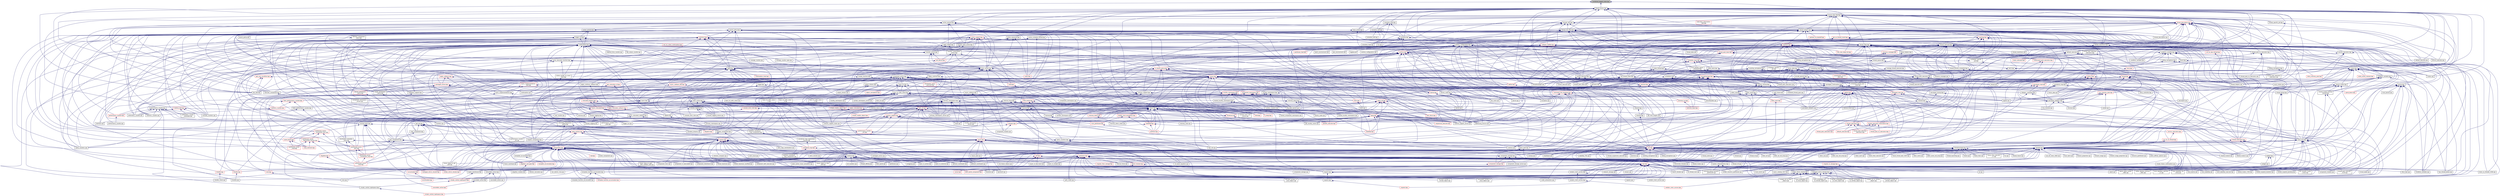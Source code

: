digraph "combined_tagged_state.hpp"
{
  edge [fontname="Helvetica",fontsize="10",labelfontname="Helvetica",labelfontsize="10"];
  node [fontname="Helvetica",fontsize="10",shape=record];
  Node23 [label="combined_tagged_state.hpp",height=0.2,width=0.4,color="black", fillcolor="grey75", style="filled", fontcolor="black"];
  Node23 -> Node24 [dir="back",color="midnightblue",fontsize="10",style="solid",fontname="Helvetica"];
  Node24 [label="hpx_fwd.hpp",height=0.2,width=0.4,color="black", fillcolor="white", style="filled",URL="$d5/d46/hpx__fwd_8hpp.html"];
  Node23 -> Node25 [dir="back",color="midnightblue",fontsize="10",style="solid",fontname="Helvetica"];
  Node25 [label="thread_data.hpp",height=0.2,width=0.4,color="black", fillcolor="white", style="filled",URL="$d0/dde/thread__data_8hpp.html"];
  Node25 -> Node26 [dir="back",color="midnightblue",fontsize="10",style="solid",fontname="Helvetica"];
  Node26 [label="nqueen.hpp",height=0.2,width=0.4,color="black", fillcolor="white", style="filled",URL="$de/d58/server_2nqueen_8hpp.html"];
  Node26 -> Node27 [dir="back",color="midnightblue",fontsize="10",style="solid",fontname="Helvetica"];
  Node27 [label="nqueen.cpp",height=0.2,width=0.4,color="black", fillcolor="white", style="filled",URL="$db/dca/nqueen_8cpp.html"];
  Node26 -> Node28 [dir="back",color="midnightblue",fontsize="10",style="solid",fontname="Helvetica"];
  Node28 [label="nqueen.hpp",height=0.2,width=0.4,color="black", fillcolor="white", style="filled",URL="$da/dfd/stubs_2nqueen_8hpp.html"];
  Node28 -> Node29 [dir="back",color="midnightblue",fontsize="10",style="solid",fontname="Helvetica"];
  Node29 [label="nqueen.hpp",height=0.2,width=0.4,color="red", fillcolor="white", style="filled",URL="$d0/d07/nqueen_8hpp.html"];
  Node25 -> Node31 [dir="back",color="midnightblue",fontsize="10",style="solid",fontname="Helvetica"];
  Node31 [label="random_mem_access.hpp",height=0.2,width=0.4,color="black", fillcolor="white", style="filled",URL="$d0/d19/server_2random__mem__access_8hpp.html"];
  Node31 -> Node32 [dir="back",color="midnightblue",fontsize="10",style="solid",fontname="Helvetica"];
  Node32 [label="random_mem_access.cpp",height=0.2,width=0.4,color="black", fillcolor="white", style="filled",URL="$d1/d51/random__mem__access_8cpp.html"];
  Node31 -> Node33 [dir="back",color="midnightblue",fontsize="10",style="solid",fontname="Helvetica"];
  Node33 [label="random_mem_access.hpp",height=0.2,width=0.4,color="black", fillcolor="white", style="filled",URL="$d3/d32/stubs_2random__mem__access_8hpp.html"];
  Node33 -> Node34 [dir="back",color="midnightblue",fontsize="10",style="solid",fontname="Helvetica"];
  Node34 [label="random_mem_access.hpp",height=0.2,width=0.4,color="red", fillcolor="white", style="filled",URL="$db/de8/random__mem__access_8hpp.html"];
  Node25 -> Node36 [dir="back",color="midnightblue",fontsize="10",style="solid",fontname="Helvetica"];
  Node36 [label="shared_priority_scheduler.hpp",height=0.2,width=0.4,color="black", fillcolor="white", style="filled",URL="$d0/d84/shared__priority__scheduler_8hpp.html"];
  Node36 -> Node37 [dir="back",color="midnightblue",fontsize="10",style="solid",fontname="Helvetica"];
  Node37 [label="oversubscribing_resource\l_partitioner.cpp",height=0.2,width=0.4,color="black", fillcolor="white", style="filled",URL="$dd/dee/oversubscribing__resource__partitioner_8cpp.html"];
  Node36 -> Node38 [dir="back",color="midnightblue",fontsize="10",style="solid",fontname="Helvetica"];
  Node38 [label="simple_resource_partitioner.cpp",height=0.2,width=0.4,color="black", fillcolor="white", style="filled",URL="$d5/df9/simple__resource__partitioner_8cpp.html"];
  Node25 -> Node39 [dir="back",color="midnightblue",fontsize="10",style="solid",fontname="Helvetica"];
  Node39 [label="threadmanager.hpp",height=0.2,width=0.4,color="black", fillcolor="white", style="filled",URL="$d7/d1b/include_2threadmanager_8hpp.html"];
  Node39 -> Node40 [dir="back",color="midnightblue",fontsize="10",style="solid",fontname="Helvetica"];
  Node40 [label="runtime.hpp",height=0.2,width=0.4,color="black", fillcolor="white", style="filled",URL="$d5/d15/include_2runtime_8hpp.html"];
  Node40 -> Node41 [dir="back",color="midnightblue",fontsize="10",style="solid",fontname="Helvetica"];
  Node41 [label="async_io_action.cpp",height=0.2,width=0.4,color="black", fillcolor="white", style="filled",URL="$d3/df5/async__io__action_8cpp.html"];
  Node40 -> Node42 [dir="back",color="midnightblue",fontsize="10",style="solid",fontname="Helvetica"];
  Node42 [label="async_io_external.cpp",height=0.2,width=0.4,color="black", fillcolor="white", style="filled",URL="$da/d9a/async__io__external_8cpp.html"];
  Node40 -> Node43 [dir="back",color="midnightblue",fontsize="10",style="solid",fontname="Helvetica"];
  Node43 [label="async_io_low_level.cpp",height=0.2,width=0.4,color="black", fillcolor="white", style="filled",URL="$dc/d10/async__io__low__level_8cpp.html"];
  Node40 -> Node44 [dir="back",color="midnightblue",fontsize="10",style="solid",fontname="Helvetica"];
  Node44 [label="async_io_simple.cpp",height=0.2,width=0.4,color="black", fillcolor="white", style="filled",URL="$da/db7/async__io__simple_8cpp.html"];
  Node40 -> Node45 [dir="back",color="midnightblue",fontsize="10",style="solid",fontname="Helvetica"];
  Node45 [label="rnd_future_reduce.cpp",height=0.2,width=0.4,color="black", fillcolor="white", style="filled",URL="$d1/db5/rnd__future__reduce_8cpp.html"];
  Node40 -> Node37 [dir="back",color="midnightblue",fontsize="10",style="solid",fontname="Helvetica"];
  Node40 -> Node46 [dir="back",color="midnightblue",fontsize="10",style="solid",fontname="Helvetica"];
  Node46 [label="system_characteristics.hpp",height=0.2,width=0.4,color="black", fillcolor="white", style="filled",URL="$d0/d07/system__characteristics_8hpp.html"];
  Node46 -> Node37 [dir="back",color="midnightblue",fontsize="10",style="solid",fontname="Helvetica"];
  Node46 -> Node38 [dir="back",color="midnightblue",fontsize="10",style="solid",fontname="Helvetica"];
  Node40 -> Node38 [dir="back",color="midnightblue",fontsize="10",style="solid",fontname="Helvetica"];
  Node40 -> Node47 [dir="back",color="midnightblue",fontsize="10",style="solid",fontname="Helvetica"];
  Node47 [label="hpx.hpp",height=0.2,width=0.4,color="red", fillcolor="white", style="filled",URL="$d0/daa/hpx_8hpp.html"];
  Node47 -> Node60 [dir="back",color="midnightblue",fontsize="10",style="solid",fontname="Helvetica"];
  Node60 [label="accumulator.hpp",height=0.2,width=0.4,color="red", fillcolor="white", style="filled",URL="$d4/d9d/server_2accumulator_8hpp.html"];
  Node60 -> Node61 [dir="back",color="midnightblue",fontsize="10",style="solid",fontname="Helvetica"];
  Node61 [label="accumulator.hpp",height=0.2,width=0.4,color="red", fillcolor="white", style="filled",URL="$d8/d5e/accumulator_8hpp.html"];
  Node47 -> Node63 [dir="back",color="midnightblue",fontsize="10",style="solid",fontname="Helvetica"];
  Node63 [label="template_function_accumulator.hpp",height=0.2,width=0.4,color="black", fillcolor="white", style="filled",URL="$d7/da6/server_2template__function__accumulator_8hpp.html"];
  Node63 -> Node64 [dir="back",color="midnightblue",fontsize="10",style="solid",fontname="Helvetica"];
  Node64 [label="template_function_accumulator.cpp",height=0.2,width=0.4,color="black", fillcolor="white", style="filled",URL="$d5/d02/template__function__accumulator_8cpp.html"];
  Node63 -> Node65 [dir="back",color="midnightblue",fontsize="10",style="solid",fontname="Helvetica"];
  Node65 [label="template_function_accumulator.hpp",height=0.2,width=0.4,color="red", fillcolor="white", style="filled",URL="$d3/de9/template__function__accumulator_8hpp.html"];
  Node47 -> Node64 [dir="back",color="midnightblue",fontsize="10",style="solid",fontname="Helvetica"];
  Node47 -> Node65 [dir="back",color="midnightblue",fontsize="10",style="solid",fontname="Helvetica"];
  Node47 -> Node68 [dir="back",color="midnightblue",fontsize="10",style="solid",fontname="Helvetica"];
  Node68 [label="allgather_module.cpp",height=0.2,width=0.4,color="black", fillcolor="white", style="filled",URL="$df/de4/allgather__module_8cpp.html"];
  Node47 -> Node72 [dir="back",color="midnightblue",fontsize="10",style="solid",fontname="Helvetica"];
  Node72 [label="hpx_thread_phase.cpp",height=0.2,width=0.4,color="black", fillcolor="white", style="filled",URL="$d5/dca/hpx__thread__phase_8cpp.html"];
  Node47 -> Node73 [dir="back",color="midnightblue",fontsize="10",style="solid",fontname="Helvetica"];
  Node73 [label="os_thread_num.cpp",height=0.2,width=0.4,color="black", fillcolor="white", style="filled",URL="$d2/dfb/os__thread__num_8cpp.html"];
  Node47 -> Node74 [dir="back",color="midnightblue",fontsize="10",style="solid",fontname="Helvetica"];
  Node74 [label="cancelable_action.cpp",height=0.2,width=0.4,color="black", fillcolor="white", style="filled",URL="$d5/d0c/cancelable__action_8cpp.html"];
  Node47 -> Node75 [dir="back",color="midnightblue",fontsize="10",style="solid",fontname="Helvetica"];
  Node75 [label="cancelable_action.hpp",height=0.2,width=0.4,color="black", fillcolor="white", style="filled",URL="$d5/d4d/server_2cancelable__action_8hpp.html"];
  Node75 -> Node74 [dir="back",color="midnightblue",fontsize="10",style="solid",fontname="Helvetica"];
  Node75 -> Node76 [dir="back",color="midnightblue",fontsize="10",style="solid",fontname="Helvetica"];
  Node76 [label="cancelable_action.hpp",height=0.2,width=0.4,color="black", fillcolor="white", style="filled",URL="$d0/da3/stubs_2cancelable__action_8hpp.html"];
  Node76 -> Node77 [dir="back",color="midnightblue",fontsize="10",style="solid",fontname="Helvetica"];
  Node77 [label="cancelable_action.hpp",height=0.2,width=0.4,color="red", fillcolor="white", style="filled",URL="$d6/d28/cancelable__action_8hpp.html"];
  Node47 -> Node76 [dir="back",color="midnightblue",fontsize="10",style="solid",fontname="Helvetica"];
  Node47 -> Node82 [dir="back",color="midnightblue",fontsize="10",style="solid",fontname="Helvetica"];
  Node82 [label="hello_world_component.hpp",height=0.2,width=0.4,color="red", fillcolor="white", style="filled",URL="$df/df0/hello__world__component_8hpp.html"];
  Node47 -> Node96 [dir="back",color="midnightblue",fontsize="10",style="solid",fontname="Helvetica"];
  Node96 [label="stencil_iterator.cpp",height=0.2,width=0.4,color="black", fillcolor="white", style="filled",URL="$d6/de1/server_2stencil__iterator_8cpp.html"];
  Node47 -> Node27 [dir="back",color="midnightblue",fontsize="10",style="solid",fontname="Helvetica"];
  Node47 -> Node26 [dir="back",color="midnightblue",fontsize="10",style="solid",fontname="Helvetica"];
  Node47 -> Node102 [dir="back",color="midnightblue",fontsize="10",style="solid",fontname="Helvetica"];
  Node102 [label="sine.cpp",height=0.2,width=0.4,color="black", fillcolor="white", style="filled",URL="$d3/d0d/server_2sine_8cpp.html"];
  Node47 -> Node103 [dir="back",color="midnightblue",fontsize="10",style="solid",fontname="Helvetica"];
  Node103 [label="sine.hpp",height=0.2,width=0.4,color="red", fillcolor="white", style="filled",URL="$d8/dac/sine_8hpp.html"];
  Node103 -> Node102 [dir="back",color="midnightblue",fontsize="10",style="solid",fontname="Helvetica"];
  Node47 -> Node106 [dir="back",color="midnightblue",fontsize="10",style="solid",fontname="Helvetica"];
  Node106 [label="qt.cpp",height=0.2,width=0.4,color="black", fillcolor="white", style="filled",URL="$df/d90/qt_8cpp.html"];
  Node47 -> Node112 [dir="back",color="midnightblue",fontsize="10",style="solid",fontname="Helvetica"];
  Node112 [label="factorial.cpp",height=0.2,width=0.4,color="black", fillcolor="white", style="filled",URL="$d9/d00/factorial_8cpp.html"];
  Node47 -> Node115 [dir="back",color="midnightblue",fontsize="10",style="solid",fontname="Helvetica"];
  Node115 [label="interest_calculator.cpp",height=0.2,width=0.4,color="black", fillcolor="white", style="filled",URL="$d2/d86/interest__calculator_8cpp.html"];
  Node47 -> Node116 [dir="back",color="midnightblue",fontsize="10",style="solid",fontname="Helvetica"];
  Node116 [label="non_atomic_rma.cpp",height=0.2,width=0.4,color="black", fillcolor="white", style="filled",URL="$d7/d8b/non__atomic__rma_8cpp.html"];
  Node47 -> Node119 [dir="back",color="midnightblue",fontsize="10",style="solid",fontname="Helvetica"];
  Node119 [label="quicksort.cpp",height=0.2,width=0.4,color="black", fillcolor="white", style="filled",URL="$d3/d1e/quicksort_8cpp.html"];
  Node47 -> Node123 [dir="back",color="midnightblue",fontsize="10",style="solid",fontname="Helvetica"];
  Node123 [label="timed_wake.cpp",height=0.2,width=0.4,color="black", fillcolor="white", style="filled",URL="$d8/df9/timed__wake_8cpp.html"];
  Node47 -> Node32 [dir="back",color="midnightblue",fontsize="10",style="solid",fontname="Helvetica"];
  Node47 -> Node31 [dir="back",color="midnightblue",fontsize="10",style="solid",fontname="Helvetica"];
  Node47 -> Node37 [dir="back",color="midnightblue",fontsize="10",style="solid",fontname="Helvetica"];
  Node47 -> Node38 [dir="back",color="midnightblue",fontsize="10",style="solid",fontname="Helvetica"];
  Node47 -> Node144 [dir="back",color="midnightblue",fontsize="10",style="solid",fontname="Helvetica"];
  Node144 [label="throttle.cpp",height=0.2,width=0.4,color="black", fillcolor="white", style="filled",URL="$de/d56/server_2throttle_8cpp.html"];
  Node47 -> Node145 [dir="back",color="midnightblue",fontsize="10",style="solid",fontname="Helvetica"];
  Node145 [label="throttle.hpp",height=0.2,width=0.4,color="red", fillcolor="white", style="filled",URL="$db/dc9/server_2throttle_8hpp.html"];
  Node145 -> Node144 [dir="back",color="midnightblue",fontsize="10",style="solid",fontname="Helvetica"];
  Node47 -> Node147 [dir="back",color="midnightblue",fontsize="10",style="solid",fontname="Helvetica"];
  Node147 [label="throttle.hpp",height=0.2,width=0.4,color="red", fillcolor="white", style="filled",URL="$d2/d2e/throttle_8hpp.html"];
  Node147 -> Node149 [dir="back",color="midnightblue",fontsize="10",style="solid",fontname="Helvetica"];
  Node149 [label="throttle_client.cpp",height=0.2,width=0.4,color="black", fillcolor="white", style="filled",URL="$d0/db7/throttle__client_8cpp.html"];
  Node47 -> Node158 [dir="back",color="midnightblue",fontsize="10",style="solid",fontname="Helvetica"];
  Node158 [label="simple_central_tuplespace.hpp",height=0.2,width=0.4,color="red", fillcolor="white", style="filled",URL="$db/d69/server_2simple__central__tuplespace_8hpp.html"];
  Node158 -> Node160 [dir="back",color="midnightblue",fontsize="10",style="solid",fontname="Helvetica"];
  Node160 [label="simple_central_tuplespace.hpp",height=0.2,width=0.4,color="black", fillcolor="white", style="filled",URL="$d0/d4b/stubs_2simple__central__tuplespace_8hpp.html"];
  Node160 -> Node161 [dir="back",color="midnightblue",fontsize="10",style="solid",fontname="Helvetica"];
  Node161 [label="simple_central_tuplespace.hpp",height=0.2,width=0.4,color="red", fillcolor="white", style="filled",URL="$d5/ddd/simple__central__tuplespace_8hpp.html"];
  Node47 -> Node163 [dir="back",color="midnightblue",fontsize="10",style="solid",fontname="Helvetica"];
  Node163 [label="tuples_warehouse.hpp",height=0.2,width=0.4,color="black", fillcolor="white", style="filled",URL="$da/de6/tuples__warehouse_8hpp.html"];
  Node163 -> Node158 [dir="back",color="midnightblue",fontsize="10",style="solid",fontname="Helvetica"];
  Node47 -> Node172 [dir="back",color="midnightblue",fontsize="10",style="solid",fontname="Helvetica"];
  Node172 [label="htts2_hpx.cpp",height=0.2,width=0.4,color="black", fillcolor="white", style="filled",URL="$d2/daf/htts2__hpx_8cpp.html"];
  Node47 -> Node178 [dir="back",color="midnightblue",fontsize="10",style="solid",fontname="Helvetica"];
  Node178 [label="stream.cpp",height=0.2,width=0.4,color="black", fillcolor="white", style="filled",URL="$da/d5f/stream_8cpp.html"];
  Node47 -> Node184 [dir="back",color="midnightblue",fontsize="10",style="solid",fontname="Helvetica"];
  Node184 [label="network_storage.cpp",height=0.2,width=0.4,color="black", fillcolor="white", style="filled",URL="$db/daa/network__storage_8cpp.html"];
  Node47 -> Node224 [dir="back",color="midnightblue",fontsize="10",style="solid",fontname="Helvetica"];
  Node224 [label="async_unwrap_1037.cpp",height=0.2,width=0.4,color="black", fillcolor="white", style="filled",URL="$d4/d13/async__unwrap__1037_8cpp.html"];
  Node47 -> Node241 [dir="back",color="midnightblue",fontsize="10",style="solid",fontname="Helvetica"];
  Node241 [label="ignore_while_locked\l_1485.cpp",height=0.2,width=0.4,color="black", fillcolor="white", style="filled",URL="$db/d24/ignore__while__locked__1485_8cpp.html"];
  Node47 -> Node248 [dir="back",color="midnightblue",fontsize="10",style="solid",fontname="Helvetica"];
  Node248 [label="safely_destroy_promise\l_1481.cpp",height=0.2,width=0.4,color="black", fillcolor="white", style="filled",URL="$dd/d62/safely__destroy__promise__1481_8cpp.html"];
  Node47 -> Node250 [dir="back",color="midnightblue",fontsize="10",style="solid",fontname="Helvetica"];
  Node250 [label="shared_mutex_1702.cpp",height=0.2,width=0.4,color="black", fillcolor="white", style="filled",URL="$d2/d66/shared__mutex__1702_8cpp.html"];
  Node47 -> Node271 [dir="back",color="midnightblue",fontsize="10",style="solid",fontname="Helvetica"];
  Node271 [label="block_os_threads_1036.cpp",height=0.2,width=0.4,color="black", fillcolor="white", style="filled",URL="$d7/d92/block__os__threads__1036_8cpp.html"];
  Node47 -> Node275 [dir="back",color="midnightblue",fontsize="10",style="solid",fontname="Helvetica"];
  Node275 [label="thread_pool_executor\l_1114.cpp",height=0.2,width=0.4,color="black", fillcolor="white", style="filled",URL="$d8/d63/thread__pool__executor__1114_8cpp.html"];
  Node47 -> Node277 [dir="back",color="midnightblue",fontsize="10",style="solid",fontname="Helvetica"];
  Node277 [label="thread_suspend_duration.cpp",height=0.2,width=0.4,color="black", fillcolor="white", style="filled",URL="$db/d59/thread__suspend__duration_8cpp.html"];
  Node47 -> Node278 [dir="back",color="midnightblue",fontsize="10",style="solid",fontname="Helvetica"];
  Node278 [label="thread_suspend_pending.cpp",height=0.2,width=0.4,color="black", fillcolor="white", style="filled",URL="$de/d29/thread__suspend__pending_8cpp.html"];
  Node47 -> Node286 [dir="back",color="midnightblue",fontsize="10",style="solid",fontname="Helvetica"];
  Node286 [label="managed_refcnt_checker.hpp",height=0.2,width=0.4,color="black", fillcolor="white", style="filled",URL="$db/dd0/managed__refcnt__checker_8hpp.html"];
  Node286 -> Node287 [dir="back",color="midnightblue",fontsize="10",style="solid",fontname="Helvetica"];
  Node287 [label="credit_exhaustion.cpp",height=0.2,width=0.4,color="black", fillcolor="white", style="filled",URL="$d6/d80/credit__exhaustion_8cpp.html"];
  Node286 -> Node288 [dir="back",color="midnightblue",fontsize="10",style="solid",fontname="Helvetica"];
  Node288 [label="local_embedded_ref\l_to_local_object.cpp",height=0.2,width=0.4,color="black", fillcolor="white", style="filled",URL="$d6/d54/local__embedded__ref__to__local__object_8cpp.html"];
  Node286 -> Node289 [dir="back",color="midnightblue",fontsize="10",style="solid",fontname="Helvetica"];
  Node289 [label="local_embedded_ref\l_to_remote_object.cpp",height=0.2,width=0.4,color="black", fillcolor="white", style="filled",URL="$d6/d34/local__embedded__ref__to__remote__object_8cpp.html"];
  Node286 -> Node290 [dir="back",color="midnightblue",fontsize="10",style="solid",fontname="Helvetica"];
  Node290 [label="refcnted_symbol_to\l_local_object.cpp",height=0.2,width=0.4,color="black", fillcolor="white", style="filled",URL="$d9/deb/refcnted__symbol__to__local__object_8cpp.html"];
  Node286 -> Node291 [dir="back",color="midnightblue",fontsize="10",style="solid",fontname="Helvetica"];
  Node291 [label="refcnted_symbol_to\l_remote_object.cpp",height=0.2,width=0.4,color="black", fillcolor="white", style="filled",URL="$dd/d20/refcnted__symbol__to__remote__object_8cpp.html"];
  Node286 -> Node292 [dir="back",color="midnightblue",fontsize="10",style="solid",fontname="Helvetica"];
  Node292 [label="remote_embedded_ref\l_to_local_object.cpp",height=0.2,width=0.4,color="black", fillcolor="white", style="filled",URL="$d4/ded/remote__embedded__ref__to__local__object_8cpp.html"];
  Node286 -> Node293 [dir="back",color="midnightblue",fontsize="10",style="solid",fontname="Helvetica"];
  Node293 [label="remote_embedded_ref\l_to_remote_object.cpp",height=0.2,width=0.4,color="black", fillcolor="white", style="filled",URL="$dc/dca/remote__embedded__ref__to__remote__object_8cpp.html"];
  Node286 -> Node294 [dir="back",color="midnightblue",fontsize="10",style="solid",fontname="Helvetica"];
  Node294 [label="scoped_ref_to_local\l_object.cpp",height=0.2,width=0.4,color="black", fillcolor="white", style="filled",URL="$d6/da4/scoped__ref__to__local__object_8cpp.html"];
  Node286 -> Node295 [dir="back",color="midnightblue",fontsize="10",style="solid",fontname="Helvetica"];
  Node295 [label="scoped_ref_to_remote\l_object.cpp",height=0.2,width=0.4,color="black", fillcolor="white", style="filled",URL="$de/d85/scoped__ref__to__remote__object_8cpp.html"];
  Node286 -> Node296 [dir="back",color="midnightblue",fontsize="10",style="solid",fontname="Helvetica"];
  Node296 [label="split_credit.cpp",height=0.2,width=0.4,color="black", fillcolor="white", style="filled",URL="$dc/d1c/split__credit_8cpp.html"];
  Node286 -> Node297 [dir="back",color="midnightblue",fontsize="10",style="solid",fontname="Helvetica"];
  Node297 [label="uncounted_symbol_to\l_local_object.cpp",height=0.2,width=0.4,color="black", fillcolor="white", style="filled",URL="$de/d5f/uncounted__symbol__to__local__object_8cpp.html"];
  Node286 -> Node298 [dir="back",color="midnightblue",fontsize="10",style="solid",fontname="Helvetica"];
  Node298 [label="uncounted_symbol_to\l_remote_object.cpp",height=0.2,width=0.4,color="black", fillcolor="white", style="filled",URL="$d5/d86/uncounted__symbol__to__remote__object_8cpp.html"];
  Node47 -> Node300 [dir="back",color="midnightblue",fontsize="10",style="solid",fontname="Helvetica"];
  Node300 [label="managed_refcnt_checker.hpp",height=0.2,width=0.4,color="red", fillcolor="white", style="filled",URL="$df/da6/server_2managed__refcnt__checker_8hpp.html"];
  Node47 -> Node303 [dir="back",color="midnightblue",fontsize="10",style="solid",fontname="Helvetica"];
  Node303 [label="simple_refcnt_checker.hpp",height=0.2,width=0.4,color="red", fillcolor="white", style="filled",URL="$d6/d3d/server_2simple__refcnt__checker_8hpp.html"];
  Node47 -> Node306 [dir="back",color="midnightblue",fontsize="10",style="solid",fontname="Helvetica"];
  Node306 [label="simple_refcnt_checker.hpp",height=0.2,width=0.4,color="black", fillcolor="white", style="filled",URL="$dd/d4e/simple__refcnt__checker_8hpp.html"];
  Node306 -> Node287 [dir="back",color="midnightblue",fontsize="10",style="solid",fontname="Helvetica"];
  Node306 -> Node288 [dir="back",color="midnightblue",fontsize="10",style="solid",fontname="Helvetica"];
  Node306 -> Node289 [dir="back",color="midnightblue",fontsize="10",style="solid",fontname="Helvetica"];
  Node306 -> Node290 [dir="back",color="midnightblue",fontsize="10",style="solid",fontname="Helvetica"];
  Node306 -> Node291 [dir="back",color="midnightblue",fontsize="10",style="solid",fontname="Helvetica"];
  Node306 -> Node292 [dir="back",color="midnightblue",fontsize="10",style="solid",fontname="Helvetica"];
  Node306 -> Node293 [dir="back",color="midnightblue",fontsize="10",style="solid",fontname="Helvetica"];
  Node306 -> Node294 [dir="back",color="midnightblue",fontsize="10",style="solid",fontname="Helvetica"];
  Node306 -> Node295 [dir="back",color="midnightblue",fontsize="10",style="solid",fontname="Helvetica"];
  Node306 -> Node296 [dir="back",color="midnightblue",fontsize="10",style="solid",fontname="Helvetica"];
  Node306 -> Node297 [dir="back",color="midnightblue",fontsize="10",style="solid",fontname="Helvetica"];
  Node306 -> Node298 [dir="back",color="midnightblue",fontsize="10",style="solid",fontname="Helvetica"];
  Node47 -> Node314 [dir="back",color="midnightblue",fontsize="10",style="solid",fontname="Helvetica"];
  Node314 [label="await.cpp",height=0.2,width=0.4,color="black", fillcolor="white", style="filled",URL="$d6/d41/await_8cpp.html"];
  Node47 -> Node316 [dir="back",color="midnightblue",fontsize="10",style="solid",fontname="Helvetica"];
  Node316 [label="condition_variable.cpp",height=0.2,width=0.4,color="black", fillcolor="white", style="filled",URL="$d1/ded/tests_2unit_2lcos_2condition__variable_8cpp.html"];
  Node47 -> Node317 [dir="back",color="midnightblue",fontsize="10",style="solid",fontname="Helvetica"];
  Node317 [label="fail_compile_mutex\l_move.cpp",height=0.2,width=0.4,color="black", fillcolor="white", style="filled",URL="$d9/de5/fail__compile__mutex__move_8cpp.html"];
  Node47 -> Node322 [dir="back",color="midnightblue",fontsize="10",style="solid",fontname="Helvetica"];
  Node322 [label="local_barrier.cpp",height=0.2,width=0.4,color="black", fillcolor="white", style="filled",URL="$d2/db4/tests_2unit_2lcos_2local__barrier_8cpp.html"];
  Node47 -> Node323 [dir="back",color="midnightblue",fontsize="10",style="solid",fontname="Helvetica"];
  Node323 [label="local_dataflow.cpp",height=0.2,width=0.4,color="black", fillcolor="white", style="filled",URL="$d9/d92/local__dataflow_8cpp.html"];
  Node47 -> Node324 [dir="back",color="midnightblue",fontsize="10",style="solid",fontname="Helvetica"];
  Node324 [label="local_dataflow_executor.cpp",height=0.2,width=0.4,color="black", fillcolor="white", style="filled",URL="$d2/d73/local__dataflow__executor_8cpp.html"];
  Node47 -> Node325 [dir="back",color="midnightblue",fontsize="10",style="solid",fontname="Helvetica"];
  Node325 [label="local_dataflow_executor\l_v1.cpp",height=0.2,width=0.4,color="black", fillcolor="white", style="filled",URL="$df/d49/local__dataflow__executor__v1_8cpp.html"];
  Node47 -> Node326 [dir="back",color="midnightblue",fontsize="10",style="solid",fontname="Helvetica"];
  Node326 [label="local_dataflow_std\l_array.cpp",height=0.2,width=0.4,color="black", fillcolor="white", style="filled",URL="$db/dcb/local__dataflow__std__array_8cpp.html"];
  Node47 -> Node327 [dir="back",color="midnightblue",fontsize="10",style="solid",fontname="Helvetica"];
  Node327 [label="local_event.cpp",height=0.2,width=0.4,color="black", fillcolor="white", style="filled",URL="$df/d9a/local__event_8cpp.html"];
  Node40 -> Node552 [dir="back",color="midnightblue",fontsize="10",style="solid",fontname="Helvetica"];
  Node552 [label="partitioner.cpp",height=0.2,width=0.4,color="black", fillcolor="white", style="filled",URL="$d6/dab/partitioner_8cpp.html"];
  Node40 -> Node553 [dir="back",color="midnightblue",fontsize="10",style="solid",fontname="Helvetica"];
  Node553 [label="plain_action_move_semantics.cpp",height=0.2,width=0.4,color="black", fillcolor="white", style="filled",URL="$db/d0f/plain__action__move__semantics_8cpp.html"];
  Node40 -> Node554 [dir="back",color="midnightblue",fontsize="10",style="solid",fontname="Helvetica"];
  Node554 [label="future_hang_on_get\l_629.cpp",height=0.2,width=0.4,color="black", fillcolor="white", style="filled",URL="$d6/dfd/future__hang__on__get__629_8cpp.html"];
  Node40 -> Node555 [dir="back",color="midnightblue",fontsize="10",style="solid",fontname="Helvetica"];
  Node555 [label="future_hang_on_then\l_629.cpp",height=0.2,width=0.4,color="black", fillcolor="white", style="filled",URL="$d1/ddc/future__hang__on__then__629_8cpp.html"];
  Node40 -> Node556 [dir="back",color="midnightblue",fontsize="10",style="solid",fontname="Helvetica"];
  Node556 [label="future_hang_on_wait\l_with_callback_629.cpp",height=0.2,width=0.4,color="black", fillcolor="white", style="filled",URL="$d0/d0e/future__hang__on__wait__with__callback__629_8cpp.html"];
  Node40 -> Node557 [dir="back",color="midnightblue",fontsize="10",style="solid",fontname="Helvetica"];
  Node557 [label="all_counters.cpp",height=0.2,width=0.4,color="black", fillcolor="white", style="filled",URL="$d1/d66/all__counters_8cpp.html"];
  Node40 -> Node558 [dir="back",color="midnightblue",fontsize="10",style="solid",fontname="Helvetica"];
  Node558 [label="thread_affinity.cpp",height=0.2,width=0.4,color="black", fillcolor="white", style="filled",URL="$da/dce/thread__affinity_8cpp.html"];
  Node40 -> Node559 [dir="back",color="midnightblue",fontsize="10",style="solid",fontname="Helvetica"];
  Node559 [label="thread_mf.cpp",height=0.2,width=0.4,color="black", fillcolor="white", style="filled",URL="$da/d21/thread__mf_8cpp.html"];
  Node40 -> Node560 [dir="back",color="midnightblue",fontsize="10",style="solid",fontname="Helvetica"];
  Node560 [label="thread_stacksize.cpp",height=0.2,width=0.4,color="black", fillcolor="white", style="filled",URL="$df/d43/thread__stacksize_8cpp.html"];
  Node40 -> Node561 [dir="back",color="midnightblue",fontsize="10",style="solid",fontname="Helvetica"];
  Node561 [label="thread_stacksize_overflow.cpp",height=0.2,width=0.4,color="black", fillcolor="white", style="filled",URL="$d3/dc0/thread__stacksize__overflow_8cpp.html"];
  Node39 -> Node562 [dir="back",color="midnightblue",fontsize="10",style="solid",fontname="Helvetica"];
  Node562 [label="future_timed_wait_1025.cpp",height=0.2,width=0.4,color="black", fillcolor="white", style="filled",URL="$de/d7d/future__timed__wait__1025_8cpp.html"];
  Node39 -> Node563 [dir="back",color="midnightblue",fontsize="10",style="solid",fontname="Helvetica"];
  Node563 [label="future.cpp",height=0.2,width=0.4,color="black", fillcolor="white", style="filled",URL="$d6/d4d/future_8cpp.html"];
  Node39 -> Node564 [dir="back",color="midnightblue",fontsize="10",style="solid",fontname="Helvetica"];
  Node564 [label="future_then.cpp",height=0.2,width=0.4,color="black", fillcolor="white", style="filled",URL="$df/da5/future__then_8cpp.html"];
  Node39 -> Node565 [dir="back",color="midnightblue",fontsize="10",style="solid",fontname="Helvetica"];
  Node565 [label="future_then_executor.cpp",height=0.2,width=0.4,color="black", fillcolor="white", style="filled",URL="$df/dbe/future__then__executor_8cpp.html"];
  Node39 -> Node566 [dir="back",color="midnightblue",fontsize="10",style="solid",fontname="Helvetica"];
  Node566 [label="future_then_executor\l_v1.cpp",height=0.2,width=0.4,color="black", fillcolor="white", style="filled",URL="$de/dc5/future__then__executor__v1_8cpp.html"];
  Node39 -> Node567 [dir="back",color="midnightblue",fontsize="10",style="solid",fontname="Helvetica"];
  Node567 [label="shared_future.cpp",height=0.2,width=0.4,color="black", fillcolor="white", style="filled",URL="$d3/d69/shared__future_8cpp.html"];
  Node39 -> Node568 [dir="back",color="midnightblue",fontsize="10",style="solid",fontname="Helvetica"];
  Node568 [label="thread.cpp",height=0.2,width=0.4,color="black", fillcolor="white", style="filled",URL="$d0/d4e/tests_2unit_2threads_2thread_8cpp.html"];
  Node39 -> Node569 [dir="back",color="midnightblue",fontsize="10",style="solid",fontname="Helvetica"];
  Node569 [label="thread_id.cpp",height=0.2,width=0.4,color="black", fillcolor="white", style="filled",URL="$df/d88/thread__id_8cpp.html"];
  Node39 -> Node570 [dir="back",color="midnightblue",fontsize="10",style="solid",fontname="Helvetica"];
  Node570 [label="thread_launching.cpp",height=0.2,width=0.4,color="black", fillcolor="white", style="filled",URL="$dd/ddf/thread__launching_8cpp.html"];
  Node39 -> Node559 [dir="back",color="midnightblue",fontsize="10",style="solid",fontname="Helvetica"];
  Node39 -> Node571 [dir="back",color="midnightblue",fontsize="10",style="solid",fontname="Helvetica"];
  Node571 [label="thread_suspension_executor.cpp",height=0.2,width=0.4,color="black", fillcolor="white", style="filled",URL="$de/d9f/thread__suspension__executor_8cpp.html"];
  Node39 -> Node572 [dir="back",color="midnightblue",fontsize="10",style="solid",fontname="Helvetica"];
  Node572 [label="thread_yield.cpp",height=0.2,width=0.4,color="black", fillcolor="white", style="filled",URL="$dc/d23/thread__yield_8cpp.html"];
  Node25 -> Node573 [dir="back",color="midnightblue",fontsize="10",style="solid",fontname="Helvetica"];
  Node573 [label="threads.hpp",height=0.2,width=0.4,color="black", fillcolor="white", style="filled",URL="$d8/df1/threads_8hpp.html"];
  Node573 -> Node75 [dir="back",color="midnightblue",fontsize="10",style="solid",fontname="Helvetica"];
  Node573 -> Node574 [dir="back",color="midnightblue",fontsize="10",style="solid",fontname="Helvetica"];
  Node574 [label="widget.hpp",height=0.2,width=0.4,color="black", fillcolor="white", style="filled",URL="$d8/d24/widget_8hpp.html"];
  Node574 -> Node106 [dir="back",color="midnightblue",fontsize="10",style="solid",fontname="Helvetica"];
  Node574 -> Node575 [dir="back",color="midnightblue",fontsize="10",style="solid",fontname="Helvetica"];
  Node575 [label="widget.cpp",height=0.2,width=0.4,color="black", fillcolor="white", style="filled",URL="$da/d15/widget_8cpp.html"];
  Node573 -> Node576 [dir="back",color="midnightblue",fontsize="10",style="solid",fontname="Helvetica"];
  Node576 [label="enumerate_threads.cpp",height=0.2,width=0.4,color="black", fillcolor="white", style="filled",URL="$d3/dd4/enumerate__threads_8cpp.html"];
  Node573 -> Node577 [dir="back",color="midnightblue",fontsize="10",style="solid",fontname="Helvetica"];
  Node577 [label="interval_timer.cpp",height=0.2,width=0.4,color="black", fillcolor="white", style="filled",URL="$de/df1/examples_2quickstart_2interval__timer_8cpp.html"];
  Node573 -> Node578 [dir="back",color="midnightblue",fontsize="10",style="solid",fontname="Helvetica"];
  Node578 [label="shared_mutex.cpp",height=0.2,width=0.4,color="black", fillcolor="white", style="filled",URL="$da/d0b/shared__mutex_8cpp.html"];
  Node573 -> Node579 [dir="back",color="midnightblue",fontsize="10",style="solid",fontname="Helvetica"];
  Node579 [label="simple_future_continuation.cpp",height=0.2,width=0.4,color="black", fillcolor="white", style="filled",URL="$d8/d3c/simple__future__continuation_8cpp.html"];
  Node573 -> Node178 [dir="back",color="midnightblue",fontsize="10",style="solid",fontname="Helvetica"];
  Node573 -> Node580 [dir="back",color="midnightblue",fontsize="10",style="solid",fontname="Helvetica"];
  Node580 [label="dataflow_791.cpp",height=0.2,width=0.4,color="black", fillcolor="white", style="filled",URL="$d6/da1/dataflow__791_8cpp.html"];
  Node573 -> Node562 [dir="back",color="midnightblue",fontsize="10",style="solid",fontname="Helvetica"];
  Node573 -> Node581 [dir="back",color="midnightblue",fontsize="10",style="solid",fontname="Helvetica"];
  Node581 [label="use_all_cores_2262.cpp",height=0.2,width=0.4,color="black", fillcolor="white", style="filled",URL="$d2/d10/use__all__cores__2262_8cpp.html"];
  Node573 -> Node314 [dir="back",color="midnightblue",fontsize="10",style="solid",fontname="Helvetica"];
  Node573 -> Node582 [dir="back",color="midnightblue",fontsize="10",style="solid",fontname="Helvetica"];
  Node582 [label="counting_semaphore.cpp",height=0.2,width=0.4,color="black", fillcolor="white", style="filled",URL="$df/de9/counting__semaphore_8cpp.html"];
  Node573 -> Node563 [dir="back",color="midnightblue",fontsize="10",style="solid",fontname="Helvetica"];
  Node573 -> Node564 [dir="back",color="midnightblue",fontsize="10",style="solid",fontname="Helvetica"];
  Node573 -> Node565 [dir="back",color="midnightblue",fontsize="10",style="solid",fontname="Helvetica"];
  Node573 -> Node566 [dir="back",color="midnightblue",fontsize="10",style="solid",fontname="Helvetica"];
  Node573 -> Node583 [dir="back",color="midnightblue",fontsize="10",style="solid",fontname="Helvetica"];
  Node583 [label="future_wait.cpp",height=0.2,width=0.4,color="black", fillcolor="white", style="filled",URL="$d6/d2f/future__wait_8cpp.html"];
  Node573 -> Node322 [dir="back",color="midnightblue",fontsize="10",style="solid",fontname="Helvetica"];
  Node573 -> Node323 [dir="back",color="midnightblue",fontsize="10",style="solid",fontname="Helvetica"];
  Node573 -> Node324 [dir="back",color="midnightblue",fontsize="10",style="solid",fontname="Helvetica"];
  Node573 -> Node325 [dir="back",color="midnightblue",fontsize="10",style="solid",fontname="Helvetica"];
  Node573 -> Node326 [dir="back",color="midnightblue",fontsize="10",style="solid",fontname="Helvetica"];
  Node573 -> Node327 [dir="back",color="midnightblue",fontsize="10",style="solid",fontname="Helvetica"];
  Node573 -> Node584 [dir="back",color="midnightblue",fontsize="10",style="solid",fontname="Helvetica"];
  Node584 [label="packaged_action.cpp",height=0.2,width=0.4,color="black", fillcolor="white", style="filled",URL="$d3/d63/packaged__action_8cpp.html"];
  Node573 -> Node585 [dir="back",color="midnightblue",fontsize="10",style="solid",fontname="Helvetica"];
  Node585 [label="promise.cpp",height=0.2,width=0.4,color="black", fillcolor="white", style="filled",URL="$d1/d4f/tests_2unit_2lcos_2promise_8cpp.html"];
  Node573 -> Node567 [dir="back",color="midnightblue",fontsize="10",style="solid",fontname="Helvetica"];
  Node573 -> Node586 [dir="back",color="midnightblue",fontsize="10",style="solid",fontname="Helvetica"];
  Node586 [label="shared_mutex1.cpp",height=0.2,width=0.4,color="black", fillcolor="white", style="filled",URL="$d8/d57/shared__mutex1_8cpp.html"];
  Node573 -> Node587 [dir="back",color="midnightblue",fontsize="10",style="solid",fontname="Helvetica"];
  Node587 [label="shared_mutex2.cpp",height=0.2,width=0.4,color="black", fillcolor="white", style="filled",URL="$d1/d40/shared__mutex2_8cpp.html"];
  Node573 -> Node588 [dir="back",color="midnightblue",fontsize="10",style="solid",fontname="Helvetica"];
  Node588 [label="sliding_semaphore.cpp",height=0.2,width=0.4,color="black", fillcolor="white", style="filled",URL="$d2/d38/sliding__semaphore_8cpp.html"];
  Node573 -> Node589 [dir="back",color="midnightblue",fontsize="10",style="solid",fontname="Helvetica"];
  Node589 [label="when_all.cpp",height=0.2,width=0.4,color="black", fillcolor="white", style="filled",URL="$da/d18/when__all_8cpp.html"];
  Node573 -> Node590 [dir="back",color="midnightblue",fontsize="10",style="solid",fontname="Helvetica"];
  Node590 [label="when_all_std_array.cpp",height=0.2,width=0.4,color="black", fillcolor="white", style="filled",URL="$d0/dfc/when__all__std__array_8cpp.html"];
  Node573 -> Node591 [dir="back",color="midnightblue",fontsize="10",style="solid",fontname="Helvetica"];
  Node591 [label="when_any.cpp",height=0.2,width=0.4,color="black", fillcolor="white", style="filled",URL="$d7/d30/when__any_8cpp.html"];
  Node573 -> Node592 [dir="back",color="midnightblue",fontsize="10",style="solid",fontname="Helvetica"];
  Node592 [label="when_any_std_array.cpp",height=0.2,width=0.4,color="black", fillcolor="white", style="filled",URL="$d3/d3d/when__any__std__array_8cpp.html"];
  Node573 -> Node593 [dir="back",color="midnightblue",fontsize="10",style="solid",fontname="Helvetica"];
  Node593 [label="when_each.cpp",height=0.2,width=0.4,color="black", fillcolor="white", style="filled",URL="$d0/d95/when__each_8cpp.html"];
  Node573 -> Node594 [dir="back",color="midnightblue",fontsize="10",style="solid",fontname="Helvetica"];
  Node594 [label="when_some.cpp",height=0.2,width=0.4,color="black", fillcolor="white", style="filled",URL="$dc/d48/when__some_8cpp.html"];
  Node573 -> Node595 [dir="back",color="midnightblue",fontsize="10",style="solid",fontname="Helvetica"];
  Node595 [label="when_some_std_array.cpp",height=0.2,width=0.4,color="black", fillcolor="white", style="filled",URL="$df/d4d/when__some__std__array_8cpp.html"];
  Node573 -> Node596 [dir="back",color="midnightblue",fontsize="10",style="solid",fontname="Helvetica"];
  Node596 [label="foreach_projection.cpp",height=0.2,width=0.4,color="black", fillcolor="white", style="filled",URL="$d3/d3e/foreach__projection_8cpp.html"];
  Node573 -> Node597 [dir="back",color="midnightblue",fontsize="10",style="solid",fontname="Helvetica"];
  Node597 [label="foreach_range.cpp",height=0.2,width=0.4,color="black", fillcolor="white", style="filled",URL="$d1/d8e/foreach__range_8cpp.html"];
  Node573 -> Node598 [dir="back",color="midnightblue",fontsize="10",style="solid",fontname="Helvetica"];
  Node598 [label="foreach_range_projection.cpp",height=0.2,width=0.4,color="black", fillcolor="white", style="filled",URL="$d6/d56/foreach__range__projection_8cpp.html"];
  Node573 -> Node599 [dir="back",color="midnightblue",fontsize="10",style="solid",fontname="Helvetica"];
  Node599 [label="resource_partitioner.cpp",height=0.2,width=0.4,color="black", fillcolor="white", style="filled",URL="$d8/dd8/resource__partitioner_8cpp.html"];
  Node573 -> Node558 [dir="back",color="midnightblue",fontsize="10",style="solid",fontname="Helvetica"];
  Node573 -> Node600 [dir="back",color="midnightblue",fontsize="10",style="solid",fontname="Helvetica"];
  Node600 [label="tss.cpp",height=0.2,width=0.4,color="black", fillcolor="white", style="filled",URL="$dc/d69/tests_2unit_2threads_2tss_8cpp.html"];
  Node573 -> Node601 [dir="back",color="midnightblue",fontsize="10",style="solid",fontname="Helvetica"];
  Node601 [label="parse_affinity_options.cpp",height=0.2,width=0.4,color="black", fillcolor="white", style="filled",URL="$d2/db7/tests_2unit_2util_2parse__affinity__options_8cpp.html"];
  Node573 -> Node602 [dir="back",color="midnightblue",fontsize="10",style="solid",fontname="Helvetica"];
  Node602 [label="unwrap.cpp",height=0.2,width=0.4,color="black", fillcolor="white", style="filled",URL="$df/d62/unwrap_8cpp.html"];
  Node25 -> Node603 [dir="back",color="midnightblue",fontsize="10",style="solid",fontname="Helvetica"];
  Node603 [label="create_thread.hpp",height=0.2,width=0.4,color="black", fillcolor="white", style="filled",URL="$db/dbb/create__thread_8hpp.html"];
  Node603 -> Node604 [dir="back",color="midnightblue",fontsize="10",style="solid",fontname="Helvetica"];
  Node604 [label="scheduled_thread_pool\l_impl.hpp",height=0.2,width=0.4,color="black", fillcolor="white", style="filled",URL="$d7/da2/scheduled__thread__pool__impl_8hpp.html"];
  Node604 -> Node37 [dir="back",color="midnightblue",fontsize="10",style="solid",fontname="Helvetica"];
  Node604 -> Node38 [dir="back",color="midnightblue",fontsize="10",style="solid",fontname="Helvetica"];
  Node604 -> Node605 [dir="back",color="midnightblue",fontsize="10",style="solid",fontname="Helvetica"];
  Node605 [label="scheduled_thread_pool.cpp",height=0.2,width=0.4,color="black", fillcolor="white", style="filled",URL="$d5/d73/scheduled__thread__pool_8cpp.html"];
  Node603 -> Node606 [dir="back",color="midnightblue",fontsize="10",style="solid",fontname="Helvetica"];
  Node606 [label="set_thread_state.hpp",height=0.2,width=0.4,color="black", fillcolor="white", style="filled",URL="$d6/d98/set__thread__state_8hpp.html"];
  Node606 -> Node604 [dir="back",color="midnightblue",fontsize="10",style="solid",fontname="Helvetica"];
  Node606 -> Node607 [dir="back",color="midnightblue",fontsize="10",style="solid",fontname="Helvetica"];
  Node607 [label="thread_pool_base.cpp",height=0.2,width=0.4,color="black", fillcolor="white", style="filled",URL="$da/de2/thread__pool__base_8cpp.html"];
  Node606 -> Node608 [dir="back",color="midnightblue",fontsize="10",style="solid",fontname="Helvetica"];
  Node608 [label="current_executor.cpp",height=0.2,width=0.4,color="black", fillcolor="white", style="filled",URL="$d4/d27/current__executor_8cpp.html"];
  Node606 -> Node609 [dir="back",color="midnightblue",fontsize="10",style="solid",fontname="Helvetica"];
  Node609 [label="thread_pool_executors.cpp",height=0.2,width=0.4,color="black", fillcolor="white", style="filled",URL="$d8/ddd/src_2runtime_2threads_2executors_2thread__pool__executors_8cpp.html"];
  Node606 -> Node610 [dir="back",color="midnightblue",fontsize="10",style="solid",fontname="Helvetica"];
  Node610 [label="thread_helpers.cpp",height=0.2,width=0.4,color="black", fillcolor="white", style="filled",URL="$d7/d5f/thread__helpers_8cpp.html"];
  Node606 -> Node611 [dir="back",color="midnightblue",fontsize="10",style="solid",fontname="Helvetica"];
  Node611 [label="threadmanager.cpp",height=0.2,width=0.4,color="black", fillcolor="white", style="filled",URL="$d5/d57/threadmanager_8cpp.html"];
  Node603 -> Node608 [dir="back",color="midnightblue",fontsize="10",style="solid",fontname="Helvetica"];
  Node603 -> Node609 [dir="back",color="midnightblue",fontsize="10",style="solid",fontname="Helvetica"];
  Node25 -> Node612 [dir="back",color="midnightblue",fontsize="10",style="solid",fontname="Helvetica"];
  Node612 [label="create_work.hpp",height=0.2,width=0.4,color="black", fillcolor="white", style="filled",URL="$d2/dd7/create__work_8hpp.html"];
  Node612 -> Node604 [dir="back",color="midnightblue",fontsize="10",style="solid",fontname="Helvetica"];
  Node612 -> Node606 [dir="back",color="midnightblue",fontsize="10",style="solid",fontname="Helvetica"];
  Node25 -> Node613 [dir="back",color="midnightblue",fontsize="10",style="solid",fontname="Helvetica"];
  Node613 [label="scheduling_loop.hpp",height=0.2,width=0.4,color="black", fillcolor="white", style="filled",URL="$d7/d64/scheduling__loop_8hpp.html"];
  Node613 -> Node604 [dir="back",color="midnightblue",fontsize="10",style="solid",fontname="Helvetica"];
  Node613 -> Node609 [dir="back",color="midnightblue",fontsize="10",style="solid",fontname="Helvetica"];
  Node25 -> Node606 [dir="back",color="midnightblue",fontsize="10",style="solid",fontname="Helvetica"];
  Node25 -> Node614 [dir="back",color="midnightblue",fontsize="10",style="solid",fontname="Helvetica"];
  Node614 [label="local_priority_queue\l_scheduler.hpp",height=0.2,width=0.4,color="black", fillcolor="white", style="filled",URL="$d2/d20/local__priority__queue__scheduler_8hpp.html"];
  Node614 -> Node615 [dir="back",color="midnightblue",fontsize="10",style="solid",fontname="Helvetica"];
  Node615 [label="schedulers.hpp",height=0.2,width=0.4,color="black", fillcolor="white", style="filled",URL="$d2/d04/schedulers_8hpp.html"];
  Node615 -> Node604 [dir="back",color="midnightblue",fontsize="10",style="solid",fontname="Helvetica"];
  Node615 -> Node616 [dir="back",color="midnightblue",fontsize="10",style="solid",fontname="Helvetica"];
  Node616 [label="hpx_init.cpp",height=0.2,width=0.4,color="black", fillcolor="white", style="filled",URL="$d6/dfa/hpx__init_8cpp.html"];
  Node615 -> Node611 [dir="back",color="midnightblue",fontsize="10",style="solid",fontname="Helvetica"];
  Node614 -> Node605 [dir="back",color="midnightblue",fontsize="10",style="solid",fontname="Helvetica"];
  Node614 -> Node617 [dir="back",color="midnightblue",fontsize="10",style="solid",fontname="Helvetica"];
  Node617 [label="thread_pool_attached\l_executors.cpp",height=0.2,width=0.4,color="black", fillcolor="white", style="filled",URL="$d0/d67/src_2runtime_2threads_2executors_2thread__pool__attached__executors_8cpp.html"];
  Node614 -> Node609 [dir="back",color="midnightblue",fontsize="10",style="solid",fontname="Helvetica"];
  Node614 -> Node618 [dir="back",color="midnightblue",fontsize="10",style="solid",fontname="Helvetica"];
  Node618 [label="thread_pool_os_executors.cpp",height=0.2,width=0.4,color="black", fillcolor="white", style="filled",URL="$db/d09/src_2runtime_2threads_2executors_2thread__pool__os__executors_8cpp.html"];
  Node25 -> Node619 [dir="back",color="midnightblue",fontsize="10",style="solid",fontname="Helvetica"];
  Node619 [label="queue_helpers.hpp",height=0.2,width=0.4,color="black", fillcolor="white", style="filled",URL="$d6/d20/queue__helpers_8hpp.html"];
  Node619 -> Node620 [dir="back",color="midnightblue",fontsize="10",style="solid",fontname="Helvetica"];
  Node620 [label="thread_queue.hpp",height=0.2,width=0.4,color="black", fillcolor="white", style="filled",URL="$d1/d01/thread__queue_8hpp.html"];
  Node620 -> Node36 [dir="back",color="midnightblue",fontsize="10",style="solid",fontname="Helvetica"];
  Node620 -> Node614 [dir="back",color="midnightblue",fontsize="10",style="solid",fontname="Helvetica"];
  Node25 -> Node620 [dir="back",color="midnightblue",fontsize="10",style="solid",fontname="Helvetica"];
  Node25 -> Node621 [dir="back",color="midnightblue",fontsize="10",style="solid",fontname="Helvetica"];
  Node621 [label="parcelport_libfabric.cpp",height=0.2,width=0.4,color="black", fillcolor="white", style="filled",URL="$de/d4f/parcelport__libfabric_8cpp.html"];
  Node25 -> Node622 [dir="back",color="midnightblue",fontsize="10",style="solid",fontname="Helvetica"];
  Node622 [label="parcelport_libfabric.hpp",height=0.2,width=0.4,color="black", fillcolor="white", style="filled",URL="$d2/da5/parcelport__libfabric_8hpp.html"];
  Node622 -> Node621 [dir="back",color="midnightblue",fontsize="10",style="solid",fontname="Helvetica"];
  Node622 -> Node623 [dir="back",color="midnightblue",fontsize="10",style="solid",fontname="Helvetica"];
  Node623 [label="receiver.cpp",height=0.2,width=0.4,color="black", fillcolor="white", style="filled",URL="$d9/d77/receiver_8cpp.html"];
  Node622 -> Node624 [dir="back",color="midnightblue",fontsize="10",style="solid",fontname="Helvetica"];
  Node624 [label="rma_receiver.cpp",height=0.2,width=0.4,color="black", fillcolor="white", style="filled",URL="$d8/d71/rma__receiver_8cpp.html"];
  Node622 -> Node625 [dir="back",color="midnightblue",fontsize="10",style="solid",fontname="Helvetica"];
  Node625 [label="sender.cpp",height=0.2,width=0.4,color="black", fillcolor="white", style="filled",URL="$d3/df1/sender_8cpp.html"];
  Node25 -> Node626 [dir="back",color="midnightblue",fontsize="10",style="solid",fontname="Helvetica"];
  Node626 [label="scheduler_specific\l_ptr.cpp",height=0.2,width=0.4,color="black", fillcolor="white", style="filled",URL="$d1/d89/scheduler__specific__ptr_8cpp.html"];
  Node25 -> Node627 [dir="back",color="midnightblue",fontsize="10",style="solid",fontname="Helvetica"];
  Node627 [label="thread_data.cpp",height=0.2,width=0.4,color="black", fillcolor="white", style="filled",URL="$df/dcf/thread__data_8cpp.html"];
  Node25 -> Node611 [dir="back",color="midnightblue",fontsize="10",style="solid",fontname="Helvetica"];
  Node25 -> Node628 [dir="back",color="midnightblue",fontsize="10",style="solid",fontname="Helvetica"];
  Node628 [label="thread_stacktrace.cpp",height=0.2,width=0.4,color="black", fillcolor="white", style="filled",URL="$d8/dda/thread__stacktrace_8cpp.html"];
  Node25 -> Node286 [dir="back",color="midnightblue",fontsize="10",style="solid",fontname="Helvetica"];
  Node25 -> Node306 [dir="back",color="midnightblue",fontsize="10",style="solid",fontname="Helvetica"];
  Node25 -> Node560 [dir="back",color="midnightblue",fontsize="10",style="solid",fontname="Helvetica"];
  Node25 -> Node561 [dir="back",color="midnightblue",fontsize="10",style="solid",fontname="Helvetica"];
  Node23 -> Node629 [dir="back",color="midnightblue",fontsize="10",style="solid",fontname="Helvetica"];
  Node629 [label="thread_enums.hpp",height=0.2,width=0.4,color="black", fillcolor="white", style="filled",URL="$db/d7d/thread__enums_8hpp.html"];
  Node629 -> Node24 [dir="back",color="midnightblue",fontsize="10",style="solid",fontname="Helvetica"];
  Node629 -> Node630 [dir="back",color="midnightblue",fontsize="10",style="solid",fontname="Helvetica"];
  Node630 [label="condition_variable.hpp",height=0.2,width=0.4,color="black", fillcolor="white", style="filled",URL="$de/da3/lcos_2local_2condition__variable_8hpp.html"];
  Node630 -> Node631 [dir="back",color="midnightblue",fontsize="10",style="solid",fontname="Helvetica"];
  Node631 [label="local_lcos.hpp",height=0.2,width=0.4,color="black", fillcolor="white", style="filled",URL="$db/d67/local__lcos_8hpp.html"];
  Node631 -> Node63 [dir="back",color="midnightblue",fontsize="10",style="solid",fontname="Helvetica"];
  Node631 -> Node632 [dir="back",color="midnightblue",fontsize="10",style="solid",fontname="Helvetica"];
  Node632 [label="allgather_and_gate.hpp",height=0.2,width=0.4,color="red", fillcolor="white", style="filled",URL="$d9/dbb/allgather__and__gate_8hpp.html"];
  Node632 -> Node68 [dir="back",color="midnightblue",fontsize="10",style="solid",fontname="Helvetica"];
  Node631 -> Node158 [dir="back",color="midnightblue",fontsize="10",style="solid",fontname="Helvetica"];
  Node631 -> Node633 [dir="back",color="midnightblue",fontsize="10",style="solid",fontname="Helvetica"];
  Node633 [label="lcos.hpp",height=0.2,width=0.4,color="red", fillcolor="white", style="filled",URL="$d5/deb/lcos_8hpp.html"];
  Node633 -> Node638 [dir="back",color="midnightblue",fontsize="10",style="solid",fontname="Helvetica"];
  Node638 [label="heartbeat.cpp",height=0.2,width=0.4,color="black", fillcolor="white", style="filled",URL="$d8/d98/heartbeat_8cpp.html"];
  Node633 -> Node82 [dir="back",color="midnightblue",fontsize="10",style="solid",fontname="Helvetica"];
  Node633 -> Node643 [dir="back",color="midnightblue",fontsize="10",style="solid",fontname="Helvetica"];
  Node643 [label="stencil_iterator.hpp",height=0.2,width=0.4,color="red", fillcolor="white", style="filled",URL="$dc/d5c/server_2stencil__iterator_8hpp.html"];
  Node643 -> Node641 [dir="back",color="midnightblue",fontsize="10",style="solid",fontname="Helvetica"];
  Node641 [label="solver.hpp",height=0.2,width=0.4,color="red", fillcolor="white", style="filled",URL="$db/d9a/server_2solver_8hpp.html"];
  Node643 -> Node96 [dir="back",color="midnightblue",fontsize="10",style="solid",fontname="Helvetica"];
  Node633 -> Node576 [dir="back",color="midnightblue",fontsize="10",style="solid",fontname="Helvetica"];
  Node633 -> Node652 [dir="back",color="midnightblue",fontsize="10",style="solid",fontname="Helvetica"];
  Node652 [label="hello_world.cpp",height=0.2,width=0.4,color="black", fillcolor="white", style="filled",URL="$d0/d67/hello__world_8cpp.html"];
  Node633 -> Node653 [dir="back",color="midnightblue",fontsize="10",style="solid",fontname="Helvetica"];
  Node653 [label="latch_local.cpp",height=0.2,width=0.4,color="black", fillcolor="white", style="filled",URL="$dd/dd3/latch__local_8cpp.html"];
  Node633 -> Node654 [dir="back",color="midnightblue",fontsize="10",style="solid",fontname="Helvetica"];
  Node654 [label="latch_remote.cpp",height=0.2,width=0.4,color="black", fillcolor="white", style="filled",URL="$df/d59/latch__remote_8cpp.html"];
  Node633 -> Node656 [dir="back",color="midnightblue",fontsize="10",style="solid",fontname="Helvetica"];
  Node656 [label="pingpong.cpp",height=0.2,width=0.4,color="black", fillcolor="white", style="filled",URL="$dd/d4d/pingpong_8cpp.html"];
  Node633 -> Node578 [dir="back",color="midnightblue",fontsize="10",style="solid",fontname="Helvetica"];
  Node633 -> Node137 [dir="back",color="midnightblue",fontsize="10",style="solid",fontname="Helvetica"];
  Node137 [label="sheneos_compare.cpp",height=0.2,width=0.4,color="black", fillcolor="white", style="filled",URL="$dc/d11/sheneos__compare_8cpp.html"];
  Node633 -> Node47 [dir="back",color="midnightblue",fontsize="10",style="solid",fontname="Helvetica"];
  Node633 -> Node580 [dir="back",color="midnightblue",fontsize="10",style="solid",fontname="Helvetica"];
  Node633 -> Node562 [dir="back",color="midnightblue",fontsize="10",style="solid",fontname="Helvetica"];
  Node633 -> Node275 [dir="back",color="midnightblue",fontsize="10",style="solid",fontname="Helvetica"];
  Node633 -> Node296 [dir="back",color="midnightblue",fontsize="10",style="solid",fontname="Helvetica"];
  Node633 -> Node582 [dir="back",color="midnightblue",fontsize="10",style="solid",fontname="Helvetica"];
  Node633 -> Node563 [dir="back",color="midnightblue",fontsize="10",style="solid",fontname="Helvetica"];
  Node633 -> Node564 [dir="back",color="midnightblue",fontsize="10",style="solid",fontname="Helvetica"];
  Node633 -> Node565 [dir="back",color="midnightblue",fontsize="10",style="solid",fontname="Helvetica"];
  Node633 -> Node566 [dir="back",color="midnightblue",fontsize="10",style="solid",fontname="Helvetica"];
  Node633 -> Node327 [dir="back",color="midnightblue",fontsize="10",style="solid",fontname="Helvetica"];
  Node633 -> Node707 [dir="back",color="midnightblue",fontsize="10",style="solid",fontname="Helvetica"];
  Node707 [label="local_latch.cpp",height=0.2,width=0.4,color="black", fillcolor="white", style="filled",URL="$d4/db4/local__latch_8cpp.html"];
  Node633 -> Node584 [dir="back",color="midnightblue",fontsize="10",style="solid",fontname="Helvetica"];
  Node633 -> Node585 [dir="back",color="midnightblue",fontsize="10",style="solid",fontname="Helvetica"];
  Node633 -> Node567 [dir="back",color="midnightblue",fontsize="10",style="solid",fontname="Helvetica"];
  Node633 -> Node586 [dir="back",color="midnightblue",fontsize="10",style="solid",fontname="Helvetica"];
  Node633 -> Node587 [dir="back",color="midnightblue",fontsize="10",style="solid",fontname="Helvetica"];
  Node633 -> Node588 [dir="back",color="midnightblue",fontsize="10",style="solid",fontname="Helvetica"];
  Node633 -> Node589 [dir="back",color="midnightblue",fontsize="10",style="solid",fontname="Helvetica"];
  Node633 -> Node590 [dir="back",color="midnightblue",fontsize="10",style="solid",fontname="Helvetica"];
  Node633 -> Node591 [dir="back",color="midnightblue",fontsize="10",style="solid",fontname="Helvetica"];
  Node633 -> Node592 [dir="back",color="midnightblue",fontsize="10",style="solid",fontname="Helvetica"];
  Node633 -> Node593 [dir="back",color="midnightblue",fontsize="10",style="solid",fontname="Helvetica"];
  Node633 -> Node594 [dir="back",color="midnightblue",fontsize="10",style="solid",fontname="Helvetica"];
  Node633 -> Node595 [dir="back",color="midnightblue",fontsize="10",style="solid",fontname="Helvetica"];
  Node633 -> Node568 [dir="back",color="midnightblue",fontsize="10",style="solid",fontname="Helvetica"];
  Node633 -> Node558 [dir="back",color="midnightblue",fontsize="10",style="solid",fontname="Helvetica"];
  Node633 -> Node569 [dir="back",color="midnightblue",fontsize="10",style="solid",fontname="Helvetica"];
  Node633 -> Node571 [dir="back",color="midnightblue",fontsize="10",style="solid",fontname="Helvetica"];
  Node633 -> Node572 [dir="back",color="midnightblue",fontsize="10",style="solid",fontname="Helvetica"];
  Node633 -> Node600 [dir="back",color="midnightblue",fontsize="10",style="solid",fontname="Helvetica"];
  Node631 -> Node241 [dir="back",color="midnightblue",fontsize="10",style="solid",fontname="Helvetica"];
  Node631 -> Node248 [dir="back",color="midnightblue",fontsize="10",style="solid",fontname="Helvetica"];
  Node631 -> Node314 [dir="back",color="midnightblue",fontsize="10",style="solid",fontname="Helvetica"];
  Node631 -> Node322 [dir="back",color="midnightblue",fontsize="10",style="solid",fontname="Helvetica"];
  Node631 -> Node323 [dir="back",color="midnightblue",fontsize="10",style="solid",fontname="Helvetica"];
  Node631 -> Node324 [dir="back",color="midnightblue",fontsize="10",style="solid",fontname="Helvetica"];
  Node631 -> Node325 [dir="back",color="midnightblue",fontsize="10",style="solid",fontname="Helvetica"];
  Node631 -> Node326 [dir="back",color="midnightblue",fontsize="10",style="solid",fontname="Helvetica"];
  Node631 -> Node707 [dir="back",color="midnightblue",fontsize="10",style="solid",fontname="Helvetica"];
  Node630 -> Node717 [dir="back",color="midnightblue",fontsize="10",style="solid",fontname="Helvetica"];
  Node717 [label="shared_mutex.hpp",height=0.2,width=0.4,color="black", fillcolor="white", style="filled",URL="$d8/d96/shared__mutex_8hpp.html"];
  Node717 -> Node631 [dir="back",color="midnightblue",fontsize="10",style="solid",fontname="Helvetica"];
  Node717 -> Node718 [dir="back",color="midnightblue",fontsize="10",style="solid",fontname="Helvetica"];
  Node718 [label="libfabric_controller.hpp",height=0.2,width=0.4,color="black", fillcolor="white", style="filled",URL="$d7/d78/libfabric__controller_8hpp.html"];
  Node718 -> Node621 [dir="back",color="midnightblue",fontsize="10",style="solid",fontname="Helvetica"];
  Node718 -> Node622 [dir="back",color="midnightblue",fontsize="10",style="solid",fontname="Helvetica"];
  Node717 -> Node719 [dir="back",color="midnightblue",fontsize="10",style="solid",fontname="Helvetica"];
  Node719 [label="rdma_controller.hpp",height=0.2,width=0.4,color="black", fillcolor="white", style="filled",URL="$d8/d5c/rdma__controller_8hpp.html"];
  Node717 -> Node250 [dir="back",color="midnightblue",fontsize="10",style="solid",fontname="Helvetica"];
  Node717 -> Node720 [dir="back",color="midnightblue",fontsize="10",style="solid",fontname="Helvetica"];
  Node720 [label="thread_group.hpp",height=0.2,width=0.4,color="black", fillcolor="white", style="filled",URL="$d5/d8f/thread__group_8hpp.html"];
  Node720 -> Node586 [dir="back",color="midnightblue",fontsize="10",style="solid",fontname="Helvetica"];
  Node720 -> Node587 [dir="back",color="midnightblue",fontsize="10",style="solid",fontname="Helvetica"];
  Node717 -> Node721 [dir="back",color="midnightblue",fontsize="10",style="solid",fontname="Helvetica"];
  Node721 [label="shared_mutex_locking\l_thread.hpp",height=0.2,width=0.4,color="black", fillcolor="white", style="filled",URL="$da/d8e/shared__mutex__locking__thread_8hpp.html"];
  Node721 -> Node586 [dir="back",color="midnightblue",fontsize="10",style="solid",fontname="Helvetica"];
  Node721 -> Node587 [dir="back",color="midnightblue",fontsize="10",style="solid",fontname="Helvetica"];
  Node630 -> Node722 [dir="back",color="midnightblue",fontsize="10",style="solid",fontname="Helvetica"];
  Node722 [label="primary_namespace.hpp",height=0.2,width=0.4,color="black", fillcolor="white", style="filled",URL="$de/d49/server_2primary__namespace_8hpp.html"];
  Node722 -> Node723 [dir="back",color="midnightblue",fontsize="10",style="solid",fontname="Helvetica"];
  Node723 [label="async_colocated.hpp",height=0.2,width=0.4,color="red", fillcolor="white", style="filled",URL="$d3/d0f/async__colocated_8hpp.html"];
  Node723 -> Node724 [dir="back",color="midnightblue",fontsize="10",style="solid",fontname="Helvetica"];
  Node724 [label="async.hpp",height=0.2,width=0.4,color="red", fillcolor="white", style="filled",URL="$d4/d59/include_2async_8hpp.html"];
  Node724 -> Node28 [dir="back",color="midnightblue",fontsize="10",style="solid",fontname="Helvetica"];
  Node724 -> Node726 [dir="back",color="midnightblue",fontsize="10",style="solid",fontname="Helvetica"];
  Node726 [label="1d_wave_equation.cpp",height=0.2,width=0.4,color="black", fillcolor="white", style="filled",URL="$da/dab/1d__wave__equation_8cpp.html"];
  Node724 -> Node112 [dir="back",color="midnightblue",fontsize="10",style="solid",fontname="Helvetica"];
  Node724 -> Node119 [dir="back",color="midnightblue",fontsize="10",style="solid",fontname="Helvetica"];
  Node724 -> Node33 [dir="back",color="midnightblue",fontsize="10",style="solid",fontname="Helvetica"];
  Node724 -> Node160 [dir="back",color="midnightblue",fontsize="10",style="solid",fontname="Helvetica"];
  Node724 -> Node633 [dir="back",color="midnightblue",fontsize="10",style="solid",fontname="Helvetica"];
  Node724 -> Node731 [dir="back",color="midnightblue",fontsize="10",style="solid",fontname="Helvetica"];
  Node731 [label="future_overhead.cpp",height=0.2,width=0.4,color="black", fillcolor="white", style="filled",URL="$d3/d79/future__overhead_8cpp.html"];
  Node724 -> Node732 [dir="back",color="midnightblue",fontsize="10",style="solid",fontname="Helvetica"];
  Node732 [label="spinlock_overhead1.cpp",height=0.2,width=0.4,color="black", fillcolor="white", style="filled",URL="$d0/d32/spinlock__overhead1_8cpp.html"];
  Node724 -> Node733 [dir="back",color="midnightblue",fontsize="10",style="solid",fontname="Helvetica"];
  Node733 [label="spinlock_overhead2.cpp",height=0.2,width=0.4,color="black", fillcolor="white", style="filled",URL="$de/d55/spinlock__overhead2_8cpp.html"];
  Node724 -> Node553 [dir="back",color="midnightblue",fontsize="10",style="solid",fontname="Helvetica"];
  Node724 -> Node554 [dir="back",color="midnightblue",fontsize="10",style="solid",fontname="Helvetica"];
  Node724 -> Node555 [dir="back",color="midnightblue",fontsize="10",style="solid",fontname="Helvetica"];
  Node724 -> Node556 [dir="back",color="midnightblue",fontsize="10",style="solid",fontname="Helvetica"];
  Node724 -> Node287 [dir="back",color="midnightblue",fontsize="10",style="solid",fontname="Helvetica"];
  Node724 -> Node314 [dir="back",color="midnightblue",fontsize="10",style="solid",fontname="Helvetica"];
  Node724 -> Node583 [dir="back",color="midnightblue",fontsize="10",style="solid",fontname="Helvetica"];
  Node724 -> Node571 [dir="back",color="midnightblue",fontsize="10",style="solid",fontname="Helvetica"];
  Node724 -> Node602 [dir="back",color="midnightblue",fontsize="10",style="solid",fontname="Helvetica"];
  Node723 -> Node741 [dir="back",color="midnightblue",fontsize="10",style="solid",fontname="Helvetica"];
  Node741 [label="broadcast.hpp",height=0.2,width=0.4,color="red", fillcolor="white", style="filled",URL="$d8/d93/hpx_2lcos_2broadcast_8hpp.html"];
  Node741 -> Node742 [dir="back",color="midnightblue",fontsize="10",style="solid",fontname="Helvetica"];
  Node742 [label="spmd_block.hpp",height=0.2,width=0.4,color="red", fillcolor="white", style="filled",URL="$d3/d34/lcos_2spmd__block_8hpp.html"];
  Node742 -> Node746 [dir="back",color="midnightblue",fontsize="10",style="solid",fontname="Helvetica"];
  Node746 [label="view_element.hpp",height=0.2,width=0.4,color="red", fillcolor="white", style="filled",URL="$de/d49/view__element_8hpp.html"];
  Node742 -> Node754 [dir="back",color="midnightblue",fontsize="10",style="solid",fontname="Helvetica"];
  Node754 [label="partitioned_vector\l_view.hpp",height=0.2,width=0.4,color="red", fillcolor="white", style="filled",URL="$da/dc2/components_2containers_2partitioned__vector_2partitioned__vector__view_8hpp.html"];
  Node741 -> Node755 [dir="back",color="midnightblue",fontsize="10",style="solid",fontname="Helvetica"];
  Node755 [label="addressing_service.cpp",height=0.2,width=0.4,color="black", fillcolor="white", style="filled",URL="$d7/d38/addressing__service_8cpp.html"];
  Node741 -> Node756 [dir="back",color="midnightblue",fontsize="10",style="solid",fontname="Helvetica"];
  Node756 [label="runtime_support_server.cpp",height=0.2,width=0.4,color="black", fillcolor="white", style="filled",URL="$de/d5c/runtime__support__server_8cpp.html"];
  Node723 -> Node757 [dir="back",color="midnightblue",fontsize="10",style="solid",fontname="Helvetica"];
  Node757 [label="async_colocated_callback.hpp",height=0.2,width=0.4,color="black", fillcolor="white", style="filled",URL="$d7/df0/async__colocated__callback_8hpp.html"];
  Node757 -> Node724 [dir="back",color="midnightblue",fontsize="10",style="solid",fontname="Helvetica"];
  Node757 -> Node758 [dir="back",color="midnightblue",fontsize="10",style="solid",fontname="Helvetica"];
  Node758 [label="colocating_distribution\l_policy.hpp",height=0.2,width=0.4,color="black", fillcolor="white", style="filled",URL="$d2/db5/colocating__distribution__policy_8hpp.html"];
  Node758 -> Node759 [dir="back",color="midnightblue",fontsize="10",style="solid",fontname="Helvetica"];
  Node759 [label="components.hpp",height=0.2,width=0.4,color="red", fillcolor="white", style="filled",URL="$d2/d8d/components_8hpp.html"];
  Node759 -> Node60 [dir="back",color="midnightblue",fontsize="10",style="solid",fontname="Helvetica"];
  Node759 -> Node61 [dir="back",color="midnightblue",fontsize="10",style="solid",fontname="Helvetica"];
  Node759 -> Node760 [dir="back",color="midnightblue",fontsize="10",style="solid",fontname="Helvetica"];
  Node760 [label="template_accumulator.hpp",height=0.2,width=0.4,color="black", fillcolor="white", style="filled",URL="$d0/d3f/server_2template__accumulator_8hpp.html"];
  Node760 -> Node761 [dir="back",color="midnightblue",fontsize="10",style="solid",fontname="Helvetica"];
  Node761 [label="template_accumulator.hpp",height=0.2,width=0.4,color="red", fillcolor="white", style="filled",URL="$dd/da9/template__accumulator_8hpp.html"];
  Node759 -> Node63 [dir="back",color="midnightblue",fontsize="10",style="solid",fontname="Helvetica"];
  Node759 -> Node761 [dir="back",color="midnightblue",fontsize="10",style="solid",fontname="Helvetica"];
  Node759 -> Node64 [dir="back",color="midnightblue",fontsize="10",style="solid",fontname="Helvetica"];
  Node759 -> Node65 [dir="back",color="midnightblue",fontsize="10",style="solid",fontname="Helvetica"];
  Node759 -> Node68 [dir="back",color="midnightblue",fontsize="10",style="solid",fontname="Helvetica"];
  Node759 -> Node763 [dir="back",color="midnightblue",fontsize="10",style="solid",fontname="Helvetica"];
  Node763 [label="allgather.hpp",height=0.2,width=0.4,color="red", fillcolor="white", style="filled",URL="$d4/d4a/allgather_8hpp.html"];
  Node763 -> Node68 [dir="back",color="midnightblue",fontsize="10",style="solid",fontname="Helvetica"];
  Node759 -> Node632 [dir="back",color="midnightblue",fontsize="10",style="solid",fontname="Helvetica"];
  Node759 -> Node74 [dir="back",color="midnightblue",fontsize="10",style="solid",fontname="Helvetica"];
  Node759 -> Node75 [dir="back",color="midnightblue",fontsize="10",style="solid",fontname="Helvetica"];
  Node759 -> Node77 [dir="back",color="midnightblue",fontsize="10",style="solid",fontname="Helvetica"];
  Node759 -> Node82 [dir="back",color="midnightblue",fontsize="10",style="solid",fontname="Helvetica"];
  Node759 -> Node764 [dir="back",color="midnightblue",fontsize="10",style="solid",fontname="Helvetica"];
  Node764 [label="row.hpp",height=0.2,width=0.4,color="red", fillcolor="white", style="filled",URL="$de/d74/server_2row_8hpp.html"];
  Node759 -> Node643 [dir="back",color="midnightblue",fontsize="10",style="solid",fontname="Helvetica"];
  Node759 -> Node641 [dir="back",color="midnightblue",fontsize="10",style="solid",fontname="Helvetica"];
  Node759 -> Node765 [dir="back",color="midnightblue",fontsize="10",style="solid",fontname="Helvetica"];
  Node765 [label="jacobi_component.cpp",height=0.2,width=0.4,color="black", fillcolor="white", style="filled",URL="$d1/d25/jacobi__component_8cpp.html"];
  Node759 -> Node26 [dir="back",color="midnightblue",fontsize="10",style="solid",fontname="Helvetica"];
  Node759 -> Node102 [dir="back",color="midnightblue",fontsize="10",style="solid",fontname="Helvetica"];
  Node759 -> Node766 [dir="back",color="midnightblue",fontsize="10",style="solid",fontname="Helvetica"];
  Node766 [label="component_ctors.cpp",height=0.2,width=0.4,color="black", fillcolor="white", style="filled",URL="$d3/d2a/component__ctors_8cpp.html"];
  Node759 -> Node767 [dir="back",color="midnightblue",fontsize="10",style="solid",fontname="Helvetica"];
  Node767 [label="component_in_executable.cpp",height=0.2,width=0.4,color="black", fillcolor="white", style="filled",URL="$d8/d4b/component__in__executable_8cpp.html"];
  Node759 -> Node768 [dir="back",color="midnightblue",fontsize="10",style="solid",fontname="Helvetica"];
  Node768 [label="component_inheritance.cpp",height=0.2,width=0.4,color="black", fillcolor="white", style="filled",URL="$d8/d55/component__inheritance_8cpp.html"];
  Node759 -> Node769 [dir="back",color="midnightblue",fontsize="10",style="solid",fontname="Helvetica"];
  Node769 [label="component_with_executor.cpp",height=0.2,width=0.4,color="black", fillcolor="white", style="filled",URL="$d4/d20/component__with__executor_8cpp.html"];
  Node759 -> Node112 [dir="back",color="midnightblue",fontsize="10",style="solid",fontname="Helvetica"];
  Node759 -> Node652 [dir="back",color="midnightblue",fontsize="10",style="solid",fontname="Helvetica"];
  Node759 -> Node653 [dir="back",color="midnightblue",fontsize="10",style="solid",fontname="Helvetica"];
  Node759 -> Node654 [dir="back",color="midnightblue",fontsize="10",style="solid",fontname="Helvetica"];
  Node759 -> Node656 [dir="back",color="midnightblue",fontsize="10",style="solid",fontname="Helvetica"];
  Node759 -> Node31 [dir="back",color="midnightblue",fontsize="10",style="solid",fontname="Helvetica"];
  Node759 -> Node137 [dir="back",color="midnightblue",fontsize="10",style="solid",fontname="Helvetica"];
  Node759 -> Node145 [dir="back",color="midnightblue",fontsize="10",style="solid",fontname="Helvetica"];
  Node759 -> Node149 [dir="back",color="midnightblue",fontsize="10",style="solid",fontname="Helvetica"];
  Node759 -> Node158 [dir="back",color="midnightblue",fontsize="10",style="solid",fontname="Helvetica"];
  Node759 -> Node163 [dir="back",color="midnightblue",fontsize="10",style="solid",fontname="Helvetica"];
  Node759 -> Node161 [dir="back",color="midnightblue",fontsize="10",style="solid",fontname="Helvetica"];
  Node759 -> Node770 [dir="back",color="midnightblue",fontsize="10",style="solid",fontname="Helvetica"];
  Node770 [label="iostreams.hpp",height=0.2,width=0.4,color="red", fillcolor="white", style="filled",URL="$de/d22/iostreams_8hpp.html"];
  Node770 -> Node41 [dir="back",color="midnightblue",fontsize="10",style="solid",fontname="Helvetica"];
  Node770 -> Node42 [dir="back",color="midnightblue",fontsize="10",style="solid",fontname="Helvetica"];
  Node770 -> Node43 [dir="back",color="midnightblue",fontsize="10",style="solid",fontname="Helvetica"];
  Node770 -> Node44 [dir="back",color="midnightblue",fontsize="10",style="solid",fontname="Helvetica"];
  Node770 -> Node73 [dir="back",color="midnightblue",fontsize="10",style="solid",fontname="Helvetica"];
  Node770 -> Node45 [dir="back",color="midnightblue",fontsize="10",style="solid",fontname="Helvetica"];
  Node770 -> Node643 [dir="back",color="midnightblue",fontsize="10",style="solid",fontname="Helvetica"];
  Node770 -> Node726 [dir="back",color="midnightblue",fontsize="10",style="solid",fontname="Helvetica"];
  Node770 -> Node766 [dir="back",color="midnightblue",fontsize="10",style="solid",fontname="Helvetica"];
  Node770 -> Node767 [dir="back",color="midnightblue",fontsize="10",style="solid",fontname="Helvetica"];
  Node770 -> Node768 [dir="back",color="midnightblue",fontsize="10",style="solid",fontname="Helvetica"];
  Node770 -> Node769 [dir="back",color="midnightblue",fontsize="10",style="solid",fontname="Helvetica"];
  Node770 -> Node576 [dir="back",color="midnightblue",fontsize="10",style="solid",fontname="Helvetica"];
  Node770 -> Node652 [dir="back",color="midnightblue",fontsize="10",style="solid",fontname="Helvetica"];
  Node770 -> Node577 [dir="back",color="midnightblue",fontsize="10",style="solid",fontname="Helvetica"];
  Node770 -> Node656 [dir="back",color="midnightblue",fontsize="10",style="solid",fontname="Helvetica"];
  Node770 -> Node578 [dir="back",color="midnightblue",fontsize="10",style="solid",fontname="Helvetica"];
  Node770 -> Node579 [dir="back",color="midnightblue",fontsize="10",style="solid",fontname="Helvetica"];
  Node770 -> Node37 [dir="back",color="midnightblue",fontsize="10",style="solid",fontname="Helvetica"];
  Node770 -> Node38 [dir="back",color="midnightblue",fontsize="10",style="solid",fontname="Helvetica"];
  Node770 -> Node731 [dir="back",color="midnightblue",fontsize="10",style="solid",fontname="Helvetica"];
  Node770 -> Node732 [dir="back",color="midnightblue",fontsize="10",style="solid",fontname="Helvetica"];
  Node770 -> Node733 [dir="back",color="midnightblue",fontsize="10",style="solid",fontname="Helvetica"];
  Node770 -> Node178 [dir="back",color="midnightblue",fontsize="10",style="solid",fontname="Helvetica"];
  Node770 -> Node287 [dir="back",color="midnightblue",fontsize="10",style="solid",fontname="Helvetica"];
  Node770 -> Node288 [dir="back",color="midnightblue",fontsize="10",style="solid",fontname="Helvetica"];
  Node770 -> Node289 [dir="back",color="midnightblue",fontsize="10",style="solid",fontname="Helvetica"];
  Node770 -> Node290 [dir="back",color="midnightblue",fontsize="10",style="solid",fontname="Helvetica"];
  Node770 -> Node291 [dir="back",color="midnightblue",fontsize="10",style="solid",fontname="Helvetica"];
  Node770 -> Node292 [dir="back",color="midnightblue",fontsize="10",style="solid",fontname="Helvetica"];
  Node770 -> Node293 [dir="back",color="midnightblue",fontsize="10",style="solid",fontname="Helvetica"];
  Node770 -> Node294 [dir="back",color="midnightblue",fontsize="10",style="solid",fontname="Helvetica"];
  Node770 -> Node295 [dir="back",color="midnightblue",fontsize="10",style="solid",fontname="Helvetica"];
  Node770 -> Node296 [dir="back",color="midnightblue",fontsize="10",style="solid",fontname="Helvetica"];
  Node770 -> Node297 [dir="back",color="midnightblue",fontsize="10",style="solid",fontname="Helvetica"];
  Node770 -> Node298 [dir="back",color="midnightblue",fontsize="10",style="solid",fontname="Helvetica"];
  Node759 -> Node40 [dir="back",color="midnightblue",fontsize="10",style="solid",fontname="Helvetica"];
  Node759 -> Node584 [dir="back",color="midnightblue",fontsize="10",style="solid",fontname="Helvetica"];
  Node759 -> Node558 [dir="back",color="midnightblue",fontsize="10",style="solid",fontname="Helvetica"];
  Node758 -> Node813 [dir="back",color="midnightblue",fontsize="10",style="solid",fontname="Helvetica"];
  Node813 [label="dispatch.hpp",height=0.2,width=0.4,color="red", fillcolor="white", style="filled",URL="$d6/dc5/segmented__algorithms_2detail_2dispatch_8hpp.html"];
  Node723 -> Node758 [dir="back",color="midnightblue",fontsize="10",style="solid",fontname="Helvetica"];
  Node723 -> Node920 [dir="back",color="midnightblue",fontsize="10",style="solid",fontname="Helvetica"];
  Node920 [label="copy_component.hpp",height=0.2,width=0.4,color="black", fillcolor="white", style="filled",URL="$d4/ddd/copy__component_8hpp.html"];
  Node920 -> Node921 [dir="back",color="midnightblue",fontsize="10",style="solid",fontname="Helvetica"];
  Node921 [label="partitioned_vector\l_decl.hpp",height=0.2,width=0.4,color="red", fillcolor="white", style="filled",URL="$d2/d77/partitioned__vector__decl_8hpp.html"];
  Node921 -> Node930 [dir="back",color="midnightblue",fontsize="10",style="solid",fontname="Helvetica"];
  Node930 [label="partitioned_vector\l_component_impl.hpp",height=0.2,width=0.4,color="red", fillcolor="white", style="filled",URL="$d1/d79/partitioned__vector__component__impl_8hpp.html"];
  Node930 -> Node932 [dir="back",color="midnightblue",fontsize="10",style="solid",fontname="Helvetica"];
  Node932 [label="partitioned_vector\l_impl.hpp",height=0.2,width=0.4,color="red", fillcolor="white", style="filled",URL="$d0/db1/partitioned__vector__impl_8hpp.html"];
  Node921 -> Node932 [dir="back",color="midnightblue",fontsize="10",style="solid",fontname="Helvetica"];
  Node920 -> Node932 [dir="back",color="midnightblue",fontsize="10",style="solid",fontname="Helvetica"];
  Node920 -> Node905 [dir="back",color="midnightblue",fontsize="10",style="solid",fontname="Helvetica"];
  Node905 [label="unordered_map.hpp",height=0.2,width=0.4,color="red", fillcolor="white", style="filled",URL="$d9/ddf/hpx_2components_2containers_2unordered_2unordered__map_8hpp.html"];
  Node905 -> Node906 [dir="back",color="midnightblue",fontsize="10",style="solid",fontname="Helvetica"];
  Node906 [label="component_storage.hpp",height=0.2,width=0.4,color="black", fillcolor="white", style="filled",URL="$d6/d36/components_2component__storage_2server_2component__storage_8hpp.html"];
  Node906 -> Node907 [dir="back",color="midnightblue",fontsize="10",style="solid",fontname="Helvetica"];
  Node907 [label="component_storage.hpp",height=0.2,width=0.4,color="red", fillcolor="white", style="filled",URL="$d0/dd6/components_2component__storage_2component__storage_8hpp.html"];
  Node907 -> Node910 [dir="back",color="midnightblue",fontsize="10",style="solid",fontname="Helvetica"];
  Node910 [label="component_storage.cpp",height=0.2,width=0.4,color="black", fillcolor="white", style="filled",URL="$d4/ddf/component__storage_8cpp.html"];
  Node906 -> Node911 [dir="back",color="midnightblue",fontsize="10",style="solid",fontname="Helvetica"];
  Node911 [label="migrate_from_storage.hpp",height=0.2,width=0.4,color="red", fillcolor="white", style="filled",URL="$d3/d9f/server_2migrate__from__storage_8hpp.html"];
  Node906 -> Node913 [dir="back",color="midnightblue",fontsize="10",style="solid",fontname="Helvetica"];
  Node913 [label="migrate_to_storage.hpp",height=0.2,width=0.4,color="red", fillcolor="white", style="filled",URL="$d4/d4c/server_2migrate__to__storage_8hpp.html"];
  Node913 -> Node914 [dir="back",color="midnightblue",fontsize="10",style="solid",fontname="Helvetica"];
  Node914 [label="component_module.cpp",height=0.2,width=0.4,color="black", fillcolor="white", style="filled",URL="$de/dc1/component__storage_2component__module_8cpp.html"];
  Node906 -> Node915 [dir="back",color="midnightblue",fontsize="10",style="solid",fontname="Helvetica"];
  Node915 [label="component_storage_server.cpp",height=0.2,width=0.4,color="black", fillcolor="white", style="filled",URL="$d4/dcb/component__storage__server_8cpp.html"];
  Node905 -> Node918 [dir="back",color="midnightblue",fontsize="10",style="solid",fontname="Helvetica"];
  Node918 [label="partition_unordered\l_map_component.cpp",height=0.2,width=0.4,color="black", fillcolor="white", style="filled",URL="$d5/d34/partition__unordered__map__component_8cpp.html"];
  Node920 -> Node759 [dir="back",color="midnightblue",fontsize="10",style="solid",fontname="Helvetica"];
  Node723 -> Node937 [dir="back",color="midnightblue",fontsize="10",style="solid",fontname="Helvetica"];
  Node937 [label="migrate_component.hpp",height=0.2,width=0.4,color="black", fillcolor="white", style="filled",URL="$d2/dd9/migrate__component_8hpp.html"];
  Node937 -> Node759 [dir="back",color="midnightblue",fontsize="10",style="solid",fontname="Helvetica"];
  Node722 -> Node757 [dir="back",color="midnightblue",fontsize="10",style="solid",fontname="Helvetica"];
  Node722 -> Node938 [dir="back",color="midnightblue",fontsize="10",style="solid",fontname="Helvetica"];
  Node938 [label="apply_colocated.hpp",height=0.2,width=0.4,color="red", fillcolor="white", style="filled",URL="$d1/d23/apply__colocated_8hpp.html"];
  Node938 -> Node939 [dir="back",color="midnightblue",fontsize="10",style="solid",fontname="Helvetica"];
  Node939 [label="applier.hpp",height=0.2,width=0.4,color="black", fillcolor="white", style="filled",URL="$d2/d6f/include_2applier_8hpp.html"];
  Node939 -> Node40 [dir="back",color="midnightblue",fontsize="10",style="solid",fontname="Helvetica"];
  Node938 -> Node741 [dir="back",color="midnightblue",fontsize="10",style="solid",fontname="Helvetica"];
  Node938 -> Node944 [dir="back",color="midnightblue",fontsize="10",style="solid",fontname="Helvetica"];
  Node944 [label="runtime_support_stubs.cpp",height=0.2,width=0.4,color="black", fillcolor="white", style="filled",URL="$d8/d9f/runtime__support__stubs_8cpp.html"];
  Node722 -> Node945 [dir="back",color="midnightblue",fontsize="10",style="solid",fontname="Helvetica"];
  Node945 [label="counter_creators.cpp",height=0.2,width=0.4,color="black", fillcolor="white", style="filled",URL="$d5/d1b/counter__creators_8cpp.html"];
  Node722 -> Node755 [dir="back",color="midnightblue",fontsize="10",style="solid",fontname="Helvetica"];
  Node722 -> Node946 [dir="back",color="midnightblue",fontsize="10",style="solid",fontname="Helvetica"];
  Node946 [label="big_boot_barrier.cpp",height=0.2,width=0.4,color="black", fillcolor="white", style="filled",URL="$d9/d5e/big__boot__barrier_8cpp.html"];
  Node722 -> Node947 [dir="back",color="midnightblue",fontsize="10",style="solid",fontname="Helvetica"];
  Node947 [label="primary_namespace.cpp",height=0.2,width=0.4,color="black", fillcolor="white", style="filled",URL="$d3/dfe/primary__namespace_8cpp.html"];
  Node722 -> Node948 [dir="back",color="midnightblue",fontsize="10",style="solid",fontname="Helvetica"];
  Node948 [label="locality_namespace\l_server.cpp",height=0.2,width=0.4,color="black", fillcolor="white", style="filled",URL="$d5/d0d/locality__namespace__server_8cpp.html"];
  Node722 -> Node949 [dir="back",color="midnightblue",fontsize="10",style="solid",fontname="Helvetica"];
  Node949 [label="primary_namespace_server.cpp",height=0.2,width=0.4,color="black", fillcolor="white", style="filled",URL="$dd/de5/primary__namespace__server_8cpp.html"];
  Node722 -> Node950 [dir="back",color="midnightblue",fontsize="10",style="solid",fontname="Helvetica"];
  Node950 [label="route.cpp",height=0.2,width=0.4,color="black", fillcolor="white", style="filled",URL="$df/d54/route_8cpp.html"];
  Node630 -> Node951 [dir="back",color="midnightblue",fontsize="10",style="solid",fontname="Helvetica"];
  Node951 [label="runtime_support.hpp",height=0.2,width=0.4,color="black", fillcolor="white", style="filled",URL="$d0/d55/server_2runtime__support_8hpp.html"];
  Node951 -> Node952 [dir="back",color="midnightblue",fontsize="10",style="solid",fontname="Helvetica"];
  Node952 [label="latch.hpp",height=0.2,width=0.4,color="red", fillcolor="white", style="filled",URL="$df/d32/server_2latch_8hpp.html"];
  Node952 -> Node959 [dir="back",color="midnightblue",fontsize="10",style="solid",fontname="Helvetica"];
  Node959 [label="latch.cpp",height=0.2,width=0.4,color="black", fillcolor="white", style="filled",URL="$d8/dd6/latch_8cpp.html"];
  Node951 -> Node960 [dir="back",color="midnightblue",fontsize="10",style="solid",fontname="Helvetica"];
  Node960 [label="memory_block.hpp",height=0.2,width=0.4,color="red", fillcolor="white", style="filled",URL="$d2/d7e/stubs_2memory__block_8hpp.html"];
  Node960 -> Node962 [dir="back",color="midnightblue",fontsize="10",style="solid",fontname="Helvetica"];
  Node962 [label="memory_block_stubs.cpp",height=0.2,width=0.4,color="black", fillcolor="white", style="filled",URL="$d2/df8/memory__block__stubs_8cpp.html"];
  Node951 -> Node963 [dir="back",color="midnightblue",fontsize="10",style="solid",fontname="Helvetica"];
  Node963 [label="runtime_support.hpp",height=0.2,width=0.4,color="red", fillcolor="white", style="filled",URL="$da/d56/stubs_2runtime__support_8hpp.html"];
  Node963 -> Node28 [dir="back",color="midnightblue",fontsize="10",style="solid",fontname="Helvetica"];
  Node963 -> Node33 [dir="back",color="midnightblue",fontsize="10",style="solid",fontname="Helvetica"];
  Node963 -> Node759 [dir="back",color="midnightblue",fontsize="10",style="solid",fontname="Helvetica"];
  Node963 -> Node973 [dir="back",color="midnightblue",fontsize="10",style="solid",fontname="Helvetica"];
  Node973 [label="copy_component.hpp",height=0.2,width=0.4,color="black", fillcolor="white", style="filled",URL="$d7/d13/server_2copy__component_8hpp.html"];
  Node973 -> Node920 [dir="back",color="midnightblue",fontsize="10",style="solid",fontname="Helvetica"];
  Node963 -> Node974 [dir="back",color="midnightblue",fontsize="10",style="solid",fontname="Helvetica"];
  Node974 [label="migrate_component.hpp",height=0.2,width=0.4,color="black", fillcolor="white", style="filled",URL="$db/dae/server_2migrate__component_8hpp.html"];
  Node974 -> Node911 [dir="back",color="midnightblue",fontsize="10",style="solid",fontname="Helvetica"];
  Node974 -> Node937 [dir="back",color="midnightblue",fontsize="10",style="solid",fontname="Helvetica"];
  Node963 -> Node975 [dir="back",color="midnightblue",fontsize="10",style="solid",fontname="Helvetica"];
  Node975 [label="get_ptr.hpp",height=0.2,width=0.4,color="black", fillcolor="white", style="filled",URL="$d0/d2c/get__ptr_8hpp.html"];
  Node975 -> Node930 [dir="back",color="midnightblue",fontsize="10",style="solid",fontname="Helvetica"];
  Node975 -> Node921 [dir="back",color="midnightblue",fontsize="10",style="solid",fontname="Helvetica"];
  Node975 -> Node932 [dir="back",color="midnightblue",fontsize="10",style="solid",fontname="Helvetica"];
  Node975 -> Node904 [dir="back",color="midnightblue",fontsize="10",style="solid",fontname="Helvetica"];
  Node904 [label="partition_unordered\l_map_component.hpp",height=0.2,width=0.4,color="black", fillcolor="white", style="filled",URL="$d8/df3/partition__unordered__map__component_8hpp.html"];
  Node904 -> Node905 [dir="back",color="midnightblue",fontsize="10",style="solid",fontname="Helvetica"];
  Node904 -> Node919 [dir="back",color="midnightblue",fontsize="10",style="solid",fontname="Helvetica"];
  Node919 [label="unordered_map_segmented\l_iterator.hpp",height=0.2,width=0.4,color="black", fillcolor="white", style="filled",URL="$dc/dfd/unordered__map__segmented__iterator_8hpp.html"];
  Node919 -> Node905 [dir="back",color="midnightblue",fontsize="10",style="solid",fontname="Helvetica"];
  Node904 -> Node918 [dir="back",color="midnightblue",fontsize="10",style="solid",fontname="Helvetica"];
  Node975 -> Node905 [dir="back",color="midnightblue",fontsize="10",style="solid",fontname="Helvetica"];
  Node975 -> Node759 [dir="back",color="midnightblue",fontsize="10",style="solid",fontname="Helvetica"];
  Node975 -> Node973 [dir="back",color="midnightblue",fontsize="10",style="solid",fontname="Helvetica"];
  Node975 -> Node974 [dir="back",color="midnightblue",fontsize="10",style="solid",fontname="Helvetica"];
  Node963 -> Node976 [dir="back",color="midnightblue",fontsize="10",style="solid",fontname="Helvetica"];
  Node976 [label="counters.cpp",height=0.2,width=0.4,color="black", fillcolor="white", style="filled",URL="$d5/d4d/counters_8cpp.html"];
  Node963 -> Node977 [dir="back",color="midnightblue",fontsize="10",style="solid",fontname="Helvetica"];
  Node977 [label="interface.cpp",height=0.2,width=0.4,color="black", fillcolor="white", style="filled",URL="$db/db7/interface_8cpp.html"];
  Node963 -> Node948 [dir="back",color="midnightblue",fontsize="10",style="solid",fontname="Helvetica"];
  Node963 -> Node950 [dir="back",color="midnightblue",fontsize="10",style="solid",fontname="Helvetica"];
  Node963 -> Node756 [dir="back",color="midnightblue",fontsize="10",style="solid",fontname="Helvetica"];
  Node963 -> Node944 [dir="back",color="midnightblue",fontsize="10",style="solid",fontname="Helvetica"];
  Node951 -> Node948 [dir="back",color="midnightblue",fontsize="10",style="solid",fontname="Helvetica"];
  Node951 -> Node949 [dir="back",color="midnightblue",fontsize="10",style="solid",fontname="Helvetica"];
  Node951 -> Node980 [dir="back",color="midnightblue",fontsize="10",style="solid",fontname="Helvetica"];
  Node980 [label="applier.cpp",height=0.2,width=0.4,color="black", fillcolor="white", style="filled",URL="$d9/d76/applier_8cpp.html"];
  Node951 -> Node981 [dir="back",color="midnightblue",fontsize="10",style="solid",fontname="Helvetica"];
  Node981 [label="console_error_sink.cpp",height=0.2,width=0.4,color="black", fillcolor="white", style="filled",URL="$dc/de2/console__error__sink_8cpp.html"];
  Node951 -> Node756 [dir="back",color="midnightblue",fontsize="10",style="solid",fontname="Helvetica"];
  Node951 -> Node972 [dir="back",color="midnightblue",fontsize="10",style="solid",fontname="Helvetica"];
  Node972 [label="runtime.cpp",height=0.2,width=0.4,color="black", fillcolor="white", style="filled",URL="$d3/dc3/runtime_8cpp.html"];
  Node630 -> Node621 [dir="back",color="midnightblue",fontsize="10",style="solid",fontname="Helvetica"];
  Node630 -> Node316 [dir="back",color="midnightblue",fontsize="10",style="solid",fontname="Helvetica"];
  Node630 -> Node982 [dir="back",color="midnightblue",fontsize="10",style="solid",fontname="Helvetica"];
  Node982 [label="local_mutex.cpp",height=0.2,width=0.4,color="black", fillcolor="white", style="filled",URL="$d8/d00/local__mutex_8cpp.html"];
  Node630 -> Node721 [dir="back",color="midnightblue",fontsize="10",style="solid",fontname="Helvetica"];
  Node629 -> Node983 [dir="back",color="midnightblue",fontsize="10",style="solid",fontname="Helvetica"];
  Node983 [label="condition_variable.hpp",height=0.2,width=0.4,color="black", fillcolor="white", style="filled",URL="$d7/dbe/lcos_2local_2detail_2condition__variable_8hpp.html"];
  Node983 -> Node984 [dir="back",color="midnightblue",fontsize="10",style="solid",fontname="Helvetica"];
  Node984 [label="future_data.hpp",height=0.2,width=0.4,color="black", fillcolor="white", style="filled",URL="$d6/db9/future__data_8hpp.html"];
  Node984 -> Node985 [dir="back",color="midnightblue",fontsize="10",style="solid",fontname="Helvetica"];
  Node985 [label="promise_base.hpp",height=0.2,width=0.4,color="red", fillcolor="white", style="filled",URL="$d0/d70/promise__base_8hpp.html"];
  Node984 -> Node1157 [dir="back",color="midnightblue",fontsize="10",style="solid",fontname="Helvetica"];
  Node1157 [label="promise_lco.hpp",height=0.2,width=0.4,color="red", fillcolor="white", style="filled",URL="$db/d91/promise__lco_8hpp.html"];
  Node1157 -> Node985 [dir="back",color="midnightblue",fontsize="10",style="solid",fontname="Helvetica"];
  Node984 -> Node1159 [dir="back",color="midnightblue",fontsize="10",style="solid",fontname="Helvetica"];
  Node1159 [label="future.hpp",height=0.2,width=0.4,color="red", fillcolor="white", style="filled",URL="$d3/d11/lcos_2future_8hpp.html"];
  Node1159 -> Node638 [dir="back",color="midnightblue",fontsize="10",style="solid",fontname="Helvetica"];
  Node1159 -> Node145 [dir="back",color="midnightblue",fontsize="10",style="solid",fontname="Helvetica"];
  Node1159 -> Node147 [dir="back",color="midnightblue",fontsize="10",style="solid",fontname="Helvetica"];
  Node1159 -> Node907 [dir="back",color="midnightblue",fontsize="10",style="solid",fontname="Helvetica"];
  Node1159 -> Node1146 [dir="back",color="midnightblue",fontsize="10",style="solid",fontname="Helvetica"];
  Node1146 [label="child.hpp",height=0.2,width=0.4,color="red", fillcolor="white", style="filled",URL="$d5/dcf/child_8hpp.html"];
  Node1159 -> Node631 [dir="back",color="midnightblue",fontsize="10",style="solid",fontname="Helvetica"];
  Node1159 -> Node1154 [dir="back",color="midnightblue",fontsize="10",style="solid",fontname="Helvetica"];
  Node1154 [label="async.hpp",height=0.2,width=0.4,color="black", fillcolor="white", style="filled",URL="$d1/da1/lcos_2async_8hpp.html"];
  Node1154 -> Node989 [dir="back",color="midnightblue",fontsize="10",style="solid",fontname="Helvetica"];
  Node989 [label="async.hpp",height=0.2,width=0.4,color="black", fillcolor="white", style="filled",URL="$d5/d2c/async_8hpp.html"];
  Node989 -> Node96 [dir="back",color="midnightblue",fontsize="10",style="solid",fontname="Helvetica"];
  Node989 -> Node990 [dir="back",color="midnightblue",fontsize="10",style="solid",fontname="Helvetica"];
  Node990 [label="apply.hpp",height=0.2,width=0.4,color="red", fillcolor="white", style="filled",URL="$d7/d4c/apply_8hpp.html"];
  Node990 -> Node575 [dir="back",color="midnightblue",fontsize="10",style="solid",fontname="Helvetica"];
  Node990 -> Node991 [dir="back",color="midnightblue",fontsize="10",style="solid",fontname="Helvetica"];
  Node991 [label="ostream.hpp",height=0.2,width=0.4,color="red", fillcolor="white", style="filled",URL="$d1/d38/ostream_8hpp.html"];
  Node991 -> Node993 [dir="back",color="midnightblue",fontsize="10",style="solid",fontname="Helvetica"];
  Node993 [label="component_module.cpp",height=0.2,width=0.4,color="black", fillcolor="white", style="filled",URL="$da/d41/iostreams_2component__module_8cpp.html"];
  Node991 -> Node994 [dir="back",color="midnightblue",fontsize="10",style="solid",fontname="Helvetica"];
  Node994 [label="standard_streams.cpp",height=0.2,width=0.4,color="black", fillcolor="white", style="filled",URL="$da/d60/standard__streams_8cpp.html"];
  Node990 -> Node995 [dir="back",color="midnightblue",fontsize="10",style="solid",fontname="Helvetica"];
  Node995 [label="dataflow.hpp",height=0.2,width=0.4,color="red", fillcolor="white", style="filled",URL="$db/d03/lcos_2dataflow_8hpp.html"];
  Node995 -> Node1094 [dir="back",color="midnightblue",fontsize="10",style="solid",fontname="Helvetica"];
  Node1094 [label="dataflow.hpp",height=0.2,width=0.4,color="red", fillcolor="white", style="filled",URL="$d8/de2/lcos_2local_2dataflow_8hpp.html"];
  Node995 -> Node1080 [dir="back",color="midnightblue",fontsize="10",style="solid",fontname="Helvetica"];
  Node1080 [label="partition.hpp",height=0.2,width=0.4,color="red", fillcolor="white", style="filled",URL="$db/d01/hpx_2parallel_2algorithms_2partition_8hpp.html"];
  Node995 -> Node1095 [dir="back",color="midnightblue",fontsize="10",style="solid",fontname="Helvetica"];
  Node1095 [label="performance_counter\l_set.hpp",height=0.2,width=0.4,color="red", fillcolor="white", style="filled",URL="$db/d5c/performance__counter__set_8hpp.html"];
  Node1095 -> Node1105 [dir="back",color="midnightblue",fontsize="10",style="solid",fontname="Helvetica"];
  Node1105 [label="query_counters.hpp",height=0.2,width=0.4,color="black", fillcolor="white", style="filled",URL="$d2/dc4/query__counters_8hpp.html"];
  Node1105 -> Node616 [dir="back",color="midnightblue",fontsize="10",style="solid",fontname="Helvetica"];
  Node1105 -> Node972 [dir="back",color="midnightblue",fontsize="10",style="solid",fontname="Helvetica"];
  Node1105 -> Node1106 [dir="back",color="midnightblue",fontsize="10",style="solid",fontname="Helvetica"];
  Node1106 [label="query_counters.cpp",height=0.2,width=0.4,color="black", fillcolor="white", style="filled",URL="$dc/d8d/query__counters_8cpp.html"];
  Node1095 -> Node1107 [dir="back",color="midnightblue",fontsize="10",style="solid",fontname="Helvetica"];
  Node1107 [label="performance_counter\l_set.cpp",height=0.2,width=0.4,color="black", fillcolor="white", style="filled",URL="$dd/dcb/performance__counter__set_8cpp.html"];
  Node990 -> Node1108 [dir="back",color="midnightblue",fontsize="10",style="solid",fontname="Helvetica"];
  Node1108 [label="parallel_executor.hpp",height=0.2,width=0.4,color="red", fillcolor="white", style="filled",URL="$d8/d39/parallel__executor_8hpp.html"];
  Node990 -> Node1134 [dir="back",color="midnightblue",fontsize="10",style="solid",fontname="Helvetica"];
  Node1134 [label="sequenced_executor.hpp",height=0.2,width=0.4,color="red", fillcolor="white", style="filled",URL="$d2/dea/sequenced__executor_8hpp.html"];
  Node990 -> Node1135 [dir="back",color="midnightblue",fontsize="10",style="solid",fontname="Helvetica"];
  Node1135 [label="thread_execution.hpp",height=0.2,width=0.4,color="red", fillcolor="white", style="filled",URL="$da/d8f/thread__execution_8hpp.html"];
  Node1135 -> Node1123 [dir="back",color="midnightblue",fontsize="10",style="solid",fontname="Helvetica"];
  Node1123 [label="default_executor.hpp",height=0.2,width=0.4,color="red", fillcolor="white", style="filled",URL="$dc/df1/parallel_2executors_2default__executor_8hpp.html"];
  Node1135 -> Node1136 [dir="back",color="midnightblue",fontsize="10",style="solid",fontname="Helvetica"];
  Node1136 [label="service_executors.hpp",height=0.2,width=0.4,color="red", fillcolor="white", style="filled",URL="$db/d5e/parallel_2executors_2service__executors_8hpp.html"];
  Node1136 -> Node1137 [dir="back",color="midnightblue",fontsize="10",style="solid",fontname="Helvetica"];
  Node1137 [label="run_as_os_thread.hpp",height=0.2,width=0.4,color="red", fillcolor="white", style="filled",URL="$dc/d43/run__as__os__thread_8hpp.html"];
  Node1137 -> Node573 [dir="back",color="midnightblue",fontsize="10",style="solid",fontname="Helvetica"];
  Node1135 -> Node1127 [dir="back",color="midnightblue",fontsize="10",style="solid",fontname="Helvetica"];
  Node1127 [label="thread_pool_attached\l_executors.hpp",height=0.2,width=0.4,color="red", fillcolor="white", style="filled",URL="$d8/d41/parallel_2executors_2thread__pool__attached__executors_8hpp.html"];
  Node1135 -> Node1129 [dir="back",color="midnightblue",fontsize="10",style="solid",fontname="Helvetica"];
  Node1129 [label="thread_pool_executors.hpp",height=0.2,width=0.4,color="red", fillcolor="white", style="filled",URL="$d7/dc4/parallel_2executors_2thread__pool__executors_8hpp.html"];
  Node1135 -> Node1130 [dir="back",color="midnightblue",fontsize="10",style="solid",fontname="Helvetica"];
  Node1130 [label="thread_pool_os_executors.hpp",height=0.2,width=0.4,color="red", fillcolor="white", style="filled",URL="$d7/dab/parallel_2executors_2thread__pool__os__executors_8hpp.html"];
  Node990 -> Node616 [dir="back",color="midnightblue",fontsize="10",style="solid",fontname="Helvetica"];
  Node990 -> Node1142 [dir="back",color="midnightblue",fontsize="10",style="solid",fontname="Helvetica"];
  Node1142 [label="performance_counter\l_stub.cpp",height=0.2,width=0.4,color="black", fillcolor="white", style="filled",URL="$df/db0/performance__counter__stub_8cpp.html"];
  Node990 -> Node755 [dir="back",color="midnightblue",fontsize="10",style="solid",fontname="Helvetica"];
  Node990 -> Node947 [dir="back",color="midnightblue",fontsize="10",style="solid",fontname="Helvetica"];
  Node990 -> Node756 [dir="back",color="midnightblue",fontsize="10",style="solid",fontname="Helvetica"];
  Node990 -> Node962 [dir="back",color="midnightblue",fontsize="10",style="solid",fontname="Helvetica"];
  Node990 -> Node1143 [dir="back",color="midnightblue",fontsize="10",style="solid",fontname="Helvetica"];
  Node1143 [label="memory_stub.cpp",height=0.2,width=0.4,color="black", fillcolor="white", style="filled",URL="$de/ddf/memory__stub_8cpp.html"];
  Node990 -> Node944 [dir="back",color="midnightblue",fontsize="10",style="solid",fontname="Helvetica"];
  Node990 -> Node1144 [dir="back",color="midnightblue",fontsize="10",style="solid",fontname="Helvetica"];
  Node1144 [label="get_locality_name.cpp",height=0.2,width=0.4,color="black", fillcolor="white", style="filled",URL="$da/d6f/get__locality__name_8cpp.html"];
  Node990 -> Node1145 [dir="back",color="midnightblue",fontsize="10",style="solid",fontname="Helvetica"];
  Node1145 [label="trigger_lco.cpp",height=0.2,width=0.4,color="black", fillcolor="white", style="filled",URL="$d4/dec/trigger__lco_8cpp.html"];
  Node990 -> Node582 [dir="back",color="midnightblue",fontsize="10",style="solid",fontname="Helvetica"];
  Node990 -> Node586 [dir="back",color="midnightblue",fontsize="10",style="solid",fontname="Helvetica"];
  Node990 -> Node587 [dir="back",color="midnightblue",fontsize="10",style="solid",fontname="Helvetica"];
  Node990 -> Node588 [dir="back",color="midnightblue",fontsize="10",style="solid",fontname="Helvetica"];
  Node989 -> Node932 [dir="back",color="midnightblue",fontsize="10",style="solid",fontname="Helvetica"];
  Node989 -> Node991 [dir="back",color="midnightblue",fontsize="10",style="solid",fontname="Helvetica"];
  Node989 -> Node1146 [dir="back",color="midnightblue",fontsize="10",style="solid",fontname="Helvetica"];
  Node989 -> Node724 [dir="back",color="midnightblue",fontsize="10",style="solid",fontname="Helvetica"];
  Node989 -> Node1053 [dir="back",color="midnightblue",fontsize="10",style="solid",fontname="Helvetica"];
  Node1053 [label="is_heap.hpp",height=0.2,width=0.4,color="red", fillcolor="white", style="filled",URL="$df/d5d/algorithms_2is__heap_8hpp.html"];
  Node989 -> Node1080 [dir="back",color="midnightblue",fontsize="10",style="solid",fontname="Helvetica"];
  Node989 -> Node1108 [dir="back",color="midnightblue",fontsize="10",style="solid",fontname="Helvetica"];
  Node989 -> Node1134 [dir="back",color="midnightblue",fontsize="10",style="solid",fontname="Helvetica"];
  Node989 -> Node1135 [dir="back",color="midnightblue",fontsize="10",style="solid",fontname="Helvetica"];
  Node989 -> Node1007 [dir="back",color="midnightblue",fontsize="10",style="solid",fontname="Helvetica"];
  Node1007 [label="task_block.hpp",height=0.2,width=0.4,color="red", fillcolor="white", style="filled",URL="$de/db7/task__block_8hpp.html"];
  Node989 -> Node1132 [dir="back",color="midnightblue",fontsize="10",style="solid",fontname="Helvetica"];
  Node1132 [label="handle_local_exceptions.hpp",height=0.2,width=0.4,color="red", fillcolor="white", style="filled",URL="$dc/df9/handle__local__exceptions_8hpp.html"];
  Node1132 -> Node1080 [dir="back",color="midnightblue",fontsize="10",style="solid",fontname="Helvetica"];
  Node1132 -> Node1079 [dir="back",color="midnightblue",fontsize="10",style="solid",fontname="Helvetica"];
  Node1079 [label="scan_partitioner.hpp",height=0.2,width=0.4,color="red", fillcolor="white", style="filled",URL="$dd/d59/scan__partitioner_8hpp.html"];
  Node1079 -> Node1080 [dir="back",color="midnightblue",fontsize="10",style="solid",fontname="Helvetica"];
  Node989 -> Node960 [dir="back",color="midnightblue",fontsize="10",style="solid",fontname="Helvetica"];
  Node989 -> Node963 [dir="back",color="midnightblue",fontsize="10",style="solid",fontname="Helvetica"];
  Node989 -> Node910 [dir="back",color="midnightblue",fontsize="10",style="solid",fontname="Helvetica"];
  Node989 -> Node1147 [dir="back",color="midnightblue",fontsize="10",style="solid",fontname="Helvetica"];
  Node1147 [label="get_host_targets.cpp",height=0.2,width=0.4,color="black", fillcolor="white", style="filled",URL="$d0/df4/get__host__targets_8cpp.html"];
  Node989 -> Node616 [dir="back",color="midnightblue",fontsize="10",style="solid",fontname="Helvetica"];
  Node989 -> Node1148 [dir="back",color="midnightblue",fontsize="10",style="solid",fontname="Helvetica"];
  Node1148 [label="barrier_node.cpp",height=0.2,width=0.4,color="black", fillcolor="white", style="filled",URL="$d7/da8/barrier__node_8cpp.html"];
  Node989 -> Node1142 [dir="back",color="midnightblue",fontsize="10",style="solid",fontname="Helvetica"];
  Node989 -> Node1149 [dir="back",color="midnightblue",fontsize="10",style="solid",fontname="Helvetica"];
  Node1149 [label="hosted_component_namespace.cpp",height=0.2,width=0.4,color="black", fillcolor="white", style="filled",URL="$da/d68/hosted__component__namespace_8cpp.html"];
  Node989 -> Node1150 [dir="back",color="midnightblue",fontsize="10",style="solid",fontname="Helvetica"];
  Node1150 [label="hosted_locality_namespace.cpp",height=0.2,width=0.4,color="black", fillcolor="white", style="filled",URL="$d4/d5f/hosted__locality__namespace_8cpp.html"];
  Node989 -> Node949 [dir="back",color="midnightblue",fontsize="10",style="solid",fontname="Helvetica"];
  Node989 -> Node1151 [dir="back",color="midnightblue",fontsize="10",style="solid",fontname="Helvetica"];
  Node1151 [label="symbol_namespace.cpp",height=0.2,width=0.4,color="black", fillcolor="white", style="filled",URL="$dc/d91/symbol__namespace_8cpp.html"];
  Node989 -> Node981 [dir="back",color="midnightblue",fontsize="10",style="solid",fontname="Helvetica"];
  Node989 -> Node962 [dir="back",color="midnightblue",fontsize="10",style="solid",fontname="Helvetica"];
  Node989 -> Node1143 [dir="back",color="midnightblue",fontsize="10",style="solid",fontname="Helvetica"];
  Node989 -> Node944 [dir="back",color="midnightblue",fontsize="10",style="solid",fontname="Helvetica"];
  Node989 -> Node1144 [dir="back",color="midnightblue",fontsize="10",style="solid",fontname="Helvetica"];
  Node989 -> Node224 [dir="back",color="midnightblue",fontsize="10",style="solid",fontname="Helvetica"];
  Node989 -> Node965 [dir="back",color="midnightblue",fontsize="10",style="solid",fontname="Helvetica"];
  Node965 [label="simple_mobile_object.hpp",height=0.2,width=0.4,color="red", fillcolor="white", style="filled",URL="$dc/d2c/simple__mobile__object_8hpp.html"];
  Node1154 -> Node920 [dir="back",color="midnightblue",fontsize="10",style="solid",fontname="Helvetica"];
  Node1154 -> Node937 [dir="back",color="midnightblue",fontsize="10",style="solid",fontname="Helvetica"];
  Node1154 -> Node945 [dir="back",color="midnightblue",fontsize="10",style="solid",fontname="Helvetica"];
  Node1159 -> Node1176 [dir="back",color="midnightblue",fontsize="10",style="solid",fontname="Helvetica"];
  Node1176 [label="async_callback.hpp",height=0.2,width=0.4,color="black", fillcolor="white", style="filled",URL="$de/d47/async__callback_8hpp.html"];
  Node1176 -> Node724 [dir="back",color="midnightblue",fontsize="10",style="solid",fontname="Helvetica"];
  Node1159 -> Node1177 [dir="back",color="midnightblue",fontsize="10",style="solid",fontname="Helvetica"];
  Node1177 [label="async_callback_fwd.hpp",height=0.2,width=0.4,color="red", fillcolor="white", style="filled",URL="$d2/da2/async__callback__fwd_8hpp.html"];
  Node1177 -> Node24 [dir="back",color="midnightblue",fontsize="10",style="solid",fontname="Helvetica"];
  Node1177 -> Node1176 [dir="back",color="midnightblue",fontsize="10",style="solid",fontname="Helvetica"];
  Node1159 -> Node1180 [dir="back",color="midnightblue",fontsize="10",style="solid",fontname="Helvetica"];
  Node1180 [label="barrier.hpp",height=0.2,width=0.4,color="red", fillcolor="white", style="filled",URL="$dc/de2/lcos_2barrier_8hpp.html"];
  Node1180 -> Node633 [dir="back",color="midnightblue",fontsize="10",style="solid",fontname="Helvetica"];
  Node1180 -> Node742 [dir="back",color="midnightblue",fontsize="10",style="solid",fontname="Helvetica"];
  Node1180 -> Node1181 [dir="back",color="midnightblue",fontsize="10",style="solid",fontname="Helvetica"];
  Node1181 [label="barrier.cpp",height=0.2,width=0.4,color="black", fillcolor="white", style="filled",URL="$d3/dd6/src_2lcos_2barrier_8cpp.html"];
  Node1180 -> Node969 [dir="back",color="midnightblue",fontsize="10",style="solid",fontname="Helvetica"];
  Node969 [label="pre_main.cpp",height=0.2,width=0.4,color="black", fillcolor="white", style="filled",URL="$d8/d4e/pre__main_8cpp.html"];
  Node1180 -> Node756 [dir="back",color="midnightblue",fontsize="10",style="solid",fontname="Helvetica"];
  Node1159 -> Node741 [dir="back",color="midnightblue",fontsize="10",style="solid",fontname="Helvetica"];
  Node1159 -> Node1092 [dir="back",color="midnightblue",fontsize="10",style="solid",fontname="Helvetica"];
  Node1092 [label="channel.hpp",height=0.2,width=0.4,color="black", fillcolor="white", style="filled",URL="$db/d20/channel_8hpp.html"];
  Node1092 -> Node633 [dir="back",color="midnightblue",fontsize="10",style="solid",fontname="Helvetica"];
  Node1159 -> Node995 [dir="back",color="midnightblue",fontsize="10",style="solid",fontname="Helvetica"];
  Node1159 -> Node723 [dir="back",color="midnightblue",fontsize="10",style="solid",fontname="Helvetica"];
  Node1159 -> Node1235 [dir="back",color="midnightblue",fontsize="10",style="solid",fontname="Helvetica"];
  Node1235 [label="async_implementations\l_fwd.hpp",height=0.2,width=0.4,color="red", fillcolor="white", style="filled",URL="$d1/d00/async__implementations__fwd_8hpp.html"];
  Node1235 -> Node1176 [dir="back",color="midnightblue",fontsize="10",style="solid",fontname="Helvetica"];
  Node1235 -> Node1153 [dir="back",color="midnightblue",fontsize="10",style="solid",fontname="Helvetica"];
  Node1153 [label="async_implementations.hpp",height=0.2,width=0.4,color="black", fillcolor="white", style="filled",URL="$d8/df1/async__implementations_8hpp.html"];
  Node1153 -> Node1154 [dir="back",color="midnightblue",fontsize="10",style="solid",fontname="Helvetica"];
  Node1153 -> Node758 [dir="back",color="midnightblue",fontsize="10",style="solid",fontname="Helvetica"];
  Node1235 -> Node1093 [dir="back",color="midnightblue",fontsize="10",style="solid",fontname="Helvetica"];
  Node1093 [label="target_distribution\l_policy.hpp",height=0.2,width=0.4,color="black", fillcolor="white", style="filled",URL="$d3/dec/runtime_2components_2target__distribution__policy_8hpp.html"];
  Node1093 -> Node937 [dir="back",color="midnightblue",fontsize="10",style="solid",fontname="Helvetica"];
  Node1159 -> Node1236 [dir="back",color="midnightblue",fontsize="10",style="solid",fontname="Helvetica"];
  Node1236 [label="barrier_node.hpp",height=0.2,width=0.4,color="black", fillcolor="white", style="filled",URL="$d9/dbf/barrier__node_8hpp.html"];
  Node1236 -> Node1181 [dir="back",color="midnightblue",fontsize="10",style="solid",fontname="Helvetica"];
  Node1236 -> Node1148 [dir="back",color="midnightblue",fontsize="10",style="solid",fontname="Helvetica"];
  Node1236 -> Node969 [dir="back",color="midnightblue",fontsize="10",style="solid",fontname="Helvetica"];
  Node1236 -> Node756 [dir="back",color="midnightblue",fontsize="10",style="solid",fontname="Helvetica"];
  Node1159 -> Node1237 [dir="back",color="midnightblue",fontsize="10",style="solid",fontname="Helvetica"];
  Node1237 [label="future_wait.hpp",height=0.2,width=0.4,color="black", fillcolor="white", style="filled",URL="$d2/dc6/future__wait_8hpp.html"];
  Node1237 -> Node641 [dir="back",color="midnightblue",fontsize="10",style="solid",fontname="Helvetica"];
  Node1237 -> Node106 [dir="back",color="midnightblue",fontsize="10",style="solid",fontname="Helvetica"];
  Node1237 -> Node726 [dir="back",color="midnightblue",fontsize="10",style="solid",fontname="Helvetica"];
  Node1159 -> Node1002 [dir="back",color="midnightblue",fontsize="10",style="solid",fontname="Helvetica"];
  Node1002 [label="gather.hpp",height=0.2,width=0.4,color="red", fillcolor="white", style="filled",URL="$d8/d2b/gather_8hpp.html"];
  Node1002 -> Node633 [dir="back",color="midnightblue",fontsize="10",style="solid",fontname="Helvetica"];
  Node1159 -> Node1238 [dir="back",color="midnightblue",fontsize="10",style="solid",fontname="Helvetica"];
  Node1238 [label="channel.hpp",height=0.2,width=0.4,color="black", fillcolor="white", style="filled",URL="$dd/dc4/local_2channel_8hpp.html"];
  Node1238 -> Node631 [dir="back",color="midnightblue",fontsize="10",style="solid",fontname="Helvetica"];
  Node1238 -> Node1239 [dir="back",color="midnightblue",fontsize="10",style="solid",fontname="Helvetica"];
  Node1239 [label="channel.hpp",height=0.2,width=0.4,color="black", fillcolor="white", style="filled",URL="$d8/d9a/server_2channel_8hpp.html"];
  Node1239 -> Node1092 [dir="back",color="midnightblue",fontsize="10",style="solid",fontname="Helvetica"];
  Node1159 -> Node1094 [dir="back",color="midnightblue",fontsize="10",style="solid",fontname="Helvetica"];
  Node1159 -> Node1243 [dir="back",color="midnightblue",fontsize="10",style="solid",fontname="Helvetica"];
  Node1243 [label="futures_factory.hpp",height=0.2,width=0.4,color="black", fillcolor="white", style="filled",URL="$d1/d67/futures__factory_8hpp.html"];
  Node1243 -> Node989 [dir="back",color="midnightblue",fontsize="10",style="solid",fontname="Helvetica"];
  Node1243 -> Node1237 [dir="back",color="midnightblue",fontsize="10",style="solid",fontname="Helvetica"];
  Node1243 -> Node1244 [dir="back",color="midnightblue",fontsize="10",style="solid",fontname="Helvetica"];
  Node1244 [label="when_any.hpp",height=0.2,width=0.4,color="black", fillcolor="white", style="filled",URL="$dc/dff/when__any_8hpp.html"];
  Node1244 -> Node633 [dir="back",color="midnightblue",fontsize="10",style="solid",fontname="Helvetica"];
  Node1244 -> Node1244 [dir="back",color="midnightblue",fontsize="10",style="solid",fontname="Helvetica"];
  Node1243 -> Node1245 [dir="back",color="midnightblue",fontsize="10",style="solid",fontname="Helvetica"];
  Node1245 [label="when_some.hpp",height=0.2,width=0.4,color="black", fillcolor="white", style="filled",URL="$de/dc8/when__some_8hpp.html"];
  Node1245 -> Node633 [dir="back",color="midnightblue",fontsize="10",style="solid",fontname="Helvetica"];
  Node1245 -> Node1246 [dir="back",color="midnightblue",fontsize="10",style="solid",fontname="Helvetica"];
  Node1246 [label="when_all.hpp",height=0.2,width=0.4,color="red", fillcolor="white", style="filled",URL="$d5/d43/when__all_8hpp.html"];
  Node1246 -> Node45 [dir="back",color="midnightblue",fontsize="10",style="solid",fontname="Helvetica"];
  Node1246 -> Node921 [dir="back",color="midnightblue",fontsize="10",style="solid",fontname="Helvetica"];
  Node1246 -> Node932 [dir="back",color="midnightblue",fontsize="10",style="solid",fontname="Helvetica"];
  Node1246 -> Node633 [dir="back",color="midnightblue",fontsize="10",style="solid",fontname="Helvetica"];
  Node1246 -> Node741 [dir="back",color="midnightblue",fontsize="10",style="solid",fontname="Helvetica"];
  Node1246 -> Node1108 [dir="back",color="midnightblue",fontsize="10",style="solid",fontname="Helvetica"];
  Node1246 -> Node1007 [dir="back",color="midnightblue",fontsize="10",style="solid",fontname="Helvetica"];
  Node1246 -> Node1181 [dir="back",color="midnightblue",fontsize="10",style="solid",fontname="Helvetica"];
  Node1246 -> Node1148 [dir="back",color="midnightblue",fontsize="10",style="solid",fontname="Helvetica"];
  Node1245 -> Node1247 [dir="back",color="midnightblue",fontsize="10",style="solid",fontname="Helvetica"];
  Node1247 [label="when_each.hpp",height=0.2,width=0.4,color="red", fillcolor="white", style="filled",URL="$d8/d04/when__each_8hpp.html"];
  Node1247 -> Node633 [dir="back",color="midnightblue",fontsize="10",style="solid",fontname="Helvetica"];
  Node1243 -> Node1249 [dir="back",color="midnightblue",fontsize="10",style="solid",fontname="Helvetica"];
  Node1249 [label="future_data.cpp",height=0.2,width=0.4,color="black", fillcolor="white", style="filled",URL="$d6/d62/future__data_8cpp.html"];
  Node1159 -> Node1250 [dir="back",color="midnightblue",fontsize="10",style="solid",fontname="Helvetica"];
  Node1250 [label="packaged_continuation.hpp",height=0.2,width=0.4,color="black", fillcolor="white", style="filled",URL="$de/d69/packaged__continuation_8hpp.html"];
  Node1250 -> Node96 [dir="back",color="midnightblue",fontsize="10",style="solid",fontname="Helvetica"];
  Node1250 -> Node631 [dir="back",color="midnightblue",fontsize="10",style="solid",fontname="Helvetica"];
  Node1250 -> Node1159 [dir="back",color="midnightblue",fontsize="10",style="solid",fontname="Helvetica"];
  Node1250 -> Node1251 [dir="back",color="midnightblue",fontsize="10",style="solid",fontname="Helvetica"];
  Node1251 [label="split_future.hpp",height=0.2,width=0.4,color="black", fillcolor="white", style="filled",URL="$dc/d45/split__future_8hpp.html"];
  Node1251 -> Node633 [dir="back",color="midnightblue",fontsize="10",style="solid",fontname="Helvetica"];
  Node1250 -> Node976 [dir="back",color="midnightblue",fontsize="10",style="solid",fontname="Helvetica"];
  Node1159 -> Node1252 [dir="back",color="midnightblue",fontsize="10",style="solid",fontname="Helvetica"];
  Node1252 [label="packaged_task.hpp",height=0.2,width=0.4,color="red", fillcolor="white", style="filled",URL="$d2/d15/packaged__task_8hpp.html"];
  Node1252 -> Node631 [dir="back",color="midnightblue",fontsize="10",style="solid",fontname="Helvetica"];
  Node1252 -> Node1238 [dir="back",color="midnightblue",fontsize="10",style="solid",fontname="Helvetica"];
  Node1252 -> Node756 [dir="back",color="midnightblue",fontsize="10",style="solid",fontname="Helvetica"];
  Node1159 -> Node1255 [dir="back",color="midnightblue",fontsize="10",style="solid",fontname="Helvetica"];
  Node1255 [label="promise.hpp",height=0.2,width=0.4,color="red", fillcolor="white", style="filled",URL="$d6/dd5/local_2promise_8hpp.html"];
  Node1255 -> Node631 [dir="back",color="midnightblue",fontsize="10",style="solid",fontname="Helvetica"];
  Node1255 -> Node1236 [dir="back",color="midnightblue",fontsize="10",style="solid",fontname="Helvetica"];
  Node1255 -> Node985 [dir="back",color="midnightblue",fontsize="10",style="solid",fontname="Helvetica"];
  Node1255 -> Node1252 [dir="back",color="midnightblue",fontsize="10",style="solid",fontname="Helvetica"];
  Node1255 -> Node1257 [dir="back",color="midnightblue",fontsize="10",style="solid",fontname="Helvetica"];
  Node1257 [label="migration_support.hpp",height=0.2,width=0.4,color="black", fillcolor="white", style="filled",URL="$dc/d7a/migration__support_8hpp.html"];
  Node1257 -> Node759 [dir="back",color="midnightblue",fontsize="10",style="solid",fontname="Helvetica"];
  Node1255 -> Node1211 [dir="back",color="midnightblue",fontsize="10",style="solid",fontname="Helvetica"];
  Node1211 [label="parcelhandler.cpp",height=0.2,width=0.4,color="black", fillcolor="white", style="filled",URL="$da/d2d/parcelhandler_8cpp.html"];
  Node1159 -> Node1114 [dir="back",color="midnightblue",fontsize="10",style="solid",fontname="Helvetica"];
  Node1114 [label="spmd_block.hpp",height=0.2,width=0.4,color="red", fillcolor="white", style="filled",URL="$d7/d72/lcos_2local_2spmd__block_8hpp.html"];
  Node1159 -> Node1251 [dir="back",color="midnightblue",fontsize="10",style="solid",fontname="Helvetica"];
  Node1159 -> Node742 [dir="back",color="midnightblue",fontsize="10",style="solid",fontname="Helvetica"];
  Node1159 -> Node1278 [dir="back",color="midnightblue",fontsize="10",style="solid",fontname="Helvetica"];
  Node1278 [label="wait_all.hpp",height=0.2,width=0.4,color="red", fillcolor="white", style="filled",URL="$d4/d69/wait__all_8hpp.html"];
  Node1278 -> Node921 [dir="back",color="midnightblue",fontsize="10",style="solid",fontname="Helvetica"];
  Node1278 -> Node932 [dir="back",color="midnightblue",fontsize="10",style="solid",fontname="Helvetica"];
  Node1278 -> Node905 [dir="back",color="midnightblue",fontsize="10",style="solid",fontname="Helvetica"];
  Node1278 -> Node633 [dir="back",color="midnightblue",fontsize="10",style="solid",fontname="Helvetica"];
  Node1278 -> Node1237 [dir="back",color="midnightblue",fontsize="10",style="solid",fontname="Helvetica"];
  Node1278 -> Node1079 [dir="back",color="midnightblue",fontsize="10",style="solid",fontname="Helvetica"];
  Node1278 -> Node755 [dir="back",color="midnightblue",fontsize="10",style="solid",fontname="Helvetica"];
  Node1278 -> Node949 [dir="back",color="midnightblue",fontsize="10",style="solid",fontname="Helvetica"];
  Node1278 -> Node756 [dir="back",color="midnightblue",fontsize="10",style="solid",fontname="Helvetica"];
  Node1278 -> Node1189 [dir="back",color="midnightblue",fontsize="10",style="solid",fontname="Helvetica"];
  Node1189 [label="activate_counters.cpp",height=0.2,width=0.4,color="black", fillcolor="white", style="filled",URL="$df/d90/activate__counters_8cpp.html"];
  Node1278 -> Node1106 [dir="back",color="midnightblue",fontsize="10",style="solid",fontname="Helvetica"];
  Node1278 -> Node555 [dir="back",color="midnightblue",fontsize="10",style="solid",fontname="Helvetica"];
  Node1159 -> Node1246 [dir="back",color="midnightblue",fontsize="10",style="solid",fontname="Helvetica"];
  Node1159 -> Node1244 [dir="back",color="midnightblue",fontsize="10",style="solid",fontname="Helvetica"];
  Node1159 -> Node1245 [dir="back",color="midnightblue",fontsize="10",style="solid",fontname="Helvetica"];
  Node1159 -> Node1053 [dir="back",color="midnightblue",fontsize="10",style="solid",fontname="Helvetica"];
  Node1159 -> Node1080 [dir="back",color="midnightblue",fontsize="10",style="solid",fontname="Helvetica"];
  Node1159 -> Node1288 [dir="back",color="midnightblue",fontsize="10",style="solid",fontname="Helvetica"];
  Node1288 [label="distribution_policy\l_executor.hpp",height=0.2,width=0.4,color="red", fillcolor="white", style="filled",URL="$dd/d52/distribution__policy__executor_8hpp.html"];
  Node1159 -> Node1108 [dir="back",color="midnightblue",fontsize="10",style="solid",fontname="Helvetica"];
  Node1159 -> Node1134 [dir="back",color="midnightblue",fontsize="10",style="solid",fontname="Helvetica"];
  Node1159 -> Node1135 [dir="back",color="midnightblue",fontsize="10",style="solid",fontname="Helvetica"];
  Node1159 -> Node1007 [dir="back",color="midnightblue",fontsize="10",style="solid",fontname="Helvetica"];
  Node1159 -> Node1186 [dir="back",color="midnightblue",fontsize="10",style="solid",fontname="Helvetica"];
  Node1186 [label="performance_counter.hpp",height=0.2,width=0.4,color="red", fillcolor="white", style="filled",URL="$d9/d4a/hpx_2performance__counters_2performance__counter_8hpp.html"];
  Node1186 -> Node1187 [dir="back",color="midnightblue",fontsize="10",style="solid",fontname="Helvetica"];
  Node1187 [label="performance_counter.cpp",height=0.2,width=0.4,color="black", fillcolor="white", style="filled",URL="$d6/d49/performance__counter_8cpp.html"];
  Node1159 -> Node1095 [dir="back",color="midnightblue",fontsize="10",style="solid",fontname="Helvetica"];
  Node1159 -> Node1313 [dir="back",color="midnightblue",fontsize="10",style="solid",fontname="Helvetica"];
  Node1313 [label="hosted_locality_namespace.hpp",height=0.2,width=0.4,color="black", fillcolor="white", style="filled",URL="$db/d52/hosted__locality__namespace_8hpp.html"];
  Node1313 -> Node946 [dir="back",color="midnightblue",fontsize="10",style="solid",fontname="Helvetica"];
  Node1313 -> Node1150 [dir="back",color="midnightblue",fontsize="10",style="solid",fontname="Helvetica"];
  Node1159 -> Node758 [dir="back",color="midnightblue",fontsize="10",style="solid",fontname="Helvetica"];
  Node1159 -> Node920 [dir="back",color="midnightblue",fontsize="10",style="solid",fontname="Helvetica"];
  Node1159 -> Node1087 [dir="back",color="midnightblue",fontsize="10",style="solid",fontname="Helvetica"];
  Node1087 [label="default_distribution\l_policy.hpp",height=0.2,width=0.4,color="red", fillcolor="white", style="filled",URL="$dd/d99/default__distribution__policy_8hpp.html"];
  Node1087 -> Node759 [dir="back",color="midnightblue",fontsize="10",style="solid",fontname="Helvetica"];
  Node1159 -> Node937 [dir="back",color="midnightblue",fontsize="10",style="solid",fontname="Helvetica"];
  Node1159 -> Node1314 [dir="back",color="midnightblue",fontsize="10",style="solid",fontname="Helvetica"];
  Node1314 [label="distributed_metadata\l_base.hpp",height=0.2,width=0.4,color="black", fillcolor="white", style="filled",URL="$de/dea/distributed__metadata__base_8hpp.html"];
  Node1314 -> Node921 [dir="back",color="midnightblue",fontsize="10",style="solid",fontname="Helvetica"];
  Node1314 -> Node932 [dir="back",color="midnightblue",fontsize="10",style="solid",fontname="Helvetica"];
  Node1314 -> Node905 [dir="back",color="midnightblue",fontsize="10",style="solid",fontname="Helvetica"];
  Node1314 -> Node759 [dir="back",color="midnightblue",fontsize="10",style="solid",fontname="Helvetica"];
  Node1159 -> Node1257 [dir="back",color="midnightblue",fontsize="10",style="solid",fontname="Helvetica"];
  Node1159 -> Node1316 [dir="back",color="midnightblue",fontsize="10",style="solid",fontname="Helvetica"];
  Node1316 [label="memory.hpp",height=0.2,width=0.4,color="black", fillcolor="white", style="filled",URL="$d1/da6/runtime_2components_2stubs_2memory_8hpp.html"];
  Node1316 -> Node1143 [dir="back",color="midnightblue",fontsize="10",style="solid",fontname="Helvetica"];
  Node1159 -> Node963 [dir="back",color="midnightblue",fontsize="10",style="solid",fontname="Helvetica"];
  Node1159 -> Node1093 [dir="back",color="midnightblue",fontsize="10",style="solid",fontname="Helvetica"];
  Node1159 -> Node1415 [dir="back",color="midnightblue",fontsize="10",style="solid",fontname="Helvetica"];
  Node1415 [label="get_colocation_id.hpp",height=0.2,width=0.4,color="red", fillcolor="white", style="filled",URL="$dc/d74/get__colocation__id_8hpp.html"];
  Node1415 -> Node24 [dir="back",color="midnightblue",fontsize="10",style="solid",fontname="Helvetica"];
  Node1415 -> Node944 [dir="back",color="midnightblue",fontsize="10",style="solid",fontname="Helvetica"];
  Node1159 -> Node1226 [dir="back",color="midnightblue",fontsize="10",style="solid",fontname="Helvetica"];
  Node1226 [label="bind_action.hpp",height=0.2,width=0.4,color="red", fillcolor="white", style="filled",URL="$d3/d3a/bind__action_8hpp.html"];
  Node1226 -> Node990 [dir="back",color="midnightblue",fontsize="10",style="solid",fontname="Helvetica"];
  Node1226 -> Node989 [dir="back",color="midnightblue",fontsize="10",style="solid",fontname="Helvetica"];
  Node1226 -> Node723 [dir="back",color="midnightblue",fontsize="10",style="solid",fontname="Helvetica"];
  Node1226 -> Node938 [dir="back",color="midnightblue",fontsize="10",style="solid",fontname="Helvetica"];
  Node1226 -> Node1214 [dir="back",color="midnightblue",fontsize="10",style="solid",fontname="Helvetica"];
  Node1214 [label="apply_colocated_callback.hpp",height=0.2,width=0.4,color="red", fillcolor="white", style="filled",URL="$d4/d64/apply__colocated__callback_8hpp.html"];
  Node1214 -> Node939 [dir="back",color="midnightblue",fontsize="10",style="solid",fontname="Helvetica"];
  Node1226 -> Node616 [dir="back",color="midnightblue",fontsize="10",style="solid",fontname="Helvetica"];
  Node1159 -> Node718 [dir="back",color="midnightblue",fontsize="10",style="solid",fontname="Helvetica"];
  Node1159 -> Node719 [dir="back",color="midnightblue",fontsize="10",style="solid",fontname="Helvetica"];
  Node1159 -> Node1147 [dir="back",color="midnightblue",fontsize="10",style="solid",fontname="Helvetica"];
  Node1159 -> Node1148 [dir="back",color="midnightblue",fontsize="10",style="solid",fontname="Helvetica"];
  Node1159 -> Node1107 [dir="back",color="midnightblue",fontsize="10",style="solid",fontname="Helvetica"];
  Node1159 -> Node949 [dir="back",color="midnightblue",fontsize="10",style="solid",fontname="Helvetica"];
  Node1159 -> Node1350 [dir="back",color="midnightblue",fontsize="10",style="solid",fontname="Helvetica"];
  Node1350 [label="thread.cpp",height=0.2,width=0.4,color="black", fillcolor="white", style="filled",URL="$db/dde/src_2runtime_2threads_2thread_8cpp.html"];
  Node1159 -> Node224 [dir="back",color="midnightblue",fontsize="10",style="solid",fontname="Helvetica"];
  Node1159 -> Node602 [dir="back",color="midnightblue",fontsize="10",style="solid",fontname="Helvetica"];
  Node984 -> Node1243 [dir="back",color="midnightblue",fontsize="10",style="solid",fontname="Helvetica"];
  Node984 -> Node1250 [dir="back",color="midnightblue",fontsize="10",style="solid",fontname="Helvetica"];
  Node984 -> Node1252 [dir="back",color="midnightblue",fontsize="10",style="solid",fontname="Helvetica"];
  Node984 -> Node1255 [dir="back",color="midnightblue",fontsize="10",style="solid",fontname="Helvetica"];
  Node984 -> Node1251 [dir="back",color="midnightblue",fontsize="10",style="solid",fontname="Helvetica"];
  Node984 -> Node1278 [dir="back",color="midnightblue",fontsize="10",style="solid",fontname="Helvetica"];
  Node984 -> Node1246 [dir="back",color="midnightblue",fontsize="10",style="solid",fontname="Helvetica"];
  Node984 -> Node1247 [dir="back",color="midnightblue",fontsize="10",style="solid",fontname="Helvetica"];
  Node984 -> Node1423 [dir="back",color="midnightblue",fontsize="10",style="solid",fontname="Helvetica"];
  Node1423 [label="serialization_access\l_data.hpp",height=0.2,width=0.4,color="red", fillcolor="white", style="filled",URL="$d0/dbb/serialization__access__data_8hpp.html"];
  Node984 -> Node1249 [dir="back",color="midnightblue",fontsize="10",style="solid",fontname="Helvetica"];
  Node984 -> Node1350 [dir="back",color="midnightblue",fontsize="10",style="solid",fontname="Helvetica"];
  Node983 -> Node1508 [dir="back",color="midnightblue",fontsize="10",style="solid",fontname="Helvetica"];
  Node1508 [label="barrier.hpp",height=0.2,width=0.4,color="black", fillcolor="white", style="filled",URL="$d3/d5d/lcos_2local_2barrier_8hpp.html"];
  Node1508 -> Node72 [dir="back",color="midnightblue",fontsize="10",style="solid",fontname="Helvetica"];
  Node1508 -> Node73 [dir="back",color="midnightblue",fontsize="10",style="solid",fontname="Helvetica"];
  Node1508 -> Node631 [dir="back",color="midnightblue",fontsize="10",style="solid",fontname="Helvetica"];
  Node1508 -> Node1236 [dir="back",color="midnightblue",fontsize="10",style="solid",fontname="Helvetica"];
  Node1508 -> Node1114 [dir="back",color="midnightblue",fontsize="10",style="solid",fontname="Helvetica"];
  Node1508 -> Node1509 [dir="back",color="midnightblue",fontsize="10",style="solid",fontname="Helvetica"];
  Node1509 [label="local_barrier.cpp",height=0.2,width=0.4,color="black", fillcolor="white", style="filled",URL="$db/d57/src_2lcos_2local_2local__barrier_8cpp.html"];
  Node1508 -> Node172 [dir="back",color="midnightblue",fontsize="10",style="solid",fontname="Helvetica"];
  Node1508 -> Node275 [dir="back",color="midnightblue",fontsize="10",style="solid",fontname="Helvetica"];
  Node1508 -> Node277 [dir="back",color="midnightblue",fontsize="10",style="solid",fontname="Helvetica"];
  Node1508 -> Node278 [dir="back",color="midnightblue",fontsize="10",style="solid",fontname="Helvetica"];
  Node983 -> Node630 [dir="back",color="midnightblue",fontsize="10",style="solid",fontname="Helvetica"];
  Node983 -> Node1510 [dir="back",color="midnightblue",fontsize="10",style="solid",fontname="Helvetica"];
  Node1510 [label="counting_semaphore.hpp",height=0.2,width=0.4,color="black", fillcolor="white", style="filled",URL="$dc/d1a/detail_2counting__semaphore_8hpp.html"];
  Node1510 -> Node1511 [dir="back",color="midnightblue",fontsize="10",style="solid",fontname="Helvetica"];
  Node1511 [label="counting_semaphore.hpp",height=0.2,width=0.4,color="black", fillcolor="white", style="filled",URL="$d8/de0/counting__semaphore_8hpp.html"];
  Node1511 -> Node631 [dir="back",color="midnightblue",fontsize="10",style="solid",fontname="Helvetica"];
  Node1511 -> Node1356 [dir="back",color="midnightblue",fontsize="10",style="solid",fontname="Helvetica"];
  Node1356 [label="action_invoke_no_more\l_than.hpp",height=0.2,width=0.4,color="black", fillcolor="white", style="filled",URL="$d6/ded/action__invoke__no__more__than_8hpp.html"];
  Node1356 -> Node1218 [dir="back",color="midnightblue",fontsize="10",style="solid",fontname="Helvetica"];
  Node1218 [label="actions.hpp",height=0.2,width=0.4,color="red", fillcolor="white", style="filled",URL="$d4/dad/actions_8hpp.html"];
  Node1218 -> Node760 [dir="back",color="midnightblue",fontsize="10",style="solid",fontname="Helvetica"];
  Node1218 -> Node632 [dir="back",color="midnightblue",fontsize="10",style="solid",fontname="Helvetica"];
  Node1218 -> Node41 [dir="back",color="midnightblue",fontsize="10",style="solid",fontname="Helvetica"];
  Node1218 -> Node75 [dir="back",color="midnightblue",fontsize="10",style="solid",fontname="Helvetica"];
  Node1218 -> Node82 [dir="back",color="midnightblue",fontsize="10",style="solid",fontname="Helvetica"];
  Node1218 -> Node766 [dir="back",color="midnightblue",fontsize="10",style="solid",fontname="Helvetica"];
  Node1218 -> Node767 [dir="back",color="midnightblue",fontsize="10",style="solid",fontname="Helvetica"];
  Node1218 -> Node768 [dir="back",color="midnightblue",fontsize="10",style="solid",fontname="Helvetica"];
  Node1218 -> Node769 [dir="back",color="midnightblue",fontsize="10",style="solid",fontname="Helvetica"];
  Node1218 -> Node112 [dir="back",color="midnightblue",fontsize="10",style="solid",fontname="Helvetica"];
  Node1218 -> Node652 [dir="back",color="midnightblue",fontsize="10",style="solid",fontname="Helvetica"];
  Node1218 -> Node656 [dir="back",color="midnightblue",fontsize="10",style="solid",fontname="Helvetica"];
  Node1218 -> Node137 [dir="back",color="midnightblue",fontsize="10",style="solid",fontname="Helvetica"];
  Node1218 -> Node633 [dir="back",color="midnightblue",fontsize="10",style="solid",fontname="Helvetica"];
  Node1218 -> Node40 [dir="back",color="midnightblue",fontsize="10",style="solid",fontname="Helvetica"];
  Node1218 -> Node184 [dir="back",color="midnightblue",fontsize="10",style="solid",fontname="Helvetica"];
  Node1218 -> Node580 [dir="back",color="midnightblue",fontsize="10",style="solid",fontname="Helvetica"];
  Node1218 -> Node583 [dir="back",color="midnightblue",fontsize="10",style="solid",fontname="Helvetica"];
  Node1218 -> Node584 [dir="back",color="midnightblue",fontsize="10",style="solid",fontname="Helvetica"];
  Node1218 -> Node943 [dir="back",color="midnightblue",fontsize="10",style="solid",fontname="Helvetica"];
  Node943 [label="zero_copy_serialization.cpp",height=0.2,width=0.4,color="black", fillcolor="white", style="filled",URL="$d4/dea/zero__copy__serialization_8cpp.html"];
  Node1218 -> Node558 [dir="back",color="midnightblue",fontsize="10",style="solid",fontname="Helvetica"];
  Node1218 -> Node560 [dir="back",color="midnightblue",fontsize="10",style="solid",fontname="Helvetica"];
  Node1218 -> Node561 [dir="back",color="midnightblue",fontsize="10",style="solid",fontname="Helvetica"];
  Node1511 -> Node1512 [dir="back",color="midnightblue",fontsize="10",style="solid",fontname="Helvetica"];
  Node1512 [label="thread_pool_executors.hpp",height=0.2,width=0.4,color="black", fillcolor="white", style="filled",URL="$d5/d7b/runtime_2threads_2executors_2thread__pool__executors_8hpp.html"];
  Node1512 -> Node1513 [dir="back",color="midnightblue",fontsize="10",style="solid",fontname="Helvetica"];
  Node1513 [label="thread_executors.hpp",height=0.2,width=0.4,color="red", fillcolor="white", style="filled",URL="$de/dc6/thread__executors_8hpp.html"];
  Node1513 -> Node41 [dir="back",color="midnightblue",fontsize="10",style="solid",fontname="Helvetica"];
  Node1513 -> Node44 [dir="back",color="midnightblue",fontsize="10",style="solid",fontname="Helvetica"];
  Node1513 -> Node106 [dir="back",color="midnightblue",fontsize="10",style="solid",fontname="Helvetica"];
  Node1513 -> Node579 [dir="back",color="midnightblue",fontsize="10",style="solid",fontname="Helvetica"];
  Node1513 -> Node275 [dir="back",color="midnightblue",fontsize="10",style="solid",fontname="Helvetica"];
  Node1513 -> Node571 [dir="back",color="midnightblue",fontsize="10",style="solid",fontname="Helvetica"];
  Node1512 -> Node39 [dir="back",color="midnightblue",fontsize="10",style="solid",fontname="Helvetica"];
  Node1512 -> Node1129 [dir="back",color="midnightblue",fontsize="10",style="solid",fontname="Helvetica"];
  Node1512 -> Node1514 [dir="back",color="midnightblue",fontsize="10",style="solid",fontname="Helvetica"];
  Node1514 [label="executors.hpp",height=0.2,width=0.4,color="black", fillcolor="white", style="filled",URL="$d1/d96/runtime_2threads_2executors_8hpp.html"];
  Node1514 -> Node573 [dir="back",color="midnightblue",fontsize="10",style="solid",fontname="Helvetica"];
  Node1514 -> Node1515 [dir="back",color="midnightblue",fontsize="10",style="solid",fontname="Helvetica"];
  Node1515 [label="executor_component.hpp",height=0.2,width=0.4,color="black", fillcolor="white", style="filled",URL="$df/d2f/executor__component_8hpp.html"];
  Node1515 -> Node759 [dir="back",color="midnightblue",fontsize="10",style="solid",fontname="Helvetica"];
  Node1512 -> Node609 [dir="back",color="midnightblue",fontsize="10",style="solid",fontname="Helvetica"];
  Node1511 -> Node1211 [dir="back",color="midnightblue",fontsize="10",style="solid",fontname="Helvetica"];
  Node983 -> Node1516 [dir="back",color="midnightblue",fontsize="10",style="solid",fontname="Helvetica"];
  Node1516 [label="sliding_semaphore.hpp",height=0.2,width=0.4,color="black", fillcolor="white", style="filled",URL="$d3/de5/detail_2sliding__semaphore_8hpp.html"];
  Node1516 -> Node1517 [dir="back",color="midnightblue",fontsize="10",style="solid",fontname="Helvetica"];
  Node1517 [label="sliding_semaphore.hpp",height=0.2,width=0.4,color="black", fillcolor="white", style="filled",URL="$d7/d72/sliding__semaphore_8hpp.html"];
  Node1517 -> Node631 [dir="back",color="midnightblue",fontsize="10",style="solid",fontname="Helvetica"];
  Node1516 -> Node184 [dir="back",color="midnightblue",fontsize="10",style="solid",fontname="Helvetica"];
  Node983 -> Node1518 [dir="back",color="midnightblue",fontsize="10",style="solid",fontname="Helvetica"];
  Node1518 [label="event.hpp",height=0.2,width=0.4,color="black", fillcolor="white", style="filled",URL="$dc/d94/event_8hpp.html"];
  Node1518 -> Node631 [dir="back",color="midnightblue",fontsize="10",style="solid",fontname="Helvetica"];
  Node1518 -> Node1519 [dir="back",color="midnightblue",fontsize="10",style="solid",fontname="Helvetica"];
  Node1519 [label="once.hpp",height=0.2,width=0.4,color="red", fillcolor="white", style="filled",URL="$dd/d35/once_8hpp.html"];
  Node1519 -> Node1521 [dir="back",color="midnightblue",fontsize="10",style="solid",fontname="Helvetica"];
  Node1521 [label="resource_manager.cpp",height=0.2,width=0.4,color="black", fillcolor="white", style="filled",URL="$d0/d1f/src_2runtime_2threads_2resource__manager_8cpp.html"];
  Node983 -> Node1522 [dir="back",color="midnightblue",fontsize="10",style="solid",fontname="Helvetica"];
  Node1522 [label="latch.hpp",height=0.2,width=0.4,color="black", fillcolor="white", style="filled",URL="$d5/db3/local_2latch_8hpp.html"];
  Node1522 -> Node631 [dir="back",color="midnightblue",fontsize="10",style="solid",fontname="Helvetica"];
  Node1522 -> Node952 [dir="back",color="midnightblue",fontsize="10",style="solid",fontname="Helvetica"];
  Node983 -> Node1523 [dir="back",color="midnightblue",fontsize="10",style="solid",fontname="Helvetica"];
  Node1523 [label="mutex.hpp",height=0.2,width=0.4,color="black", fillcolor="white", style="filled",URL="$d3/d48/lcos_2local_2mutex_8hpp.html"];
  Node1523 -> Node72 [dir="back",color="midnightblue",fontsize="10",style="solid",fontname="Helvetica"];
  Node1523 -> Node145 [dir="back",color="midnightblue",fontsize="10",style="solid",fontname="Helvetica"];
  Node1523 -> Node163 [dir="back",color="midnightblue",fontsize="10",style="solid",fontname="Helvetica"];
  Node1523 -> Node631 [dir="back",color="midnightblue",fontsize="10",style="solid",fontname="Helvetica"];
  Node1523 -> Node630 [dir="back",color="midnightblue",fontsize="10",style="solid",fontname="Helvetica"];
  Node1523 -> Node717 [dir="back",color="midnightblue",fontsize="10",style="solid",fontname="Helvetica"];
  Node1523 -> Node1114 [dir="back",color="midnightblue",fontsize="10",style="solid",fontname="Helvetica"];
  Node1523 -> Node1340 [dir="back",color="midnightblue",fontsize="10",style="solid",fontname="Helvetica"];
  Node1340 [label="console_logging.hpp",height=0.2,width=0.4,color="black", fillcolor="white", style="filled",URL="$da/dea/console__logging_8hpp.html"];
  Node1340 -> Node1213 [dir="back",color="midnightblue",fontsize="10",style="solid",fontname="Helvetica"];
  Node1213 [label="console_logging.cpp",height=0.2,width=0.4,color="black", fillcolor="white", style="filled",URL="$d3/d78/console__logging_8cpp.html"];
  Node1523 -> Node951 [dir="back",color="midnightblue",fontsize="10",style="solid",fontname="Helvetica"];
  Node1523 -> Node1105 [dir="back",color="midnightblue",fontsize="10",style="solid",fontname="Helvetica"];
  Node1523 -> Node1390 [dir="back",color="midnightblue",fontsize="10",style="solid",fontname="Helvetica"];
  Node1390 [label="rma_memory_pool.hpp",height=0.2,width=0.4,color="red", fillcolor="white", style="filled",URL="$d8/d19/rma__memory__pool_8hpp.html"];
  Node1390 -> Node621 [dir="back",color="midnightblue",fontsize="10",style="solid",fontname="Helvetica"];
  Node1390 -> Node622 [dir="back",color="midnightblue",fontsize="10",style="solid",fontname="Helvetica"];
  Node1390 -> Node623 [dir="back",color="midnightblue",fontsize="10",style="solid",fontname="Helvetica"];
  Node1390 -> Node625 [dir="back",color="midnightblue",fontsize="10",style="solid",fontname="Helvetica"];
  Node1523 -> Node1386 [dir="back",color="midnightblue",fontsize="10",style="solid",fontname="Helvetica"];
  Node1386 [label="unordered_map.hpp",height=0.2,width=0.4,color="black", fillcolor="white", style="filled",URL="$d7/d50/plugins_2parcelport_2unordered__map_8hpp.html"];
  Node1386 -> Node718 [dir="back",color="midnightblue",fontsize="10",style="solid",fontname="Helvetica"];
  Node1386 -> Node621 [dir="back",color="midnightblue",fontsize="10",style="solid",fontname="Helvetica"];
  Node1386 -> Node622 [dir="back",color="midnightblue",fontsize="10",style="solid",fontname="Helvetica"];
  Node1386 -> Node719 [dir="back",color="midnightblue",fontsize="10",style="solid",fontname="Helvetica"];
  Node1523 -> Node1400 [dir="back",color="midnightblue",fontsize="10",style="solid",fontname="Helvetica"];
  Node1400 [label="rdma_memory_pool.hpp",height=0.2,width=0.4,color="red", fillcolor="white", style="filled",URL="$d9/d6f/rdma__memory__pool_8hpp.html"];
  Node1523 -> Node1404 [dir="back",color="midnightblue",fontsize="10",style="solid",fontname="Helvetica"];
  Node1404 [label="verbs_event_channel.hpp",height=0.2,width=0.4,color="red", fillcolor="white", style="filled",URL="$da/d2c/verbs__event__channel_8hpp.html"];
  Node1523 -> Node1524 [dir="back",color="midnightblue",fontsize="10",style="solid",fontname="Helvetica"];
  Node1524 [label="mutex.cpp",height=0.2,width=0.4,color="black", fillcolor="white", style="filled",URL="$d0/dbb/mutex_8cpp.html"];
  Node1523 -> Node316 [dir="back",color="midnightblue",fontsize="10",style="solid",fontname="Helvetica"];
  Node1523 -> Node317 [dir="back",color="midnightblue",fontsize="10",style="solid",fontname="Helvetica"];
  Node1523 -> Node982 [dir="back",color="midnightblue",fontsize="10",style="solid",fontname="Helvetica"];
  Node1523 -> Node720 [dir="back",color="midnightblue",fontsize="10",style="solid",fontname="Helvetica"];
  Node1523 -> Node721 [dir="back",color="midnightblue",fontsize="10",style="solid",fontname="Helvetica"];
  Node983 -> Node1525 [dir="back",color="midnightblue",fontsize="10",style="solid",fontname="Helvetica"];
  Node1525 [label="condition_variable.cpp",height=0.2,width=0.4,color="black", fillcolor="white", style="filled",URL="$dc/ddb/src_2lcos_2local_2detail_2condition__variable_8cpp.html"];
  Node983 -> Node1524 [dir="back",color="midnightblue",fontsize="10",style="solid",fontname="Helvetica"];
  Node629 -> Node1243 [dir="back",color="midnightblue",fontsize="10",style="solid",fontname="Helvetica"];
  Node629 -> Node1526 [dir="back",color="midnightblue",fontsize="10",style="solid",fontname="Helvetica"];
  Node1526 [label="action_priority.hpp",height=0.2,width=0.4,color="black", fillcolor="white", style="filled",URL="$d8/de4/runtime_2actions_2action__priority_8hpp.html"];
  Node1526 -> Node1355 [dir="back",color="midnightblue",fontsize="10",style="solid",fontname="Helvetica"];
  Node1355 [label="continuation.hpp",height=0.2,width=0.4,color="black", fillcolor="white", style="filled",URL="$d3/d82/continuation_8hpp.html"];
  Node1355 -> Node102 [dir="back",color="midnightblue",fontsize="10",style="solid",fontname="Helvetica"];
  Node1355 -> Node144 [dir="back",color="midnightblue",fontsize="10",style="solid",fontname="Helvetica"];
  Node1355 -> Node147 [dir="back",color="midnightblue",fontsize="10",style="solid",fontname="Helvetica"];
  Node1355 -> Node1218 [dir="back",color="midnightblue",fontsize="10",style="solid",fontname="Helvetica"];
  Node1355 -> Node1336 [dir="back",color="midnightblue",fontsize="10",style="solid",fontname="Helvetica"];
  Node1336 [label="plain_actions.hpp",height=0.2,width=0.4,color="red", fillcolor="white", style="filled",URL="$d2/d7c/plain__actions_8hpp.html"];
  Node1336 -> Node742 [dir="back",color="midnightblue",fontsize="10",style="solid",fontname="Helvetica"];
  Node1336 -> Node553 [dir="back",color="midnightblue",fontsize="10",style="solid",fontname="Helvetica"];
  Node1336 -> Node554 [dir="back",color="midnightblue",fontsize="10",style="solid",fontname="Helvetica"];
  Node1336 -> Node555 [dir="back",color="midnightblue",fontsize="10",style="solid",fontname="Helvetica"];
  Node1336 -> Node556 [dir="back",color="midnightblue",fontsize="10",style="solid",fontname="Helvetica"];
  Node1336 -> Node287 [dir="back",color="midnightblue",fontsize="10",style="solid",fontname="Helvetica"];
  Node1336 -> Node296 [dir="back",color="midnightblue",fontsize="10",style="solid",fontname="Helvetica"];
  Node1336 -> Node585 [dir="back",color="midnightblue",fontsize="10",style="solid",fontname="Helvetica"];
  Node1355 -> Node1356 [dir="back",color="midnightblue",fontsize="10",style="solid",fontname="Helvetica"];
  Node1355 -> Node1310 [dir="back",color="midnightblue",fontsize="10",style="solid",fontname="Helvetica"];
  Node1310 [label="basic_action.hpp",height=0.2,width=0.4,color="black", fillcolor="white", style="filled",URL="$d1/d7e/basic__action_8hpp.html"];
  Node1310 -> Node906 [dir="back",color="midnightblue",fontsize="10",style="solid",fontname="Helvetica"];
  Node1310 -> Node904 [dir="back",color="midnightblue",fontsize="10",style="solid",fontname="Helvetica"];
  Node1310 -> Node1311 [dir="back",color="midnightblue",fontsize="10",style="solid",fontname="Helvetica"];
  Node1311 [label="base_lco.hpp",height=0.2,width=0.4,color="black", fillcolor="white", style="filled",URL="$de/daa/base__lco_8hpp.html"];
  Node1311 -> Node633 [dir="back",color="midnightblue",fontsize="10",style="solid",fontname="Helvetica"];
  Node1311 -> Node1312 [dir="back",color="midnightblue",fontsize="10",style="solid",fontname="Helvetica"];
  Node1312 [label="base_lco_with_value.hpp",height=0.2,width=0.4,color="black", fillcolor="white", style="filled",URL="$d2/df5/base__lco__with__value_8hpp.html"];
  Node1312 -> Node633 [dir="back",color="midnightblue",fontsize="10",style="solid",fontname="Helvetica"];
  Node1312 -> Node1157 [dir="back",color="midnightblue",fontsize="10",style="solid",fontname="Helvetica"];
  Node1312 -> Node1239 [dir="back",color="midnightblue",fontsize="10",style="solid",fontname="Helvetica"];
  Node1312 -> Node952 [dir="back",color="midnightblue",fontsize="10",style="solid",fontname="Helvetica"];
  Node1312 -> Node1302 [dir="back",color="midnightblue",fontsize="10",style="solid",fontname="Helvetica"];
  Node1302 [label="base_performance_counter.hpp",height=0.2,width=0.4,color="red", fillcolor="white", style="filled",URL="$d7/d00/server_2base__performance__counter_8hpp.html"];
  Node1302 -> Node1292 [dir="back",color="midnightblue",fontsize="10",style="solid",fontname="Helvetica"];
  Node1292 [label="base_performance_counter.hpp",height=0.2,width=0.4,color="black", fillcolor="white", style="filled",URL="$d1/da2/base__performance__counter_8hpp.html"];
  Node1292 -> Node103 [dir="back",color="midnightblue",fontsize="10",style="solid",fontname="Helvetica"];
  Node1292 -> Node976 [dir="back",color="midnightblue",fontsize="10",style="solid",fontname="Helvetica"];
  Node1302 -> Node1306 [dir="back",color="midnightblue",fontsize="10",style="solid",fontname="Helvetica"];
  Node1306 [label="statistics_counter.hpp",height=0.2,width=0.4,color="red", fillcolor="white", style="filled",URL="$d4/dbd/statistics__counter_8hpp.html"];
  Node1306 -> Node1188 [dir="back",color="midnightblue",fontsize="10",style="solid",fontname="Helvetica"];
  Node1188 [label="statistics_counter.cpp",height=0.2,width=0.4,color="black", fillcolor="white", style="filled",URL="$d1/d91/statistics__counter_8cpp.html"];
  Node1302 -> Node1185 [dir="back",color="midnightblue",fontsize="10",style="solid",fontname="Helvetica"];
  Node1185 [label="performance_counter.hpp",height=0.2,width=0.4,color="black", fillcolor="white", style="filled",URL="$dd/d68/hpx_2performance__counters_2stubs_2performance__counter_8hpp.html"];
  Node1185 -> Node1186 [dir="back",color="midnightblue",fontsize="10",style="solid",fontname="Helvetica"];
  Node1185 -> Node1107 [dir="back",color="midnightblue",fontsize="10",style="solid",fontname="Helvetica"];
  Node1185 -> Node1102 [dir="back",color="midnightblue",fontsize="10",style="solid",fontname="Helvetica"];
  Node1102 [label="arithmetics_counter.cpp",height=0.2,width=0.4,color="black", fillcolor="white", style="filled",URL="$d8/daf/arithmetics__counter_8cpp.html"];
  Node1185 -> Node1104 [dir="back",color="midnightblue",fontsize="10",style="solid",fontname="Helvetica"];
  Node1104 [label="arithmetics_counter\l_extended.cpp",height=0.2,width=0.4,color="black", fillcolor="white", style="filled",URL="$d2/d43/arithmetics__counter__extended_8cpp.html"];
  Node1185 -> Node1188 [dir="back",color="midnightblue",fontsize="10",style="solid",fontname="Helvetica"];
  Node1185 -> Node1142 [dir="back",color="midnightblue",fontsize="10",style="solid",fontname="Helvetica"];
  Node1185 -> Node1189 [dir="back",color="midnightblue",fontsize="10",style="solid",fontname="Helvetica"];
  Node1185 -> Node1106 [dir="back",color="midnightblue",fontsize="10",style="solid",fontname="Helvetica"];
  Node1312 -> Node1313 [dir="back",color="midnightblue",fontsize="10",style="solid",fontname="Helvetica"];
  Node1312 -> Node722 [dir="back",color="midnightblue",fontsize="10",style="solid",fontname="Helvetica"];
  Node1312 -> Node1314 [dir="back",color="midnightblue",fontsize="10",style="solid",fontname="Helvetica"];
  Node1312 -> Node1315 [dir="back",color="midnightblue",fontsize="10",style="solid",fontname="Helvetica"];
  Node1315 [label="memory.hpp",height=0.2,width=0.4,color="black", fillcolor="white", style="filled",URL="$d7/d02/runtime_2components_2server_2memory_8hpp.html"];
  Node1315 -> Node759 [dir="back",color="midnightblue",fontsize="10",style="solid",fontname="Helvetica"];
  Node1315 -> Node1316 [dir="back",color="midnightblue",fontsize="10",style="solid",fontname="Helvetica"];
  Node1315 -> Node960 [dir="back",color="midnightblue",fontsize="10",style="solid",fontname="Helvetica"];
  Node1315 -> Node1233 [dir="back",color="midnightblue",fontsize="10",style="solid",fontname="Helvetica"];
  Node1233 [label="memory.cpp",height=0.2,width=0.4,color="black", fillcolor="white", style="filled",URL="$de/d68/runtime_2components_2memory_8cpp.html"];
  Node1315 -> Node756 [dir="back",color="midnightblue",fontsize="10",style="solid",fontname="Helvetica"];
  Node1315 -> Node962 [dir="back",color="midnightblue",fontsize="10",style="solid",fontname="Helvetica"];
  Node1315 -> Node972 [dir="back",color="midnightblue",fontsize="10",style="solid",fontname="Helvetica"];
  Node1312 -> Node1317 [dir="back",color="midnightblue",fontsize="10",style="solid",fontname="Helvetica"];
  Node1317 [label="memory_block.hpp",height=0.2,width=0.4,color="black", fillcolor="white", style="filled",URL="$de/d11/server_2memory__block_8hpp.html"];
  Node1317 -> Node960 [dir="back",color="midnightblue",fontsize="10",style="solid",fontname="Helvetica"];
  Node1317 -> Node1201 [dir="back",color="midnightblue",fontsize="10",style="solid",fontname="Helvetica"];
  Node1201 [label="memory_block.cpp",height=0.2,width=0.4,color="black", fillcolor="white", style="filled",URL="$d4/d68/memory__block_8cpp.html"];
  Node1317 -> Node756 [dir="back",color="midnightblue",fontsize="10",style="solid",fontname="Helvetica"];
  Node1317 -> Node972 [dir="back",color="midnightblue",fontsize="10",style="solid",fontname="Helvetica"];
  Node1312 -> Node994 [dir="back",color="midnightblue",fontsize="10",style="solid",fontname="Helvetica"];
  Node1312 -> Node1318 [dir="back",color="midnightblue",fontsize="10",style="solid",fontname="Helvetica"];
  Node1318 [label="base_lco.cpp",height=0.2,width=0.4,color="black", fillcolor="white", style="filled",URL="$de/dcd/base__lco_8cpp.html"];
  Node1312 -> Node1229 [dir="back",color="midnightblue",fontsize="10",style="solid",fontname="Helvetica"];
  Node1229 [label="base_lco_with_value.cpp",height=0.2,width=0.4,color="black", fillcolor="white", style="filled",URL="$d9/da3/base__lco__with__value_8cpp.html"];
  Node1312 -> Node1230 [dir="back",color="midnightblue",fontsize="10",style="solid",fontname="Helvetica"];
  Node1230 [label="base_lco_with_value\l_1.cpp",height=0.2,width=0.4,color="black", fillcolor="white", style="filled",URL="$d3/d36/base__lco__with__value__1_8cpp.html"];
  Node1312 -> Node1231 [dir="back",color="midnightblue",fontsize="10",style="solid",fontname="Helvetica"];
  Node1231 [label="base_lco_with_value\l_2.cpp",height=0.2,width=0.4,color="black", fillcolor="white", style="filled",URL="$d1/d8f/base__lco__with__value__2_8cpp.html"];
  Node1312 -> Node1232 [dir="back",color="midnightblue",fontsize="10",style="solid",fontname="Helvetica"];
  Node1232 [label="base_lco_with_value\l_3.cpp",height=0.2,width=0.4,color="black", fillcolor="white", style="filled",URL="$d2/d8b/base__lco__with__value__3_8cpp.html"];
  Node1312 -> Node1199 [dir="back",color="midnightblue",fontsize="10",style="solid",fontname="Helvetica"];
  Node1199 [label="component_namespace.cpp",height=0.2,width=0.4,color="black", fillcolor="white", style="filled",URL="$db/dca/component__namespace_8cpp.html"];
  Node1312 -> Node1200 [dir="back",color="midnightblue",fontsize="10",style="solid",fontname="Helvetica"];
  Node1200 [label="locality_namespace.cpp",height=0.2,width=0.4,color="black", fillcolor="white", style="filled",URL="$d1/dc9/locality__namespace_8cpp.html"];
  Node1312 -> Node947 [dir="back",color="midnightblue",fontsize="10",style="solid",fontname="Helvetica"];
  Node1312 -> Node1296 [dir="back",color="midnightblue",fontsize="10",style="solid",fontname="Helvetica"];
  Node1296 [label="symbol_namespace_server.cpp",height=0.2,width=0.4,color="black", fillcolor="white", style="filled",URL="$d4/de1/symbol__namespace__server_8cpp.html"];
  Node1312 -> Node1151 [dir="back",color="midnightblue",fontsize="10",style="solid",fontname="Helvetica"];
  Node1312 -> Node1233 [dir="back",color="midnightblue",fontsize="10",style="solid",fontname="Helvetica"];
  Node1312 -> Node1319 [dir="back",color="midnightblue",fontsize="10",style="solid",fontname="Helvetica"];
  Node1319 [label="console_error_sink\l_server.cpp",height=0.2,width=0.4,color="black", fillcolor="white", style="filled",URL="$dc/d83/console__error__sink__server_8cpp.html"];
  Node1312 -> Node1320 [dir="back",color="midnightblue",fontsize="10",style="solid",fontname="Helvetica"];
  Node1320 [label="console_logging_server.cpp",height=0.2,width=0.4,color="black", fillcolor="white", style="filled",URL="$d5/d9a/console__logging__server_8cpp.html"];
  Node1312 -> Node943 [dir="back",color="midnightblue",fontsize="10",style="solid",fontname="Helvetica"];
  Node1311 -> Node1236 [dir="back",color="midnightblue",fontsize="10",style="solid",fontname="Helvetica"];
  Node1311 -> Node1321 [dir="back",color="midnightblue",fontsize="10",style="solid",fontname="Helvetica"];
  Node1321 [label="object_semaphore.hpp",height=0.2,width=0.4,color="red", fillcolor="white", style="filled",URL="$d5/d27/server_2object__semaphore_8hpp.html"];
  Node1311 -> Node1318 [dir="back",color="midnightblue",fontsize="10",style="solid",fontname="Helvetica"];
  Node1311 -> Node1322 [dir="back",color="midnightblue",fontsize="10",style="solid",fontname="Helvetica"];
  Node1322 [label="continuation.cpp",height=0.2,width=0.4,color="black", fillcolor="white", style="filled",URL="$d8/d48/continuation_8cpp.html"];
  Node1311 -> Node1145 [dir="back",color="midnightblue",fontsize="10",style="solid",fontname="Helvetica"];
  Node1310 -> Node1312 [dir="back",color="midnightblue",fontsize="10",style="solid",fontname="Helvetica"];
  Node1310 -> Node1323 [dir="back",color="midnightblue",fontsize="10",style="solid",fontname="Helvetica"];
  Node1323 [label="component_action.hpp",height=0.2,width=0.4,color="black", fillcolor="white", style="filled",URL="$d9/da6/component__action_8hpp.html"];
  Node1323 -> Node60 [dir="back",color="midnightblue",fontsize="10",style="solid",fontname="Helvetica"];
  Node1323 -> Node763 [dir="back",color="midnightblue",fontsize="10",style="solid",fontname="Helvetica"];
  Node1323 -> Node26 [dir="back",color="midnightblue",fontsize="10",style="solid",fontname="Helvetica"];
  Node1323 -> Node31 [dir="back",color="midnightblue",fontsize="10",style="solid",fontname="Helvetica"];
  Node1323 -> Node145 [dir="back",color="midnightblue",fontsize="10",style="solid",fontname="Helvetica"];
  Node1323 -> Node158 [dir="back",color="midnightblue",fontsize="10",style="solid",fontname="Helvetica"];
  Node1323 -> Node163 [dir="back",color="midnightblue",fontsize="10",style="solid",fontname="Helvetica"];
  Node1323 -> Node906 [dir="back",color="midnightblue",fontsize="10",style="solid",fontname="Helvetica"];
  Node1323 -> Node1191 [dir="back",color="midnightblue",fontsize="10",style="solid",fontname="Helvetica"];
  Node1191 [label="partitioned_vector\l_component_decl.hpp",height=0.2,width=0.4,color="red", fillcolor="white", style="filled",URL="$dd/d10/partitioned__vector__component__decl_8hpp.html"];
  Node1191 -> Node746 [dir="back",color="midnightblue",fontsize="10",style="solid",fontname="Helvetica"];
  Node1191 -> Node921 [dir="back",color="midnightblue",fontsize="10",style="solid",fontname="Helvetica"];
  Node1191 -> Node1192 [dir="back",color="midnightblue",fontsize="10",style="solid",fontname="Helvetica"];
  Node1192 [label="partitioned_vector\l_segmented_iterator.hpp",height=0.2,width=0.4,color="red", fillcolor="white", style="filled",URL="$dc/dea/partitioned__vector__segmented__iterator_8hpp.html"];
  Node1192 -> Node746 [dir="back",color="midnightblue",fontsize="10",style="solid",fontname="Helvetica"];
  Node1192 -> Node921 [dir="back",color="midnightblue",fontsize="10",style="solid",fontname="Helvetica"];
  Node1192 -> Node932 [dir="back",color="midnightblue",fontsize="10",style="solid",fontname="Helvetica"];
  Node1192 -> Node754 [dir="back",color="midnightblue",fontsize="10",style="solid",fontname="Helvetica"];
  Node1323 -> Node904 [dir="back",color="midnightblue",fontsize="10",style="solid",fontname="Helvetica"];
  Node1323 -> Node1324 [dir="back",color="midnightblue",fontsize="10",style="solid",fontname="Helvetica"];
  Node1324 [label="output_stream.hpp",height=0.2,width=0.4,color="black", fillcolor="white", style="filled",URL="$d6/db5/output__stream_8hpp.html"];
  Node1324 -> Node991 [dir="back",color="midnightblue",fontsize="10",style="solid",fontname="Helvetica"];
  Node1324 -> Node993 [dir="back",color="midnightblue",fontsize="10",style="solid",fontname="Helvetica"];
  Node1324 -> Node1325 [dir="back",color="midnightblue",fontsize="10",style="solid",fontname="Helvetica"];
  Node1325 [label="output_stream.cpp",height=0.2,width=0.4,color="black", fillcolor="white", style="filled",URL="$d9/d9b/output__stream_8cpp.html"];
  Node1323 -> Node1326 [dir="back",color="midnightblue",fontsize="10",style="solid",fontname="Helvetica"];
  Node1326 [label="child.hpp",height=0.2,width=0.4,color="red", fillcolor="white", style="filled",URL="$d7/d44/server_2child_8hpp.html"];
  Node1326 -> Node1146 [dir="back",color="midnightblue",fontsize="10",style="solid",fontname="Helvetica"];
  Node1323 -> Node1218 [dir="back",color="midnightblue",fontsize="10",style="solid",fontname="Helvetica"];
  Node1323 -> Node1311 [dir="back",color="midnightblue",fontsize="10",style="solid",fontname="Helvetica"];
  Node1323 -> Node1312 [dir="back",color="midnightblue",fontsize="10",style="solid",fontname="Helvetica"];
  Node1323 -> Node1239 [dir="back",color="midnightblue",fontsize="10",style="solid",fontname="Helvetica"];
  Node1323 -> Node1292 [dir="back",color="midnightblue",fontsize="10",style="solid",fontname="Helvetica"];
  Node1323 -> Node1302 [dir="back",color="midnightblue",fontsize="10",style="solid",fontname="Helvetica"];
  Node1323 -> Node1327 [dir="back",color="midnightblue",fontsize="10",style="solid",fontname="Helvetica"];
  Node1327 [label="component_namespace.hpp",height=0.2,width=0.4,color="red", fillcolor="white", style="filled",URL="$dd/d31/server_2component__namespace_8hpp.html"];
  Node1327 -> Node945 [dir="back",color="midnightblue",fontsize="10",style="solid",fontname="Helvetica"];
  Node1327 -> Node755 [dir="back",color="midnightblue",fontsize="10",style="solid",fontname="Helvetica"];
  Node1327 -> Node946 [dir="back",color="midnightblue",fontsize="10",style="solid",fontname="Helvetica"];
  Node1327 -> Node1199 [dir="back",color="midnightblue",fontsize="10",style="solid",fontname="Helvetica"];
  Node1327 -> Node1149 [dir="back",color="midnightblue",fontsize="10",style="solid",fontname="Helvetica"];
  Node1327 -> Node1209 [dir="back",color="midnightblue",fontsize="10",style="solid",fontname="Helvetica"];
  Node1209 [label="component_namespace\l_server.cpp",height=0.2,width=0.4,color="black", fillcolor="white", style="filled",URL="$d1/d34/component__namespace__server_8cpp.html"];
  Node1323 -> Node1330 [dir="back",color="midnightblue",fontsize="10",style="solid",fontname="Helvetica"];
  Node1330 [label="locality_namespace.hpp",height=0.2,width=0.4,color="red", fillcolor="white", style="filled",URL="$d9/ddf/server_2locality__namespace_8hpp.html"];
  Node1330 -> Node1313 [dir="back",color="midnightblue",fontsize="10",style="solid",fontname="Helvetica"];
  Node1330 -> Node945 [dir="back",color="midnightblue",fontsize="10",style="solid",fontname="Helvetica"];
  Node1330 -> Node755 [dir="back",color="midnightblue",fontsize="10",style="solid",fontname="Helvetica"];
  Node1330 -> Node946 [dir="back",color="midnightblue",fontsize="10",style="solid",fontname="Helvetica"];
  Node1330 -> Node1150 [dir="back",color="midnightblue",fontsize="10",style="solid",fontname="Helvetica"];
  Node1330 -> Node1200 [dir="back",color="midnightblue",fontsize="10",style="solid",fontname="Helvetica"];
  Node1330 -> Node948 [dir="back",color="midnightblue",fontsize="10",style="solid",fontname="Helvetica"];
  Node1323 -> Node722 [dir="back",color="midnightblue",fontsize="10",style="solid",fontname="Helvetica"];
  Node1323 -> Node1333 [dir="back",color="midnightblue",fontsize="10",style="solid",fontname="Helvetica"];
  Node1333 [label="symbol_namespace.hpp",height=0.2,width=0.4,color="black", fillcolor="white", style="filled",URL="$d1/d7c/server_2symbol__namespace_8hpp.html"];
  Node1333 -> Node945 [dir="back",color="midnightblue",fontsize="10",style="solid",fontname="Helvetica"];
  Node1333 -> Node755 [dir="back",color="midnightblue",fontsize="10",style="solid",fontname="Helvetica"];
  Node1333 -> Node946 [dir="back",color="midnightblue",fontsize="10",style="solid",fontname="Helvetica"];
  Node1333 -> Node1296 [dir="back",color="midnightblue",fontsize="10",style="solid",fontname="Helvetica"];
  Node1333 -> Node1151 [dir="back",color="midnightblue",fontsize="10",style="solid",fontname="Helvetica"];
  Node1323 -> Node1314 [dir="back",color="midnightblue",fontsize="10",style="solid",fontname="Helvetica"];
  Node1323 -> Node1315 [dir="back",color="midnightblue",fontsize="10",style="solid",fontname="Helvetica"];
  Node1323 -> Node1317 [dir="back",color="midnightblue",fontsize="10",style="solid",fontname="Helvetica"];
  Node1323 -> Node951 [dir="back",color="midnightblue",fontsize="10",style="solid",fontname="Helvetica"];
  Node1323 -> Node1200 [dir="back",color="midnightblue",fontsize="10",style="solid",fontname="Helvetica"];
  Node1323 -> Node1151 [dir="back",color="midnightblue",fontsize="10",style="solid",fontname="Helvetica"];
  Node1323 -> Node300 [dir="back",color="midnightblue",fontsize="10",style="solid",fontname="Helvetica"];
  Node1323 -> Node1334 [dir="back",color="midnightblue",fontsize="10",style="solid",fontname="Helvetica"];
  Node1334 [label="simple_mobile_object.hpp",height=0.2,width=0.4,color="red", fillcolor="white", style="filled",URL="$de/d10/server_2simple__mobile__object_8hpp.html"];
  Node1334 -> Node965 [dir="back",color="midnightblue",fontsize="10",style="solid",fontname="Helvetica"];
  Node1323 -> Node303 [dir="back",color="midnightblue",fontsize="10",style="solid",fontname="Helvetica"];
  Node1310 -> Node1335 [dir="back",color="midnightblue",fontsize="10",style="solid",fontname="Helvetica"];
  Node1335 [label="plain_action.hpp",height=0.2,width=0.4,color="black", fillcolor="white", style="filled",URL="$d7/d19/plain__action_8hpp.html"];
  Node1335 -> Node638 [dir="back",color="midnightblue",fontsize="10",style="solid",fontname="Helvetica"];
  Node1335 -> Node726 [dir="back",color="midnightblue",fontsize="10",style="solid",fontname="Helvetica"];
  Node1335 -> Node115 [dir="back",color="midnightblue",fontsize="10",style="solid",fontname="Helvetica"];
  Node1335 -> Node116 [dir="back",color="midnightblue",fontsize="10",style="solid",fontname="Helvetica"];
  Node1335 -> Node119 [dir="back",color="midnightblue",fontsize="10",style="solid",fontname="Helvetica"];
  Node1335 -> Node904 [dir="back",color="midnightblue",fontsize="10",style="solid",fontname="Helvetica"];
  Node1335 -> Node1218 [dir="back",color="midnightblue",fontsize="10",style="solid",fontname="Helvetica"];
  Node1335 -> Node1336 [dir="back",color="midnightblue",fontsize="10",style="solid",fontname="Helvetica"];
  Node1335 -> Node741 [dir="back",color="midnightblue",fontsize="10",style="solid",fontname="Helvetica"];
  Node1335 -> Node813 [dir="back",color="midnightblue",fontsize="10",style="solid",fontname="Helvetica"];
  Node1335 -> Node920 [dir="back",color="midnightblue",fontsize="10",style="solid",fontname="Helvetica"];
  Node1335 -> Node937 [dir="back",color="midnightblue",fontsize="10",style="solid",fontname="Helvetica"];
  Node1335 -> Node1338 [dir="back",color="midnightblue",fontsize="10",style="solid",fontname="Helvetica"];
  Node1338 [label="console_error_sink.hpp",height=0.2,width=0.4,color="red", fillcolor="white", style="filled",URL="$dc/df2/server_2console__error__sink_8hpp.html"];
  Node1338 -> Node981 [dir="back",color="midnightblue",fontsize="10",style="solid",fontname="Helvetica"];
  Node1338 -> Node1319 [dir="back",color="midnightblue",fontsize="10",style="solid",fontname="Helvetica"];
  Node1335 -> Node1339 [dir="back",color="midnightblue",fontsize="10",style="solid",fontname="Helvetica"];
  Node1339 [label="console_logging.hpp",height=0.2,width=0.4,color="black", fillcolor="white", style="filled",URL="$d1/d41/server_2console__logging_8hpp.html"];
  Node1339 -> Node1340 [dir="back",color="midnightblue",fontsize="10",style="solid",fontname="Helvetica"];
  Node1339 -> Node1213 [dir="back",color="midnightblue",fontsize="10",style="solid",fontname="Helvetica"];
  Node1339 -> Node1320 [dir="back",color="midnightblue",fontsize="10",style="solid",fontname="Helvetica"];
  Node1335 -> Node973 [dir="back",color="midnightblue",fontsize="10",style="solid",fontname="Helvetica"];
  Node1335 -> Node1315 [dir="back",color="midnightblue",fontsize="10",style="solid",fontname="Helvetica"];
  Node1335 -> Node974 [dir="back",color="midnightblue",fontsize="10",style="solid",fontname="Helvetica"];
  Node1335 -> Node994 [dir="back",color="midnightblue",fontsize="10",style="solid",fontname="Helvetica"];
  Node1335 -> Node1147 [dir="back",color="midnightblue",fontsize="10",style="solid",fontname="Helvetica"];
  Node1335 -> Node616 [dir="back",color="midnightblue",fontsize="10",style="solid",fontname="Helvetica"];
  Node1335 -> Node946 [dir="back",color="midnightblue",fontsize="10",style="solid",fontname="Helvetica"];
  Node1335 -> Node756 [dir="back",color="midnightblue",fontsize="10",style="solid",fontname="Helvetica"];
  Node1335 -> Node1144 [dir="back",color="midnightblue",fontsize="10",style="solid",fontname="Helvetica"];
  Node1335 -> Node731 [dir="back",color="midnightblue",fontsize="10",style="solid",fontname="Helvetica"];
  Node1335 -> Node732 [dir="back",color="midnightblue",fontsize="10",style="solid",fontname="Helvetica"];
  Node1335 -> Node733 [dir="back",color="midnightblue",fontsize="10",style="solid",fontname="Helvetica"];
  Node1310 -> Node1341 [dir="back",color="midnightblue",fontsize="10",style="solid",fontname="Helvetica"];
  Node1341 [label="invoke_function.hpp",height=0.2,width=0.4,color="black", fillcolor="white", style="filled",URL="$d4/dad/invoke__function_8hpp.html"];
  Node1341 -> Node759 [dir="back",color="midnightblue",fontsize="10",style="solid",fontname="Helvetica"];
  Node1341 -> Node1288 [dir="back",color="midnightblue",fontsize="10",style="solid",fontname="Helvetica"];
  Node1310 -> Node1342 [dir="back",color="midnightblue",fontsize="10",style="solid",fontname="Helvetica"];
  Node1342 [label="encode_parcels.hpp",height=0.2,width=0.4,color="black", fillcolor="white", style="filled",URL="$df/d06/encode__parcels_8hpp.html"];
  Node1342 -> Node1261 [dir="back",color="midnightblue",fontsize="10",style="solid",fontname="Helvetica"];
  Node1261 [label="parcelport_impl.hpp",height=0.2,width=0.4,color="red", fillcolor="white", style="filled",URL="$d3/d76/parcelport__impl_8hpp.html"];
  Node1261 -> Node718 [dir="back",color="midnightblue",fontsize="10",style="solid",fontname="Helvetica"];
  Node1261 -> Node621 [dir="back",color="midnightblue",fontsize="10",style="solid",fontname="Helvetica"];
  Node1261 -> Node622 [dir="back",color="midnightblue",fontsize="10",style="solid",fontname="Helvetica"];
  Node1342 -> Node621 [dir="back",color="midnightblue",fontsize="10",style="solid",fontname="Helvetica"];
  Node1310 -> Node914 [dir="back",color="midnightblue",fontsize="10",style="solid",fontname="Helvetica"];
  Node1310 -> Node993 [dir="back",color="midnightblue",fontsize="10",style="solid",fontname="Helvetica"];
  Node1310 -> Node1318 [dir="back",color="midnightblue",fontsize="10",style="solid",fontname="Helvetica"];
  Node1310 -> Node1199 [dir="back",color="midnightblue",fontsize="10",style="solid",fontname="Helvetica"];
  Node1310 -> Node1319 [dir="back",color="midnightblue",fontsize="10",style="solid",fontname="Helvetica"];
  Node1355 -> Node1323 [dir="back",color="midnightblue",fontsize="10",style="solid",fontname="Helvetica"];
  Node1355 -> Node1335 [dir="back",color="midnightblue",fontsize="10",style="solid",fontname="Helvetica"];
  Node1355 -> Node1346 [dir="back",color="midnightblue",fontsize="10",style="solid",fontname="Helvetica"];
  Node1346 [label="transfer_continuation\l_action.hpp",height=0.2,width=0.4,color="black", fillcolor="white", style="filled",URL="$d9/dd6/transfer__continuation__action_8hpp.html"];
  Node1346 -> Node1310 [dir="back",color="midnightblue",fontsize="10",style="solid",fontname="Helvetica"];
  Node1346 -> Node1345 [dir="back",color="midnightblue",fontsize="10",style="solid",fontname="Helvetica"];
  Node1345 [label="put_parcel.hpp",height=0.2,width=0.4,color="red", fillcolor="white", style="filled",URL="$df/d9a/put__parcel_8hpp.html"];
  Node1345 -> Node1215 [dir="back",color="midnightblue",fontsize="10",style="solid",fontname="Helvetica"];
  Node1215 [label="apply.hpp",height=0.2,width=0.4,color="black", fillcolor="white", style="filled",URL="$de/d93/runtime_2applier_2apply_8hpp.html"];
  Node1215 -> Node160 [dir="back",color="midnightblue",fontsize="10",style="solid",fontname="Helvetica"];
  Node1215 -> Node990 [dir="back",color="midnightblue",fontsize="10",style="solid",fontname="Helvetica"];
  Node1215 -> Node939 [dir="back",color="midnightblue",fontsize="10",style="solid",fontname="Helvetica"];
  Node1215 -> Node987 [dir="back",color="midnightblue",fontsize="10",style="solid",fontname="Helvetica"];
  Node987 [label="packaged_action.hpp",height=0.2,width=0.4,color="red", fillcolor="white", style="filled",URL="$dd/d59/packaged__action_8hpp.html"];
  Node987 -> Node633 [dir="back",color="midnightblue",fontsize="10",style="solid",fontname="Helvetica"];
  Node987 -> Node1153 [dir="back",color="midnightblue",fontsize="10",style="solid",fontname="Helvetica"];
  Node987 -> Node1087 [dir="back",color="midnightblue",fontsize="10",style="solid",fontname="Helvetica"];
  Node987 -> Node1093 [dir="back",color="midnightblue",fontsize="10",style="solid",fontname="Helvetica"];
  Node1215 -> Node1216 [dir="back",color="midnightblue",fontsize="10",style="solid",fontname="Helvetica"];
  Node1216 [label="continuation_impl.hpp",height=0.2,width=0.4,color="red", fillcolor="white", style="filled",URL="$d9/dbc/continuation__impl_8hpp.html"];
  Node1215 -> Node1225 [dir="back",color="midnightblue",fontsize="10",style="solid",fontname="Helvetica"];
  Node1225 [label="apply_callback.hpp",height=0.2,width=0.4,color="red", fillcolor="white", style="filled",URL="$d5/db8/apply__callback_8hpp.html"];
  Node1225 -> Node987 [dir="back",color="midnightblue",fontsize="10",style="solid",fontname="Helvetica"];
  Node1225 -> Node1224 [dir="back",color="midnightblue",fontsize="10",style="solid",fontname="Helvetica"];
  Node1224 [label="apply_continue_callback.hpp",height=0.2,width=0.4,color="black", fillcolor="white", style="filled",URL="$df/d09/apply__continue__callback_8hpp.html"];
  Node1224 -> Node1214 [dir="back",color="midnightblue",fontsize="10",style="solid",fontname="Helvetica"];
  Node1225 -> Node947 [dir="back",color="midnightblue",fontsize="10",style="solid",fontname="Helvetica"];
  Node1215 -> Node1223 [dir="back",color="midnightblue",fontsize="10",style="solid",fontname="Helvetica"];
  Node1223 [label="apply_continue.hpp",height=0.2,width=0.4,color="black", fillcolor="white", style="filled",URL="$da/dda/apply__continue_8hpp.html"];
  Node1223 -> Node990 [dir="back",color="midnightblue",fontsize="10",style="solid",fontname="Helvetica"];
  Node1223 -> Node938 [dir="back",color="midnightblue",fontsize="10",style="solid",fontname="Helvetica"];
  Node1215 -> Node1224 [dir="back",color="midnightblue",fontsize="10",style="solid",fontname="Helvetica"];
  Node1215 -> Node1087 [dir="back",color="midnightblue",fontsize="10",style="solid",fontname="Helvetica"];
  Node1215 -> Node1226 [dir="back",color="midnightblue",fontsize="10",style="solid",fontname="Helvetica"];
  Node1215 -> Node1229 [dir="back",color="midnightblue",fontsize="10",style="solid",fontname="Helvetica"];
  Node1215 -> Node1230 [dir="back",color="midnightblue",fontsize="10",style="solid",fontname="Helvetica"];
  Node1215 -> Node1231 [dir="back",color="midnightblue",fontsize="10",style="solid",fontname="Helvetica"];
  Node1215 -> Node1232 [dir="back",color="midnightblue",fontsize="10",style="solid",fontname="Helvetica"];
  Node1215 -> Node949 [dir="back",color="midnightblue",fontsize="10",style="solid",fontname="Helvetica"];
  Node1215 -> Node981 [dir="back",color="midnightblue",fontsize="10",style="solid",fontname="Helvetica"];
  Node1215 -> Node1213 [dir="back",color="midnightblue",fontsize="10",style="solid",fontname="Helvetica"];
  Node1215 -> Node1233 [dir="back",color="midnightblue",fontsize="10",style="solid",fontname="Helvetica"];
  Node1346 -> Node1319 [dir="back",color="midnightblue",fontsize="10",style="solid",fontname="Helvetica"];
  Node1346 -> Node1320 [dir="back",color="midnightblue",fontsize="10",style="solid",fontname="Helvetica"];
  Node1355 -> Node1357 [dir="back",color="midnightblue",fontsize="10",style="solid",fontname="Helvetica"];
  Node1357 [label="colocated_helpers.hpp",height=0.2,width=0.4,color="red", fillcolor="white", style="filled",URL="$da/d2e/colocated__helpers_8hpp.html"];
  Node1357 -> Node723 [dir="back",color="midnightblue",fontsize="10",style="solid",fontname="Helvetica"];
  Node1357 -> Node938 [dir="back",color="midnightblue",fontsize="10",style="solid",fontname="Helvetica"];
  Node1357 -> Node1214 [dir="back",color="midnightblue",fontsize="10",style="solid",fontname="Helvetica"];
  Node1355 -> Node959 [dir="back",color="midnightblue",fontsize="10",style="solid",fontname="Helvetica"];
  Node1355 -> Node976 [dir="back",color="midnightblue",fontsize="10",style="solid",fontname="Helvetica"];
  Node1355 -> Node1294 [dir="back",color="midnightblue",fontsize="10",style="solid",fontname="Helvetica"];
  Node1294 [label="manage_counter.cpp",height=0.2,width=0.4,color="black", fillcolor="white", style="filled",URL="$d2/df8/manage__counter_8cpp.html"];
  Node1355 -> Node1295 [dir="back",color="midnightblue",fontsize="10",style="solid",fontname="Helvetica"];
  Node1295 [label="manage_counter_type.cpp",height=0.2,width=0.4,color="black", fillcolor="white", style="filled",URL="$df/d34/manage__counter__type_8cpp.html"];
  Node1355 -> Node1187 [dir="back",color="midnightblue",fontsize="10",style="solid",fontname="Helvetica"];
  Node1355 -> Node1102 [dir="back",color="midnightblue",fontsize="10",style="solid",fontname="Helvetica"];
  Node1355 -> Node1203 [dir="back",color="midnightblue",fontsize="10",style="solid",fontname="Helvetica"];
  Node1203 [label="elapsed_time_counter.cpp",height=0.2,width=0.4,color="black", fillcolor="white", style="filled",URL="$d4/d6a/elapsed__time__counter_8cpp.html"];
  Node1355 -> Node1204 [dir="back",color="midnightblue",fontsize="10",style="solid",fontname="Helvetica"];
  Node1204 [label="raw_counter.cpp",height=0.2,width=0.4,color="black", fillcolor="white", style="filled",URL="$d8/d9a/raw__counter_8cpp.html"];
  Node1355 -> Node1205 [dir="back",color="midnightblue",fontsize="10",style="solid",fontname="Helvetica"];
  Node1205 [label="raw_values_counter.cpp",height=0.2,width=0.4,color="black", fillcolor="white", style="filled",URL="$d1/d78/raw__values__counter_8cpp.html"];
  Node1355 -> Node1188 [dir="back",color="midnightblue",fontsize="10",style="solid",fontname="Helvetica"];
  Node1355 -> Node1142 [dir="back",color="midnightblue",fontsize="10",style="solid",fontname="Helvetica"];
  Node1355 -> Node1322 [dir="back",color="midnightblue",fontsize="10",style="solid",fontname="Helvetica"];
  Node1355 -> Node977 [dir="back",color="midnightblue",fontsize="10",style="solid",fontname="Helvetica"];
  Node1355 -> Node947 [dir="back",color="midnightblue",fontsize="10",style="solid",fontname="Helvetica"];
  Node1355 -> Node1209 [dir="back",color="midnightblue",fontsize="10",style="solid",fontname="Helvetica"];
  Node1355 -> Node948 [dir="back",color="midnightblue",fontsize="10",style="solid",fontname="Helvetica"];
  Node1355 -> Node949 [dir="back",color="midnightblue",fontsize="10",style="solid",fontname="Helvetica"];
  Node1355 -> Node950 [dir="back",color="midnightblue",fontsize="10",style="solid",fontname="Helvetica"];
  Node1355 -> Node980 [dir="back",color="midnightblue",fontsize="10",style="solid",fontname="Helvetica"];
  Node1355 -> Node981 [dir="back",color="midnightblue",fontsize="10",style="solid",fontname="Helvetica"];
  Node1355 -> Node1213 [dir="back",color="midnightblue",fontsize="10",style="solid",fontname="Helvetica"];
  Node1355 -> Node1233 [dir="back",color="midnightblue",fontsize="10",style="solid",fontname="Helvetica"];
  Node1355 -> Node1319 [dir="back",color="midnightblue",fontsize="10",style="solid",fontname="Helvetica"];
  Node1355 -> Node1320 [dir="back",color="midnightblue",fontsize="10",style="solid",fontname="Helvetica"];
  Node1355 -> Node1201 [dir="back",color="midnightblue",fontsize="10",style="solid",fontname="Helvetica"];
  Node1355 -> Node756 [dir="back",color="midnightblue",fontsize="10",style="solid",fontname="Helvetica"];
  Node1355 -> Node1211 [dir="back",color="midnightblue",fontsize="10",style="solid",fontname="Helvetica"];
  Node1355 -> Node611 [dir="back",color="midnightblue",fontsize="10",style="solid",fontname="Helvetica"];
  Node1355 -> Node1189 [dir="back",color="midnightblue",fontsize="10",style="solid",fontname="Helvetica"];
  Node1355 -> Node1106 [dir="back",color="midnightblue",fontsize="10",style="solid",fontname="Helvetica"];
  Node1355 -> Node731 [dir="back",color="midnightblue",fontsize="10",style="solid",fontname="Helvetica"];
  Node1355 -> Node732 [dir="back",color="midnightblue",fontsize="10",style="solid",fontname="Helvetica"];
  Node1355 -> Node733 [dir="back",color="midnightblue",fontsize="10",style="solid",fontname="Helvetica"];
  Node1526 -> Node1215 [dir="back",color="midnightblue",fontsize="10",style="solid",fontname="Helvetica"];
  Node1526 -> Node1527 [dir="back",color="midnightblue",fontsize="10",style="solid",fontname="Helvetica"];
  Node1527 [label="trigger_lco.hpp",height=0.2,width=0.4,color="black", fillcolor="white", style="filled",URL="$d5/d9a/trigger__lco_8hpp.html"];
  Node1527 -> Node24 [dir="back",color="midnightblue",fontsize="10",style="solid",fontname="Helvetica"];
  Node1527 -> Node1355 [dir="back",color="midnightblue",fontsize="10",style="solid",fontname="Helvetica"];
  Node1527 -> Node1528 [dir="back",color="midnightblue",fontsize="10",style="solid",fontname="Helvetica"];
  Node1528 [label="set_lco_value_continuation.hpp",height=0.2,width=0.4,color="red", fillcolor="white", style="filled",URL="$d8/dd7/set__lco__value__continuation_8hpp.html"];
  Node1527 -> Node1529 [dir="back",color="midnightblue",fontsize="10",style="solid",fontname="Helvetica"];
  Node1529 [label="trigger.hpp",height=0.2,width=0.4,color="black", fillcolor="white", style="filled",URL="$d4/dac/runtime_2applier_2trigger_8hpp.html"];
  Node1529 -> Node939 [dir="back",color="midnightblue",fontsize="10",style="solid",fontname="Helvetica"];
  Node1529 -> Node1321 [dir="back",color="midnightblue",fontsize="10",style="solid",fontname="Helvetica"];
  Node1527 -> Node1322 [dir="back",color="midnightblue",fontsize="10",style="solid",fontname="Helvetica"];
  Node1527 -> Node1145 [dir="back",color="midnightblue",fontsize="10",style="solid",fontname="Helvetica"];
  Node629 -> Node1428 [dir="back",color="midnightblue",fontsize="10",style="solid",fontname="Helvetica"];
  Node1428 [label="base_action.hpp",height=0.2,width=0.4,color="black", fillcolor="white", style="filled",URL="$d6/df3/base__action_8hpp.html"];
  Node1428 -> Node1343 [dir="back",color="midnightblue",fontsize="10",style="solid",fontname="Helvetica"];
  Node1343 [label="transfer_base_action.hpp",height=0.2,width=0.4,color="black", fillcolor="white", style="filled",URL="$d5/d53/transfer__base__action_8hpp.html"];
  Node1343 -> Node1344 [dir="back",color="midnightblue",fontsize="10",style="solid",fontname="Helvetica"];
  Node1344 [label="transfer_action.hpp",height=0.2,width=0.4,color="black", fillcolor="white", style="filled",URL="$d3/d27/transfer__action_8hpp.html"];
  Node1344 -> Node1310 [dir="back",color="midnightblue",fontsize="10",style="solid",fontname="Helvetica"];
  Node1344 -> Node1345 [dir="back",color="midnightblue",fontsize="10",style="solid",fontname="Helvetica"];
  Node1344 -> Node1319 [dir="back",color="midnightblue",fontsize="10",style="solid",fontname="Helvetica"];
  Node1344 -> Node1320 [dir="back",color="midnightblue",fontsize="10",style="solid",fontname="Helvetica"];
  Node1344 -> Node943 [dir="back",color="midnightblue",fontsize="10",style="solid",fontname="Helvetica"];
  Node1343 -> Node1346 [dir="back",color="midnightblue",fontsize="10",style="solid",fontname="Helvetica"];
  Node1428 -> Node971 [dir="back",color="midnightblue",fontsize="10",style="solid",fontname="Helvetica"];
  Node971 [label="parcel.cpp",height=0.2,width=0.4,color="black", fillcolor="white", style="filled",URL="$d1/d05/parcel_8cpp.html"];
  Node629 -> Node1310 [dir="back",color="midnightblue",fontsize="10",style="solid",fontname="Helvetica"];
  Node629 -> Node1365 [dir="back",color="midnightblue",fontsize="10",style="solid",fontname="Helvetica"];
  Node1365 [label="apply_helper.hpp",height=0.2,width=0.4,color="black", fillcolor="white", style="filled",URL="$d9/d32/apply__helper_8hpp.html"];
  Node1365 -> Node1344 [dir="back",color="midnightblue",fontsize="10",style="solid",fontname="Helvetica"];
  Node1365 -> Node1346 [dir="back",color="midnightblue",fontsize="10",style="solid",fontname="Helvetica"];
  Node1365 -> Node1215 [dir="back",color="midnightblue",fontsize="10",style="solid",fontname="Helvetica"];
  Node629 -> Node1515 [dir="back",color="midnightblue",fontsize="10",style="solid",fontname="Helvetica"];
  Node629 -> Node1530 [dir="back",color="midnightblue",fontsize="10",style="solid",fontname="Helvetica"];
  Node1530 [label="launch_policy.hpp",height=0.2,width=0.4,color="black", fillcolor="white", style="filled",URL="$d4/d21/launch__policy_8hpp.html"];
  Node1530 -> Node989 [dir="back",color="midnightblue",fontsize="10",style="solid",fontname="Helvetica"];
  Node1530 -> Node907 [dir="back",color="midnightblue",fontsize="10",style="solid",fontname="Helvetica"];
  Node1530 -> Node746 [dir="back",color="midnightblue",fontsize="10",style="solid",fontname="Helvetica"];
  Node1530 -> Node1191 [dir="back",color="midnightblue",fontsize="10",style="solid",fontname="Helvetica"];
  Node1530 -> Node930 [dir="back",color="midnightblue",fontsize="10",style="solid",fontname="Helvetica"];
  Node1530 -> Node921 [dir="back",color="midnightblue",fontsize="10",style="solid",fontname="Helvetica"];
  Node1530 -> Node932 [dir="back",color="midnightblue",fontsize="10",style="solid",fontname="Helvetica"];
  Node1530 -> Node1192 [dir="back",color="midnightblue",fontsize="10",style="solid",fontname="Helvetica"];
  Node1530 -> Node754 [dir="back",color="midnightblue",fontsize="10",style="solid",fontname="Helvetica"];
  Node1530 -> Node904 [dir="back",color="midnightblue",fontsize="10",style="solid",fontname="Helvetica"];
  Node1530 -> Node1146 [dir="back",color="midnightblue",fontsize="10",style="solid",fontname="Helvetica"];
  Node1530 -> Node24 [dir="back",color="midnightblue",fontsize="10",style="solid",fontname="Helvetica"];
  Node1530 -> Node1154 [dir="back",color="midnightblue",fontsize="10",style="solid",fontname="Helvetica"];
  Node1530 -> Node1176 [dir="back",color="midnightblue",fontsize="10",style="solid",fontname="Helvetica"];
  Node1530 -> Node1177 [dir="back",color="midnightblue",fontsize="10",style="solid",fontname="Helvetica"];
  Node1530 -> Node1180 [dir="back",color="midnightblue",fontsize="10",style="solid",fontname="Helvetica"];
  Node1530 -> Node1092 [dir="back",color="midnightblue",fontsize="10",style="solid",fontname="Helvetica"];
  Node1530 -> Node995 [dir="back",color="midnightblue",fontsize="10",style="solid",fontname="Helvetica"];
  Node1530 -> Node1153 [dir="back",color="midnightblue",fontsize="10",style="solid",fontname="Helvetica"];
  Node1530 -> Node1235 [dir="back",color="midnightblue",fontsize="10",style="solid",fontname="Helvetica"];
  Node1530 -> Node984 [dir="back",color="midnightblue",fontsize="10",style="solid",fontname="Helvetica"];
  Node1530 -> Node1159 [dir="back",color="midnightblue",fontsize="10",style="solid",fontname="Helvetica"];
  Node1530 -> Node1002 [dir="back",color="midnightblue",fontsize="10",style="solid",fontname="Helvetica"];
  Node1530 -> Node1238 [dir="back",color="midnightblue",fontsize="10",style="solid",fontname="Helvetica"];
  Node1530 -> Node1094 [dir="back",color="midnightblue",fontsize="10",style="solid",fontname="Helvetica"];
  Node1530 -> Node1243 [dir="back",color="midnightblue",fontsize="10",style="solid",fontname="Helvetica"];
  Node1530 -> Node1250 [dir="back",color="midnightblue",fontsize="10",style="solid",fontname="Helvetica"];
  Node1530 -> Node742 [dir="back",color="midnightblue",fontsize="10",style="solid",fontname="Helvetica"];
  Node1530 -> Node1108 [dir="back",color="midnightblue",fontsize="10",style="solid",fontname="Helvetica"];
  Node1530 -> Node1079 [dir="back",color="midnightblue",fontsize="10",style="solid",fontname="Helvetica"];
  Node1530 -> Node1186 [dir="back",color="midnightblue",fontsize="10",style="solid",fontname="Helvetica"];
  Node1530 -> Node1095 [dir="back",color="midnightblue",fontsize="10",style="solid",fontname="Helvetica"];
  Node1530 -> Node1185 [dir="back",color="midnightblue",fontsize="10",style="solid",fontname="Helvetica"];
  Node1530 -> Node1310 [dir="back",color="midnightblue",fontsize="10",style="solid",fontname="Helvetica"];
  Node1530 -> Node1531 [dir="back",color="midnightblue",fontsize="10",style="solid",fontname="Helvetica"];
  Node1531 [label="interface.hpp",height=0.2,width=0.4,color="red", fillcolor="white", style="filled",URL="$dd/d61/interface_8hpp.html"];
  Node1531 -> Node149 [dir="back",color="midnightblue",fontsize="10",style="solid",fontname="Helvetica"];
  Node1531 -> Node1355 [dir="back",color="midnightblue",fontsize="10",style="solid",fontname="Helvetica"];
  Node1531 -> Node1215 [dir="back",color="midnightblue",fontsize="10",style="solid",fontname="Helvetica"];
  Node1531 -> Node974 [dir="back",color="midnightblue",fontsize="10",style="solid",fontname="Helvetica"];
  Node1531 -> Node1257 [dir="back",color="midnightblue",fontsize="10",style="solid",fontname="Helvetica"];
  Node1531 -> Node1093 [dir="back",color="midnightblue",fontsize="10",style="solid",fontname="Helvetica"];
  Node1531 -> Node613 [dir="back",color="midnightblue",fontsize="10",style="solid",fontname="Helvetica"];
  Node1531 -> Node1532 [dir="back",color="midnightblue",fontsize="10",style="solid",fontname="Helvetica"];
  Node1532 [label="scheduler_base.hpp",height=0.2,width=0.4,color="red", fillcolor="white", style="filled",URL="$d1/dc8/scheduler__base_8hpp.html"];
  Node1532 -> Node36 [dir="back",color="midnightblue",fontsize="10",style="solid",fontname="Helvetica"];
  Node1532 -> Node603 [dir="back",color="midnightblue",fontsize="10",style="solid",fontname="Helvetica"];
  Node1532 -> Node612 [dir="back",color="midnightblue",fontsize="10",style="solid",fontname="Helvetica"];
  Node1532 -> Node604 [dir="back",color="midnightblue",fontsize="10",style="solid",fontname="Helvetica"];
  Node1532 -> Node614 [dir="back",color="midnightblue",fontsize="10",style="solid",fontname="Helvetica"];
  Node1532 -> Node608 [dir="back",color="midnightblue",fontsize="10",style="solid",fontname="Helvetica"];
  Node1532 -> Node626 [dir="back",color="midnightblue",fontsize="10",style="solid",fontname="Helvetica"];
  Node1531 -> Node994 [dir="back",color="midnightblue",fontsize="10",style="solid",fontname="Helvetica"];
  Node1531 -> Node976 [dir="back",color="midnightblue",fontsize="10",style="solid",fontname="Helvetica"];
  Node1531 -> Node1102 [dir="back",color="midnightblue",fontsize="10",style="solid",fontname="Helvetica"];
  Node1531 -> Node1188 [dir="back",color="midnightblue",fontsize="10",style="solid",fontname="Helvetica"];
  Node1531 -> Node969 [dir="back",color="midnightblue",fontsize="10",style="solid",fontname="Helvetica"];
  Node1531 -> Node946 [dir="back",color="midnightblue",fontsize="10",style="solid",fontname="Helvetica"];
  Node1531 -> Node977 [dir="back",color="midnightblue",fontsize="10",style="solid",fontname="Helvetica"];
  Node1531 -> Node1209 [dir="back",color="midnightblue",fontsize="10",style="solid",fontname="Helvetica"];
  Node1531 -> Node949 [dir="back",color="midnightblue",fontsize="10",style="solid",fontname="Helvetica"];
  Node1531 -> Node1296 [dir="back",color="midnightblue",fontsize="10",style="solid",fontname="Helvetica"];
  Node1531 -> Node980 [dir="back",color="midnightblue",fontsize="10",style="solid",fontname="Helvetica"];
  Node1531 -> Node756 [dir="back",color="midnightblue",fontsize="10",style="solid",fontname="Helvetica"];
  Node1531 -> Node944 [dir="back",color="midnightblue",fontsize="10",style="solid",fontname="Helvetica"];
  Node1531 -> Node1189 [dir="back",color="midnightblue",fontsize="10",style="solid",fontname="Helvetica"];
  Node1531 -> Node1106 [dir="back",color="midnightblue",fontsize="10",style="solid",fontname="Helvetica"];
  Node1531 -> Node289 [dir="back",color="midnightblue",fontsize="10",style="solid",fontname="Helvetica"];
  Node1531 -> Node290 [dir="back",color="midnightblue",fontsize="10",style="solid",fontname="Helvetica"];
  Node1531 -> Node291 [dir="back",color="midnightblue",fontsize="10",style="solid",fontname="Helvetica"];
  Node1531 -> Node292 [dir="back",color="midnightblue",fontsize="10",style="solid",fontname="Helvetica"];
  Node1531 -> Node293 [dir="back",color="midnightblue",fontsize="10",style="solid",fontname="Helvetica"];
  Node1531 -> Node295 [dir="back",color="midnightblue",fontsize="10",style="solid",fontname="Helvetica"];
  Node1531 -> Node297 [dir="back",color="midnightblue",fontsize="10",style="solid",fontname="Helvetica"];
  Node1531 -> Node298 [dir="back",color="midnightblue",fontsize="10",style="solid",fontname="Helvetica"];
  Node1530 -> Node758 [dir="back",color="midnightblue",fontsize="10",style="solid",fontname="Helvetica"];
  Node1530 -> Node1087 [dir="back",color="midnightblue",fontsize="10",style="solid",fontname="Helvetica"];
  Node1530 -> Node1316 [dir="back",color="midnightblue",fontsize="10",style="solid",fontname="Helvetica"];
  Node1530 -> Node1093 [dir="back",color="midnightblue",fontsize="10",style="solid",fontname="Helvetica"];
  Node1530 -> Node1415 [dir="back",color="midnightblue",fontsize="10",style="solid",fontname="Helvetica"];
  Node1530 -> Node1537 [dir="back",color="midnightblue",fontsize="10",style="solid",fontname="Helvetica"];
  Node1537 [label="get_num_localities.hpp",height=0.2,width=0.4,color="red", fillcolor="white", style="filled",URL="$d7/dc0/get__num__localities_8hpp.html"];
  Node1537 -> Node24 [dir="back",color="midnightblue",fontsize="10",style="solid",fontname="Helvetica"];
  Node1537 -> Node1002 [dir="back",color="midnightblue",fontsize="10",style="solid",fontname="Helvetica"];
  Node1537 -> Node976 [dir="back",color="midnightblue",fontsize="10",style="solid",fontname="Helvetica"];
  Node1530 -> Node975 [dir="back",color="midnightblue",fontsize="10",style="solid",fontname="Helvetica"];
  Node1530 -> Node1539 [dir="back",color="midnightblue",fontsize="10",style="solid",fontname="Helvetica"];
  Node1539 [label="is_launch_policy.hpp",height=0.2,width=0.4,color="red", fillcolor="white", style="filled",URL="$d4/d81/is__launch__policy_8hpp.html"];
  Node1539 -> Node990 [dir="back",color="midnightblue",fontsize="10",style="solid",fontname="Helvetica"];
  Node1539 -> Node989 [dir="back",color="midnightblue",fontsize="10",style="solid",fontname="Helvetica"];
  Node1539 -> Node1540 [dir="back",color="midnightblue",fontsize="10",style="solid",fontname="Helvetica"];
  Node1540 [label="traits.hpp",height=0.2,width=0.4,color="red", fillcolor="white", style="filled",URL="$d7/db8/include_2traits_8hpp.html"];
  Node1539 -> Node1154 [dir="back",color="midnightblue",fontsize="10",style="solid",fontname="Helvetica"];
  Node1539 -> Node995 [dir="back",color="midnightblue",fontsize="10",style="solid",fontname="Helvetica"];
  Node1539 -> Node1159 [dir="back",color="midnightblue",fontsize="10",style="solid",fontname="Helvetica"];
  Node1539 -> Node1094 [dir="back",color="midnightblue",fontsize="10",style="solid",fontname="Helvetica"];
  Node1539 -> Node1135 [dir="back",color="midnightblue",fontsize="10",style="solid",fontname="Helvetica"];
  Node1539 -> Node1282 [dir="back",color="midnightblue",fontsize="10",style="solid",fontname="Helvetica"];
  Node1282 [label="thread_execution_information.hpp",height=0.2,width=0.4,color="red", fillcolor="white", style="filled",URL="$de/d24/thread__execution__information_8hpp.html"];
  Node1282 -> Node1123 [dir="back",color="midnightblue",fontsize="10",style="solid",fontname="Helvetica"];
  Node1282 -> Node1127 [dir="back",color="midnightblue",fontsize="10",style="solid",fontname="Helvetica"];
  Node1282 -> Node1129 [dir="back",color="midnightblue",fontsize="10",style="solid",fontname="Helvetica"];
  Node1282 -> Node1130 [dir="back",color="midnightblue",fontsize="10",style="solid",fontname="Helvetica"];
  Node1539 -> Node1515 [dir="back",color="midnightblue",fontsize="10",style="solid",fontname="Helvetica"];
  Node1530 -> Node1181 [dir="back",color="midnightblue",fontsize="10",style="solid",fontname="Helvetica"];
  Node1530 -> Node1148 [dir="back",color="midnightblue",fontsize="10",style="solid",fontname="Helvetica"];
  Node1530 -> Node1249 [dir="back",color="midnightblue",fontsize="10",style="solid",fontname="Helvetica"];
  Node1530 -> Node1107 [dir="back",color="midnightblue",fontsize="10",style="solid",fontname="Helvetica"];
  Node1530 -> Node1102 [dir="back",color="midnightblue",fontsize="10",style="solid",fontname="Helvetica"];
  Node1530 -> Node1104 [dir="back",color="midnightblue",fontsize="10",style="solid",fontname="Helvetica"];
  Node1530 -> Node1188 [dir="back",color="midnightblue",fontsize="10",style="solid",fontname="Helvetica"];
  Node1530 -> Node944 [dir="back",color="midnightblue",fontsize="10",style="solid",fontname="Helvetica"];
  Node1530 -> Node1485 [dir="back",color="midnightblue",fontsize="10",style="solid",fontname="Helvetica"];
  Node1485 [label="launch_policy.cpp",height=0.2,width=0.4,color="black", fillcolor="white", style="filled",URL="$dc/d34/launch__policy_8cpp.html"];
  Node1530 -> Node972 [dir="back",color="midnightblue",fontsize="10",style="solid",fontname="Helvetica"];
  Node1530 -> Node1189 [dir="back",color="midnightblue",fontsize="10",style="solid",fontname="Helvetica"];
  Node1530 -> Node1106 [dir="back",color="midnightblue",fontsize="10",style="solid",fontname="Helvetica"];
  Node629 -> Node1542 [dir="back",color="midnightblue",fontsize="10",style="solid",fontname="Helvetica"];
  Node1542 [label="coroutine.hpp",height=0.2,width=0.4,color="black", fillcolor="white", style="filled",URL="$de/de0/coroutine_8hpp.html"];
  Node1542 -> Node1543 [dir="back",color="midnightblue",fontsize="10",style="solid",fontname="Helvetica"];
  Node1543 [label="locking_hook.hpp",height=0.2,width=0.4,color="black", fillcolor="white", style="filled",URL="$d3/dff/locking__hook_8hpp.html"];
  Node1543 -> Node158 [dir="back",color="midnightblue",fontsize="10",style="solid",fontname="Helvetica"];
  Node1543 -> Node163 [dir="back",color="midnightblue",fontsize="10",style="solid",fontname="Helvetica"];
  Node1543 -> Node1191 [dir="back",color="midnightblue",fontsize="10",style="solid",fontname="Helvetica"];
  Node1543 -> Node930 [dir="back",color="midnightblue",fontsize="10",style="solid",fontname="Helvetica"];
  Node1543 -> Node904 [dir="back",color="midnightblue",fontsize="10",style="solid",fontname="Helvetica"];
  Node1543 -> Node759 [dir="back",color="midnightblue",fontsize="10",style="solid",fontname="Helvetica"];
  Node1542 -> Node606 [dir="back",color="midnightblue",fontsize="10",style="solid",fontname="Helvetica"];
  Node1542 -> Node25 [dir="back",color="midnightblue",fontsize="10",style="solid",fontname="Helvetica"];
  Node1542 -> Node756 [dir="back",color="midnightblue",fontsize="10",style="solid",fontname="Helvetica"];
  Node1542 -> Node1544 [dir="back",color="midnightblue",fontsize="10",style="solid",fontname="Helvetica"];
  Node1544 [label="coroutine_impl.cpp",height=0.2,width=0.4,color="black", fillcolor="white", style="filled",URL="$de/da7/coroutine__impl_8cpp.html"];
  Node1542 -> Node1545 [dir="back",color="midnightblue",fontsize="10",style="solid",fontname="Helvetica"];
  Node1545 [label="tss.cpp",height=0.2,width=0.4,color="black", fillcolor="white", style="filled",URL="$d6/dae/src_2runtime_2threads_2coroutines_2detail_2tss_8cpp.html"];
  Node1542 -> Node972 [dir="back",color="midnightblue",fontsize="10",style="solid",fontname="Helvetica"];
  Node629 -> Node1546 [dir="back",color="midnightblue",fontsize="10",style="solid",fontname="Helvetica"];
  Node1546 [label="coroutine_impl.hpp",height=0.2,width=0.4,color="black", fillcolor="white", style="filled",URL="$d8/d32/coroutine__impl_8hpp.html"];
  Node1546 -> Node1542 [dir="back",color="midnightblue",fontsize="10",style="solid",fontname="Helvetica"];
  Node1546 -> Node1547 [dir="back",color="midnightblue",fontsize="10",style="solid",fontname="Helvetica"];
  Node1547 [label="coroutine_self.hpp",height=0.2,width=0.4,color="black", fillcolor="white", style="filled",URL="$d2/d82/coroutine__self_8hpp.html"];
  Node1547 -> Node1542 [dir="back",color="midnightblue",fontsize="10",style="solid",fontname="Helvetica"];
  Node1547 -> Node1544 [dir="back",color="midnightblue",fontsize="10",style="solid",fontname="Helvetica"];
  Node1547 -> Node1548 [dir="back",color="midnightblue",fontsize="10",style="solid",fontname="Helvetica"];
  Node1548 [label="coroutine_self.cpp",height=0.2,width=0.4,color="black", fillcolor="white", style="filled",URL="$db/df4/coroutine__self_8cpp.html"];
  Node1547 -> Node1545 [dir="back",color="midnightblue",fontsize="10",style="solid",fontname="Helvetica"];
  Node1546 -> Node1544 [dir="back",color="midnightblue",fontsize="10",style="solid",fontname="Helvetica"];
  Node629 -> Node1547 [dir="back",color="midnightblue",fontsize="10",style="solid",fontname="Helvetica"];
  Node629 -> Node1549 [dir="back",color="midnightblue",fontsize="10",style="solid",fontname="Helvetica"];
  Node1549 [label="current_executor.hpp",height=0.2,width=0.4,color="black", fillcolor="white", style="filled",URL="$d6/d2d/current__executor_8hpp.html"];
  Node1549 -> Node1513 [dir="back",color="midnightblue",fontsize="10",style="solid",fontname="Helvetica"];
  Node1549 -> Node1514 [dir="back",color="midnightblue",fontsize="10",style="solid",fontname="Helvetica"];
  Node1549 -> Node608 [dir="back",color="midnightblue",fontsize="10",style="solid",fontname="Helvetica"];
  Node1549 -> Node610 [dir="back",color="midnightblue",fontsize="10",style="solid",fontname="Helvetica"];
  Node1549 -> Node611 [dir="back",color="midnightblue",fontsize="10",style="solid",fontname="Helvetica"];
  Node629 -> Node1550 [dir="back",color="midnightblue",fontsize="10",style="solid",fontname="Helvetica"];
  Node1550 [label="default_executor.hpp",height=0.2,width=0.4,color="black", fillcolor="white", style="filled",URL="$d3/dbf/runtime_2threads_2executors_2default__executor_8hpp.html"];
  Node1550 -> Node1513 [dir="back",color="midnightblue",fontsize="10",style="solid",fontname="Helvetica"];
  Node1550 -> Node1123 [dir="back",color="midnightblue",fontsize="10",style="solid",fontname="Helvetica"];
  Node1550 -> Node1514 [dir="back",color="midnightblue",fontsize="10",style="solid",fontname="Helvetica"];
  Node1550 -> Node1551 [dir="back",color="midnightblue",fontsize="10",style="solid",fontname="Helvetica"];
  Node1551 [label="default_executor.cpp",height=0.2,width=0.4,color="black", fillcolor="white", style="filled",URL="$d0/d37/default__executor_8cpp.html"];
  Node1550 -> Node1351 [dir="back",color="midnightblue",fontsize="10",style="solid",fontname="Helvetica"];
  Node1351 [label="thread_executor.cpp",height=0.2,width=0.4,color="black", fillcolor="white", style="filled",URL="$d3/d4e/thread__executor_8cpp.html"];
  Node629 -> Node1552 [dir="back",color="midnightblue",fontsize="10",style="solid",fontname="Helvetica"];
  Node1552 [label="service_executors.hpp",height=0.2,width=0.4,color="black", fillcolor="white", style="filled",URL="$d9/d34/runtime_2threads_2executors_2service__executors_8hpp.html"];
  Node1552 -> Node1513 [dir="back",color="midnightblue",fontsize="10",style="solid",fontname="Helvetica"];
  Node1552 -> Node1136 [dir="back",color="midnightblue",fontsize="10",style="solid",fontname="Helvetica"];
  Node1552 -> Node1514 [dir="back",color="midnightblue",fontsize="10",style="solid",fontname="Helvetica"];
  Node1552 -> Node1413 [dir="back",color="midnightblue",fontsize="10",style="solid",fontname="Helvetica"];
  Node1413 [label="service_executor.cpp",height=0.2,width=0.4,color="black", fillcolor="white", style="filled",URL="$df/d6a/service__executor_8cpp.html"];
  Node629 -> Node1553 [dir="back",color="midnightblue",fontsize="10",style="solid",fontname="Helvetica"];
  Node1553 [label="thread_pool_attached\l_executors.hpp",height=0.2,width=0.4,color="black", fillcolor="white", style="filled",URL="$d1/d16/runtime_2threads_2executors_2thread__pool__attached__executors_8hpp.html"];
  Node1553 -> Node1016 [dir="back",color="midnightblue",fontsize="10",style="solid",fontname="Helvetica"];
  Node1016 [label="block_allocator.hpp",height=0.2,width=0.4,color="red", fillcolor="white", style="filled",URL="$d9/d7a/block__allocator_8hpp.html"];
  Node1553 -> Node1127 [dir="back",color="midnightblue",fontsize="10",style="solid",fontname="Helvetica"];
  Node1553 -> Node617 [dir="back",color="midnightblue",fontsize="10",style="solid",fontname="Helvetica"];
  Node629 -> Node1512 [dir="back",color="midnightblue",fontsize="10",style="solid",fontname="Helvetica"];
  Node629 -> Node1534 [dir="back",color="midnightblue",fontsize="10",style="solid",fontname="Helvetica"];
  Node1534 [label="thread_pool_os_executors.hpp",height=0.2,width=0.4,color="black", fillcolor="white", style="filled",URL="$df/d39/runtime_2threads_2executors_2thread__pool__os__executors_8hpp.html"];
  Node1534 -> Node1513 [dir="back",color="midnightblue",fontsize="10",style="solid",fontname="Helvetica"];
  Node1534 -> Node1130 [dir="back",color="midnightblue",fontsize="10",style="solid",fontname="Helvetica"];
  Node1534 -> Node618 [dir="back",color="midnightblue",fontsize="10",style="solid",fontname="Helvetica"];
  Node629 -> Node1554 [dir="back",color="midnightblue",fontsize="10",style="solid",fontname="Helvetica"];
  Node1554 [label="thread_data_fwd.hpp",height=0.2,width=0.4,color="black", fillcolor="white", style="filled",URL="$d4/db6/thread__data__fwd_8hpp.html"];
  Node1554 -> Node983 [dir="back",color="midnightblue",fontsize="10",style="solid",fontname="Helvetica"];
  Node1554 -> Node1243 [dir="back",color="midnightblue",fontsize="10",style="solid",fontname="Helvetica"];
  Node1554 -> Node1523 [dir="back",color="midnightblue",fontsize="10",style="solid",fontname="Helvetica"];
  Node1554 -> Node1555 [dir="back",color="midnightblue",fontsize="10",style="solid",fontname="Helvetica"];
  Node1555 [label="execution_information\l_fwd.hpp",height=0.2,width=0.4,color="red", fillcolor="white", style="filled",URL="$d6/dfd/execution__information__fwd_8hpp.html"];
  Node1554 -> Node1428 [dir="back",color="midnightblue",fontsize="10",style="solid",fontname="Helvetica"];
  Node1554 -> Node1310 [dir="back",color="midnightblue",fontsize="10",style="solid",fontname="Helvetica"];
  Node1554 -> Node1556 [dir="back",color="midnightblue",fontsize="10",style="solid",fontname="Helvetica"];
  Node1556 [label="applier.hpp",height=0.2,width=0.4,color="red", fillcolor="white", style="filled",URL="$de/d38/runtime_2applier_2applier_8hpp.html"];
  Node1556 -> Node26 [dir="back",color="midnightblue",fontsize="10",style="solid",fontname="Helvetica"];
  Node1556 -> Node28 [dir="back",color="midnightblue",fontsize="10",style="solid",fontname="Helvetica"];
  Node1556 -> Node31 [dir="back",color="midnightblue",fontsize="10",style="solid",fontname="Helvetica"];
  Node1556 -> Node33 [dir="back",color="midnightblue",fontsize="10",style="solid",fontname="Helvetica"];
  Node1556 -> Node939 [dir="back",color="midnightblue",fontsize="10",style="solid",fontname="Helvetica"];
  Node1556 -> Node960 [dir="back",color="midnightblue",fontsize="10",style="solid",fontname="Helvetica"];
  Node1556 -> Node969 [dir="back",color="midnightblue",fontsize="10",style="solid",fontname="Helvetica"];
  Node1556 -> Node950 [dir="back",color="midnightblue",fontsize="10",style="solid",fontname="Helvetica"];
  Node1556 -> Node980 [dir="back",color="midnightblue",fontsize="10",style="solid",fontname="Helvetica"];
  Node1556 -> Node971 [dir="back",color="midnightblue",fontsize="10",style="solid",fontname="Helvetica"];
  Node1556 -> Node1211 [dir="back",color="midnightblue",fontsize="10",style="solid",fontname="Helvetica"];
  Node1556 -> Node1406 [dir="back",color="midnightblue",fontsize="10",style="solid",fontname="Helvetica"];
  Node1406 [label="parcelport.cpp",height=0.2,width=0.4,color="black", fillcolor="white", style="filled",URL="$d7/dc9/parcelport_8cpp.html"];
  Node1556 -> Node1558 [dir="back",color="midnightblue",fontsize="10",style="solid",fontname="Helvetica"];
  Node1558 [label="interval_timer.cpp",height=0.2,width=0.4,color="black", fillcolor="white", style="filled",URL="$d4/d19/src_2util_2interval__timer_8cpp.html"];
  Node1556 -> Node287 [dir="back",color="midnightblue",fontsize="10",style="solid",fontname="Helvetica"];
  Node1556 -> Node289 [dir="back",color="midnightblue",fontsize="10",style="solid",fontname="Helvetica"];
  Node1556 -> Node292 [dir="back",color="midnightblue",fontsize="10",style="solid",fontname="Helvetica"];
  Node1556 -> Node293 [dir="back",color="midnightblue",fontsize="10",style="solid",fontname="Helvetica"];
  Node1556 -> Node295 [dir="back",color="midnightblue",fontsize="10",style="solid",fontname="Helvetica"];
  Node1556 -> Node298 [dir="back",color="midnightblue",fontsize="10",style="solid",fontname="Helvetica"];
  Node1554 -> Node1515 [dir="back",color="midnightblue",fontsize="10",style="solid",fontname="Helvetica"];
  Node1554 -> Node1559 [dir="back",color="midnightblue",fontsize="10",style="solid",fontname="Helvetica"];
  Node1559 [label="get_os_thread_count.hpp",height=0.2,width=0.4,color="red", fillcolor="white", style="filled",URL="$d9/d8c/get__os__thread__count_8hpp.html"];
  Node1559 -> Node24 [dir="back",color="midnightblue",fontsize="10",style="solid",fontname="Helvetica"];
  Node1559 -> Node1282 [dir="back",color="midnightblue",fontsize="10",style="solid",fontname="Helvetica"];
  Node1559 -> Node1561 [dir="back",color="midnightblue",fontsize="10",style="solid",fontname="Helvetica"];
  Node1561 [label="thread_executor.hpp",height=0.2,width=0.4,color="black", fillcolor="white", style="filled",URL="$d3/d45/thread__executor_8hpp.html"];
  Node1561 -> Node990 [dir="back",color="midnightblue",fontsize="10",style="solid",fontname="Helvetica"];
  Node1561 -> Node1513 [dir="back",color="midnightblue",fontsize="10",style="solid",fontname="Helvetica"];
  Node1561 -> Node984 [dir="back",color="midnightblue",fontsize="10",style="solid",fontname="Helvetica"];
  Node1561 -> Node1094 [dir="back",color="midnightblue",fontsize="10",style="solid",fontname="Helvetica"];
  Node1561 -> Node1134 [dir="back",color="midnightblue",fontsize="10",style="solid",fontname="Helvetica"];
  Node1561 -> Node1135 [dir="back",color="midnightblue",fontsize="10",style="solid",fontname="Helvetica"];
  Node1561 -> Node1282 [dir="back",color="midnightblue",fontsize="10",style="solid",fontname="Helvetica"];
  Node1561 -> Node1562 [dir="back",color="midnightblue",fontsize="10",style="solid",fontname="Helvetica"];
  Node1562 [label="thread_pool_base.hpp",height=0.2,width=0.4,color="red", fillcolor="white", style="filled",URL="$d1/d25/thread__pool__base_8hpp.html"];
  Node1562 -> Node1565 [dir="back",color="midnightblue",fontsize="10",style="solid",fontname="Helvetica"];
  Node1565 [label="customized_pool_executors.hpp",height=0.2,width=0.4,color="red", fillcolor="white", style="filled",URL="$d2/db0/customized__pool__executors_8hpp.html"];
  Node1565 -> Node37 [dir="back",color="midnightblue",fontsize="10",style="solid",fontname="Helvetica"];
  Node1565 -> Node38 [dir="back",color="midnightblue",fontsize="10",style="solid",fontname="Helvetica"];
  Node1562 -> Node1532 [dir="back",color="midnightblue",fontsize="10",style="solid",fontname="Helvetica"];
  Node1562 -> Node1347 [dir="back",color="midnightblue",fontsize="10",style="solid",fontname="Helvetica"];
  Node1347 [label="threadmanager.hpp",height=0.2,width=0.4,color="red", fillcolor="white", style="filled",URL="$d4/d5d/runtime_2threads_2threadmanager_8hpp.html"];
  Node1347 -> Node46 [dir="back",color="midnightblue",fontsize="10",style="solid",fontname="Helvetica"];
  Node1347 -> Node39 [dir="back",color="midnightblue",fontsize="10",style="solid",fontname="Helvetica"];
  Node1347 -> Node1340 [dir="back",color="midnightblue",fontsize="10",style="solid",fontname="Helvetica"];
  Node1347 -> Node604 [dir="back",color="midnightblue",fontsize="10",style="solid",fontname="Helvetica"];
  Node1347 -> Node1147 [dir="back",color="midnightblue",fontsize="10",style="solid",fontname="Helvetica"];
  Node1347 -> Node1348 [dir="back",color="midnightblue",fontsize="10",style="solid",fontname="Helvetica"];
  Node1348 [label="exception.cpp",height=0.2,width=0.4,color="black", fillcolor="white", style="filled",URL="$de/d9e/exception_8cpp.html"];
  Node1347 -> Node969 [dir="back",color="midnightblue",fontsize="10",style="solid",fontname="Helvetica"];
  Node1347 -> Node980 [dir="back",color="midnightblue",fontsize="10",style="solid",fontname="Helvetica"];
  Node1347 -> Node756 [dir="back",color="midnightblue",fontsize="10",style="solid",fontname="Helvetica"];
  Node1347 -> Node1211 [dir="back",color="midnightblue",fontsize="10",style="solid",fontname="Helvetica"];
  Node1347 -> Node1350 [dir="back",color="midnightblue",fontsize="10",style="solid",fontname="Helvetica"];
  Node1347 -> Node1351 [dir="back",color="midnightblue",fontsize="10",style="solid",fontname="Helvetica"];
  Node1347 -> Node611 [dir="back",color="midnightblue",fontsize="10",style="solid",fontname="Helvetica"];
  Node1347 -> Node972 [dir="back",color="midnightblue",fontsize="10",style="solid",fontname="Helvetica"];
  Node1347 -> Node982 [dir="back",color="midnightblue",fontsize="10",style="solid",fontname="Helvetica"];
  Node1562 -> Node607 [dir="back",color="midnightblue",fontsize="10",style="solid",fontname="Helvetica"];
  Node1562 -> Node618 [dir="back",color="midnightblue",fontsize="10",style="solid",fontname="Helvetica"];
  Node1561 -> Node1549 [dir="back",color="midnightblue",fontsize="10",style="solid",fontname="Helvetica"];
  Node1561 -> Node1565 [dir="back",color="midnightblue",fontsize="10",style="solid",fontname="Helvetica"];
  Node1561 -> Node1550 [dir="back",color="midnightblue",fontsize="10",style="solid",fontname="Helvetica"];
  Node1561 -> Node1567 [dir="back",color="midnightblue",fontsize="10",style="solid",fontname="Helvetica"];
  Node1567 [label="manage_thread_executor.hpp",height=0.2,width=0.4,color="black", fillcolor="white", style="filled",URL="$d8/d5f/manage__thread__executor_8hpp.html"];
  Node1567 -> Node609 [dir="back",color="midnightblue",fontsize="10",style="solid",fontname="Helvetica"];
  Node1561 -> Node1552 [dir="back",color="midnightblue",fontsize="10",style="solid",fontname="Helvetica"];
  Node1561 -> Node1553 [dir="back",color="midnightblue",fontsize="10",style="solid",fontname="Helvetica"];
  Node1561 -> Node1512 [dir="back",color="midnightblue",fontsize="10",style="solid",fontname="Helvetica"];
  Node1561 -> Node1534 [dir="back",color="midnightblue",fontsize="10",style="solid",fontname="Helvetica"];
  Node1561 -> Node1514 [dir="back",color="midnightblue",fontsize="10",style="solid",fontname="Helvetica"];
  Node1561 -> Node1568 [dir="back",color="midnightblue",fontsize="10",style="solid",fontname="Helvetica"];
  Node1568 [label="resource_manager.hpp",height=0.2,width=0.4,color="red", fillcolor="white", style="filled",URL="$db/d3b/resource__manager_8hpp.html"];
  Node1568 -> Node609 [dir="back",color="midnightblue",fontsize="10",style="solid",fontname="Helvetica"];
  Node1568 -> Node1521 [dir="back",color="midnightblue",fontsize="10",style="solid",fontname="Helvetica"];
  Node1561 -> Node1521 [dir="back",color="midnightblue",fontsize="10",style="solid",fontname="Helvetica"];
  Node1561 -> Node1351 [dir="back",color="midnightblue",fontsize="10",style="solid",fontname="Helvetica"];
  Node1559 -> Node1147 [dir="back",color="midnightblue",fontsize="10",style="solid",fontname="Helvetica"];
  Node1554 -> Node1569 [dir="back",color="midnightblue",fontsize="10",style="solid",fontname="Helvetica"];
  Node1569 [label="runtime_fwd.hpp",height=0.2,width=0.4,color="red", fillcolor="white", style="filled",URL="$d1/d19/runtime_2runtime__fwd_8hpp.html"];
  Node1569 -> Node994 [dir="back",color="midnightblue",fontsize="10",style="solid",fontname="Helvetica"];
  Node1569 -> Node1102 [dir="back",color="midnightblue",fontsize="10",style="solid",fontname="Helvetica"];
  Node1569 -> Node1104 [dir="back",color="midnightblue",fontsize="10",style="solid",fontname="Helvetica"];
  Node1569 -> Node1204 [dir="back",color="midnightblue",fontsize="10",style="solid",fontname="Helvetica"];
  Node1554 -> Node1570 [dir="back",color="midnightblue",fontsize="10",style="solid",fontname="Helvetica"];
  Node1570 [label="scheduler_specific\l_ptr.hpp",height=0.2,width=0.4,color="black", fillcolor="white", style="filled",URL="$d2/dbc/scheduler__specific__ptr_8hpp.html"];
  Node1570 -> Node573 [dir="back",color="midnightblue",fontsize="10",style="solid",fontname="Helvetica"];
  Node1570 -> Node626 [dir="back",color="midnightblue",fontsize="10",style="solid",fontname="Helvetica"];
  Node1554 -> Node1380 [dir="back",color="midnightblue",fontsize="10",style="solid",fontname="Helvetica"];
  Node1380 [label="thread.hpp",height=0.2,width=0.4,color="red", fillcolor="white", style="filled",URL="$da/d8f/runtime_2threads_2thread_8hpp.html"];
  Node1380 -> Node989 [dir="back",color="midnightblue",fontsize="10",style="solid",fontname="Helvetica"];
  Node1380 -> Node39 [dir="back",color="midnightblue",fontsize="10",style="solid",fontname="Helvetica"];
  Node1380 -> Node573 [dir="back",color="midnightblue",fontsize="10",style="solid",fontname="Helvetica"];
  Node1380 -> Node1244 [dir="back",color="midnightblue",fontsize="10",style="solid",fontname="Helvetica"];
  Node1380 -> Node1245 [dir="back",color="midnightblue",fontsize="10",style="solid",fontname="Helvetica"];
  Node1380 -> Node1261 [dir="back",color="midnightblue",fontsize="10",style="solid",fontname="Helvetica"];
  Node1380 -> Node1249 [dir="back",color="midnightblue",fontsize="10",style="solid",fontname="Helvetica"];
  Node1380 -> Node1406 [dir="back",color="midnightblue",fontsize="10",style="solid",fontname="Helvetica"];
  Node1380 -> Node1350 [dir="back",color="midnightblue",fontsize="10",style="solid",fontname="Helvetica"];
  Node1380 -> Node316 [dir="back",color="midnightblue",fontsize="10",style="solid",fontname="Helvetica"];
  Node1380 -> Node982 [dir="back",color="midnightblue",fontsize="10",style="solid",fontname="Helvetica"];
  Node1380 -> Node720 [dir="back",color="midnightblue",fontsize="10",style="solid",fontname="Helvetica"];
  Node1554 -> Node25 [dir="back",color="midnightblue",fontsize="10",style="solid",fontname="Helvetica"];
  Node1554 -> Node1571 [dir="back",color="midnightblue",fontsize="10",style="solid",fontname="Helvetica"];
  Node1571 [label="thread_helpers.hpp",height=0.2,width=0.4,color="black", fillcolor="white", style="filled",URL="$d1/daf/thread__helpers_8hpp.html"];
  Node1571 -> Node72 [dir="back",color="midnightblue",fontsize="10",style="solid",fontname="Helvetica"];
  Node1571 -> Node638 [dir="back",color="midnightblue",fontsize="10",style="solid",fontname="Helvetica"];
  Node1571 -> Node123 [dir="back",color="midnightblue",fontsize="10",style="solid",fontname="Helvetica"];
  Node1571 -> Node990 [dir="back",color="midnightblue",fontsize="10",style="solid",fontname="Helvetica"];
  Node1571 -> Node39 [dir="back",color="midnightblue",fontsize="10",style="solid",fontname="Helvetica"];
  Node1571 -> Node984 [dir="back",color="midnightblue",fontsize="10",style="solid",fontname="Helvetica"];
  Node1571 -> Node1243 [dir="back",color="midnightblue",fontsize="10",style="solid",fontname="Helvetica"];
  Node1571 -> Node1572 [dir="back",color="midnightblue",fontsize="10",style="solid",fontname="Helvetica"];
  Node1572 [label="spinlock.hpp",height=0.2,width=0.4,color="red", fillcolor="white", style="filled",URL="$d9/d89/lcos_2local_2spinlock_8hpp.html"];
  Node1572 -> Node103 [dir="back",color="midnightblue",fontsize="10",style="solid",fontname="Helvetica"];
  Node1572 -> Node574 [dir="back",color="midnightblue",fontsize="10",style="solid",fontname="Helvetica"];
  Node1572 -> Node906 [dir="back",color="midnightblue",fontsize="10",style="solid",fontname="Helvetica"];
  Node1572 -> Node1236 [dir="back",color="midnightblue",fontsize="10",style="solid",fontname="Helvetica"];
  Node1572 -> Node984 [dir="back",color="midnightblue",fontsize="10",style="solid",fontname="Helvetica"];
  Node1572 -> Node1002 [dir="back",color="midnightblue",fontsize="10",style="solid",fontname="Helvetica"];
  Node1572 -> Node1508 [dir="back",color="midnightblue",fontsize="10",style="solid",fontname="Helvetica"];
  Node1572 -> Node1238 [dir="back",color="midnightblue",fontsize="10",style="solid",fontname="Helvetica"];
  Node1572 -> Node630 [dir="back",color="midnightblue",fontsize="10",style="solid",fontname="Helvetica"];
  Node1572 -> Node1511 [dir="back",color="midnightblue",fontsize="10",style="solid",fontname="Helvetica"];
  Node1572 -> Node983 [dir="back",color="midnightblue",fontsize="10",style="solid",fontname="Helvetica"];
  Node1572 -> Node1510 [dir="back",color="midnightblue",fontsize="10",style="solid",fontname="Helvetica"];
  Node1572 -> Node1516 [dir="back",color="midnightblue",fontsize="10",style="solid",fontname="Helvetica"];
  Node1572 -> Node1518 [dir="back",color="midnightblue",fontsize="10",style="solid",fontname="Helvetica"];
  Node1572 -> Node1522 [dir="back",color="midnightblue",fontsize="10",style="solid",fontname="Helvetica"];
  Node1572 -> Node1523 [dir="back",color="midnightblue",fontsize="10",style="solid",fontname="Helvetica"];
  Node1572 -> Node1517 [dir="back",color="midnightblue",fontsize="10",style="solid",fontname="Helvetica"];
  Node1572 -> Node1321 [dir="back",color="midnightblue",fontsize="10",style="solid",fontname="Helvetica"];
  Node1572 -> Node1080 [dir="back",color="midnightblue",fontsize="10",style="solid",fontname="Helvetica"];
  Node1572 -> Node1007 [dir="back",color="midnightblue",fontsize="10",style="solid",fontname="Helvetica"];
  Node1572 -> Node1095 [dir="back",color="midnightblue",fontsize="10",style="solid",fontname="Helvetica"];
  Node1572 -> Node1306 [dir="back",color="midnightblue",fontsize="10",style="solid",fontname="Helvetica"];
  Node1572 -> Node1356 [dir="back",color="midnightblue",fontsize="10",style="solid",fontname="Helvetica"];
  Node1572 -> Node1327 [dir="back",color="midnightblue",fontsize="10",style="solid",fontname="Helvetica"];
  Node1572 -> Node1330 [dir="back",color="midnightblue",fontsize="10",style="solid",fontname="Helvetica"];
  Node1572 -> Node1333 [dir="back",color="midnightblue",fontsize="10",style="solid",fontname="Helvetica"];
  Node1572 -> Node1543 [dir="back",color="midnightblue",fontsize="10",style="solid",fontname="Helvetica"];
  Node1572 -> Node1257 [dir="back",color="midnightblue",fontsize="10",style="solid",fontname="Helvetica"];
  Node1572 -> Node951 [dir="back",color="midnightblue",fontsize="10",style="solid",fontname="Helvetica"];
  Node1572 -> Node1512 [dir="back",color="midnightblue",fontsize="10",style="solid",fontname="Helvetica"];
  Node1572 -> Node1568 [dir="back",color="midnightblue",fontsize="10",style="solid",fontname="Helvetica"];
  Node1572 -> Node1616 [dir="back",color="midnightblue",fontsize="10",style="solid",fontname="Helvetica"];
  Node1616 [label="run_as_hpx_thread.hpp",height=0.2,width=0.4,color="red", fillcolor="white", style="filled",URL="$d6/d02/run__as__hpx__thread_8hpp.html"];
  Node1616 -> Node573 [dir="back",color="midnightblue",fontsize="10",style="solid",fontname="Helvetica"];
  Node1572 -> Node1380 [dir="back",color="midnightblue",fontsize="10",style="solid",fontname="Helvetica"];
  Node1572 -> Node1407 [dir="back",color="midnightblue",fontsize="10",style="solid",fontname="Helvetica"];
  Node1407 [label="runtime.hpp",height=0.2,width=0.4,color="red", fillcolor="white", style="filled",URL="$d0/df9/runtime_8hpp.html"];
  Node1407 -> Node29 [dir="back",color="midnightblue",fontsize="10",style="solid",fontname="Helvetica"];
  Node1407 -> Node34 [dir="back",color="midnightblue",fontsize="10",style="solid",fontname="Helvetica"];
  Node1407 -> Node144 [dir="back",color="midnightblue",fontsize="10",style="solid",fontname="Helvetica"];
  Node1407 -> Node40 [dir="back",color="midnightblue",fontsize="10",style="solid",fontname="Helvetica"];
  Node1407 -> Node1215 [dir="back",color="midnightblue",fontsize="10",style="solid",fontname="Helvetica"];
  Node1407 -> Node1345 [dir="back",color="midnightblue",fontsize="10",style="solid",fontname="Helvetica"];
  Node1407 -> Node621 [dir="back",color="midnightblue",fontsize="10",style="solid",fontname="Helvetica"];
  Node1407 -> Node622 [dir="back",color="midnightblue",fontsize="10",style="solid",fontname="Helvetica"];
  Node1407 -> Node1147 [dir="back",color="midnightblue",fontsize="10",style="solid",fontname="Helvetica"];
  Node1407 -> Node1348 [dir="back",color="midnightblue",fontsize="10",style="solid",fontname="Helvetica"];
  Node1407 -> Node1181 [dir="back",color="midnightblue",fontsize="10",style="solid",fontname="Helvetica"];
  Node1407 -> Node976 [dir="back",color="midnightblue",fontsize="10",style="solid",fontname="Helvetica"];
  Node1407 -> Node1294 [dir="back",color="midnightblue",fontsize="10",style="solid",fontname="Helvetica"];
  Node1407 -> Node1295 [dir="back",color="midnightblue",fontsize="10",style="solid",fontname="Helvetica"];
  Node1407 -> Node969 [dir="back",color="midnightblue",fontsize="10",style="solid",fontname="Helvetica"];
  Node1407 -> Node755 [dir="back",color="midnightblue",fontsize="10",style="solid",fontname="Helvetica"];
  Node1407 -> Node946 [dir="back",color="midnightblue",fontsize="10",style="solid",fontname="Helvetica"];
  Node1407 -> Node950 [dir="back",color="midnightblue",fontsize="10",style="solid",fontname="Helvetica"];
  Node1407 -> Node1213 [dir="back",color="midnightblue",fontsize="10",style="solid",fontname="Helvetica"];
  Node1407 -> Node756 [dir="back",color="midnightblue",fontsize="10",style="solid",fontname="Helvetica"];
  Node1407 -> Node944 [dir="back",color="midnightblue",fontsize="10",style="solid",fontname="Helvetica"];
  Node1407 -> Node1144 [dir="back",color="midnightblue",fontsize="10",style="solid",fontname="Helvetica"];
  Node1407 -> Node971 [dir="back",color="midnightblue",fontsize="10",style="solid",fontname="Helvetica"];
  Node1407 -> Node610 [dir="back",color="midnightblue",fontsize="10",style="solid",fontname="Helvetica"];
  Node1407 -> Node972 [dir="back",color="midnightblue",fontsize="10",style="solid",fontname="Helvetica"];
  Node1407 -> Node732 [dir="back",color="midnightblue",fontsize="10",style="solid",fontname="Helvetica"];
  Node1407 -> Node733 [dir="back",color="midnightblue",fontsize="10",style="solid",fontname="Helvetica"];
  Node1572 -> Node1631 [dir="back",color="midnightblue",fontsize="10",style="solid",fontname="Helvetica"];
  Node1631 [label="interval_timer.hpp",height=0.2,width=0.4,color="black", fillcolor="white", style="filled",URL="$d0/d72/interval__timer_8hpp.html"];
  Node1631 -> Node103 [dir="back",color="midnightblue",fontsize="10",style="solid",fontname="Helvetica"];
  Node1631 -> Node1266 [dir="back",color="midnightblue",fontsize="10",style="solid",fontname="Helvetica"];
  Node1266 [label="util.hpp",height=0.2,width=0.4,color="red", fillcolor="white", style="filled",URL="$df/d72/include_2util_8hpp.html"];
  Node1266 -> Node632 [dir="back",color="midnightblue",fontsize="10",style="solid",fontname="Helvetica"];
  Node1266 -> Node43 [dir="back",color="midnightblue",fontsize="10",style="solid",fontname="Helvetica"];
  Node1266 -> Node112 [dir="back",color="midnightblue",fontsize="10",style="solid",fontname="Helvetica"];
  Node1266 -> Node577 [dir="back",color="midnightblue",fontsize="10",style="solid",fontname="Helvetica"];
  Node1266 -> Node47 [dir="back",color="midnightblue",fontsize="10",style="solid",fontname="Helvetica"];
  Node1631 -> Node1306 [dir="back",color="midnightblue",fontsize="10",style="solid",fontname="Helvetica"];
  Node1631 -> Node1105 [dir="back",color="midnightblue",fontsize="10",style="solid",fontname="Helvetica"];
  Node1631 -> Node1558 [dir="back",color="midnightblue",fontsize="10",style="solid",fontname="Helvetica"];
  Node1572 -> Node1638 [dir="back",color="midnightblue",fontsize="10",style="solid",fontname="Helvetica"];
  Node1638 [label="one_size_heap_list.hpp",height=0.2,width=0.4,color="red", fillcolor="white", style="filled",URL="$dc/de8/one__size__heap__list_8hpp.html"];
  Node1572 -> Node1390 [dir="back",color="midnightblue",fontsize="10",style="solid",fontname="Helvetica"];
  Node1572 -> Node1400 [dir="back",color="midnightblue",fontsize="10",style="solid",fontname="Helvetica"];
  Node1572 -> Node1404 [dir="back",color="midnightblue",fontsize="10",style="solid",fontname="Helvetica"];
  Node1572 -> Node1525 [dir="back",color="midnightblue",fontsize="10",style="solid",fontname="Helvetica"];
  Node1572 -> Node1524 [dir="back",color="midnightblue",fontsize="10",style="solid",fontname="Helvetica"];
  Node1572 -> Node1351 [dir="back",color="midnightblue",fontsize="10",style="solid",fontname="Helvetica"];
  Node1571 -> Node1643 [dir="back",color="midnightblue",fontsize="10",style="solid",fontname="Helvetica"];
  Node1643 [label="spinlock_no_backoff.hpp",height=0.2,width=0.4,color="red", fillcolor="white", style="filled",URL="$da/d73/spinlock__no__backoff_8hpp.html"];
  Node1571 -> Node952 [dir="back",color="midnightblue",fontsize="10",style="solid",fontname="Helvetica"];
  Node1571 -> Node1426 [dir="back",color="midnightblue",fontsize="10",style="solid",fontname="Helvetica"];
  Node1426 [label="action_support.hpp",height=0.2,width=0.4,color="red", fillcolor="white", style="filled",URL="$d4/dd8/action__support_8hpp.html"];
  Node1426 -> Node1326 [dir="back",color="midnightblue",fontsize="10",style="solid",fontname="Helvetica"];
  Node1426 -> Node723 [dir="back",color="midnightblue",fontsize="10",style="solid",fontname="Helvetica"];
  Node1426 -> Node1310 [dir="back",color="midnightblue",fontsize="10",style="solid",fontname="Helvetica"];
  Node1426 -> Node1343 [dir="back",color="midnightblue",fontsize="10",style="solid",fontname="Helvetica"];
  Node1426 -> Node1223 [dir="back",color="midnightblue",fontsize="10",style="solid",fontname="Helvetica"];
  Node1426 -> Node1224 [dir="back",color="midnightblue",fontsize="10",style="solid",fontname="Helvetica"];
  Node1426 -> Node1365 [dir="back",color="midnightblue",fontsize="10",style="solid",fontname="Helvetica"];
  Node1426 -> Node938 [dir="back",color="midnightblue",fontsize="10",style="solid",fontname="Helvetica"];
  Node1426 -> Node1214 [dir="back",color="midnightblue",fontsize="10",style="solid",fontname="Helvetica"];
  Node1426 -> Node1087 [dir="back",color="midnightblue",fontsize="10",style="solid",fontname="Helvetica"];
  Node1426 -> Node1093 [dir="back",color="midnightblue",fontsize="10",style="solid",fontname="Helvetica"];
  Node1426 -> Node946 [dir="back",color="midnightblue",fontsize="10",style="solid",fontname="Helvetica"];
  Node1571 -> Node1344 [dir="back",color="midnightblue",fontsize="10",style="solid",fontname="Helvetica"];
  Node1571 -> Node1346 [dir="back",color="midnightblue",fontsize="10",style="solid",fontname="Helvetica"];
  Node1571 -> Node1365 [dir="back",color="midnightblue",fontsize="10",style="solid",fontname="Helvetica"];
  Node1571 -> Node1596 [dir="back",color="midnightblue",fontsize="10",style="solid",fontname="Helvetica"];
  Node1596 [label="abstract_component\l_base.hpp",height=0.2,width=0.4,color="black", fillcolor="white", style="filled",URL="$d7/db5/abstract__component__base_8hpp.html"];
  Node1596 -> Node759 [dir="back",color="midnightblue",fontsize="10",style="solid",fontname="Helvetica"];
  Node1571 -> Node606 [dir="back",color="midnightblue",fontsize="10",style="solid",fontname="Helvetica"];
  Node1571 -> Node1616 [dir="back",color="midnightblue",fontsize="10",style="solid",fontname="Helvetica"];
  Node1571 -> Node1644 [dir="back",color="midnightblue",fontsize="10",style="solid",fontname="Helvetica"];
  Node1644 [label="yield_k.hpp",height=0.2,width=0.4,color="red", fillcolor="white", style="filled",URL="$d0/d46/yield__k_8hpp.html"];
  Node1644 -> Node1261 [dir="back",color="midnightblue",fontsize="10",style="solid",fontname="Helvetica"];
  Node1644 -> Node623 [dir="back",color="midnightblue",fontsize="10",style="solid",fontname="Helvetica"];
  Node1644 -> Node624 [dir="back",color="midnightblue",fontsize="10",style="solid",fontname="Helvetica"];
  Node1644 -> Node625 [dir="back",color="midnightblue",fontsize="10",style="solid",fontname="Helvetica"];
  Node1644 -> Node1249 [dir="back",color="midnightblue",fontsize="10",style="solid",fontname="Helvetica"];
  Node1644 -> Node756 [dir="back",color="midnightblue",fontsize="10",style="solid",fontname="Helvetica"];
  Node1571 -> Node1325 [dir="back",color="midnightblue",fontsize="10",style="solid",fontname="Helvetica"];
  Node1571 -> Node1348 [dir="back",color="midnightblue",fontsize="10",style="solid",fontname="Helvetica"];
  Node1571 -> Node1525 [dir="back",color="midnightblue",fontsize="10",style="solid",fontname="Helvetica"];
  Node1571 -> Node980 [dir="back",color="midnightblue",fontsize="10",style="solid",fontname="Helvetica"];
  Node1571 -> Node1211 [dir="back",color="midnightblue",fontsize="10",style="solid",fontname="Helvetica"];
  Node1571 -> Node1551 [dir="back",color="midnightblue",fontsize="10",style="solid",fontname="Helvetica"];
  Node1571 -> Node1350 [dir="back",color="midnightblue",fontsize="10",style="solid",fontname="Helvetica"];
  Node1571 -> Node610 [dir="back",color="midnightblue",fontsize="10",style="solid",fontname="Helvetica"];
  Node1571 -> Node611 [dir="back",color="midnightblue",fontsize="10",style="solid",fontname="Helvetica"];
  Node1571 -> Node1189 [dir="back",color="midnightblue",fontsize="10",style="solid",fontname="Helvetica"];
  Node1571 -> Node1558 [dir="back",color="midnightblue",fontsize="10",style="solid",fontname="Helvetica"];
  Node1571 -> Node1106 [dir="back",color="midnightblue",fontsize="10",style="solid",fontname="Helvetica"];
  Node1571 -> Node1645 [dir="back",color="midnightblue",fontsize="10",style="solid",fontname="Helvetica"];
  Node1645 [label="thread_description.cpp",height=0.2,width=0.4,color="black", fillcolor="white", style="filled",URL="$d7/deb/thread__description_8cpp.html"];
  Node1571 -> Node172 [dir="back",color="midnightblue",fontsize="10",style="solid",fontname="Helvetica"];
  Node1571 -> Node271 [dir="back",color="midnightblue",fontsize="10",style="solid",fontname="Helvetica"];
  Node1571 -> Node286 [dir="back",color="midnightblue",fontsize="10",style="solid",fontname="Helvetica"];
  Node1571 -> Node306 [dir="back",color="midnightblue",fontsize="10",style="solid",fontname="Helvetica"];
  Node1554 -> Node1646 [dir="back",color="midnightblue",fontsize="10",style="solid",fontname="Helvetica"];
  Node1646 [label="thread_init_data.hpp",height=0.2,width=0.4,color="black", fillcolor="white", style="filled",URL="$d5/d2a/thread__init__data_8hpp.html"];
  Node1646 -> Node1426 [dir="back",color="midnightblue",fontsize="10",style="solid",fontname="Helvetica"];
  Node1646 -> Node1344 [dir="back",color="midnightblue",fontsize="10",style="solid",fontname="Helvetica"];
  Node1646 -> Node1346 [dir="back",color="midnightblue",fontsize="10",style="solid",fontname="Helvetica"];
  Node1646 -> Node1596 [dir="back",color="midnightblue",fontsize="10",style="solid",fontname="Helvetica"];
  Node1646 -> Node603 [dir="back",color="midnightblue",fontsize="10",style="solid",fontname="Helvetica"];
  Node1646 -> Node612 [dir="back",color="midnightblue",fontsize="10",style="solid",fontname="Helvetica"];
  Node1646 -> Node1562 [dir="back",color="midnightblue",fontsize="10",style="solid",fontname="Helvetica"];
  Node1646 -> Node1532 [dir="back",color="midnightblue",fontsize="10",style="solid",fontname="Helvetica"];
  Node1646 -> Node25 [dir="back",color="midnightblue",fontsize="10",style="solid",fontname="Helvetica"];
  Node1646 -> Node1347 [dir="back",color="midnightblue",fontsize="10",style="solid",fontname="Helvetica"];
  Node1646 -> Node1606 [dir="back",color="midnightblue",fontsize="10",style="solid",fontname="Helvetica"];
  Node1606 [label="action_schedule_thread.hpp",height=0.2,width=0.4,color="black", fillcolor="white", style="filled",URL="$d0/de5/action__schedule__thread_8hpp.html"];
  Node1606 -> Node1540 [dir="back",color="midnightblue",fontsize="10",style="solid",fontname="Helvetica"];
  Node1606 -> Node1343 [dir="back",color="midnightblue",fontsize="10",style="solid",fontname="Helvetica"];
  Node1606 -> Node1365 [dir="back",color="midnightblue",fontsize="10",style="solid",fontname="Helvetica"];
  Node1646 -> Node1350 [dir="back",color="midnightblue",fontsize="10",style="solid",fontname="Helvetica"];
  Node1646 -> Node611 [dir="back",color="midnightblue",fontsize="10",style="solid",fontname="Helvetica"];
  Node1554 -> Node1647 [dir="back",color="midnightblue",fontsize="10",style="solid",fontname="Helvetica"];
  Node1647 [label="thread_specific_ptr.hpp",height=0.2,width=0.4,color="black", fillcolor="white", style="filled",URL="$d7/dd1/runtime_2threads_2thread__specific__ptr_8hpp.html"];
  Node1647 -> Node573 [dir="back",color="midnightblue",fontsize="10",style="solid",fontname="Helvetica"];
  Node1554 -> Node1648 [dir="back",color="midnightblue",fontsize="10",style="solid",fontname="Helvetica"];
  Node1648 [label="topology.hpp",height=0.2,width=0.4,color="red", fillcolor="white", style="filled",URL="$df/d4b/topology_8hpp.html"];
  Node1648 -> Node36 [dir="back",color="midnightblue",fontsize="10",style="solid",fontname="Helvetica"];
  Node1648 -> Node1016 [dir="back",color="midnightblue",fontsize="10",style="solid",fontname="Helvetica"];
  Node1648 -> Node573 [dir="back",color="midnightblue",fontsize="10",style="solid",fontname="Helvetica"];
  Node1648 -> Node1282 [dir="back",color="midnightblue",fontsize="10",style="solid",fontname="Helvetica"];
  Node1648 -> Node1562 [dir="back",color="midnightblue",fontsize="10",style="solid",fontname="Helvetica"];
  Node1648 -> Node614 [dir="back",color="midnightblue",fontsize="10",style="solid",fontname="Helvetica"];
  Node1648 -> Node1568 [dir="back",color="midnightblue",fontsize="10",style="solid",fontname="Helvetica"];
  Node1648 -> Node1561 [dir="back",color="midnightblue",fontsize="10",style="solid",fontname="Helvetica"];
  Node1648 -> Node1407 [dir="back",color="midnightblue",fontsize="10",style="solid",fontname="Helvetica"];
  Node1648 -> Node1147 [dir="back",color="midnightblue",fontsize="10",style="solid",fontname="Helvetica"];
  Node1648 -> Node946 [dir="back",color="midnightblue",fontsize="10",style="solid",fontname="Helvetica"];
  Node1648 -> Node607 [dir="back",color="midnightblue",fontsize="10",style="solid",fontname="Helvetica"];
  Node1648 -> Node1351 [dir="back",color="midnightblue",fontsize="10",style="solid",fontname="Helvetica"];
  Node1648 -> Node611 [dir="back",color="midnightblue",fontsize="10",style="solid",fontname="Helvetica"];
  Node1648 -> Node271 [dir="back",color="midnightblue",fontsize="10",style="solid",fontname="Helvetica"];
  Node1648 -> Node275 [dir="back",color="midnightblue",fontsize="10",style="solid",fontname="Helvetica"];
  Node1648 -> Node316 [dir="back",color="midnightblue",fontsize="10",style="solid",fontname="Helvetica"];
  Node1554 -> Node1650 [dir="back",color="midnightblue",fontsize="10",style="solid",fontname="Helvetica"];
  Node1650 [label="threads_fwd.hpp",height=0.2,width=0.4,color="black", fillcolor="white", style="filled",URL="$d7/da9/threads__fwd_8hpp.html"];
  Node1650 -> Node36 [dir="back",color="midnightblue",fontsize="10",style="solid",fontname="Helvetica"];
  Node1650 -> Node24 [dir="back",color="midnightblue",fontsize="10",style="solid",fontname="Helvetica"];
  Node1650 -> Node1257 [dir="back",color="midnightblue",fontsize="10",style="solid",fontname="Helvetica"];
  Node1650 -> Node1651 [dir="back",color="midnightblue",fontsize="10",style="solid",fontname="Helvetica"];
  Node1651 [label="partitioner_fwd.hpp",height=0.2,width=0.4,color="red", fillcolor="white", style="filled",URL="$dd/d3e/partitioner__fwd_8hpp.html"];
  Node1650 -> Node1549 [dir="back",color="midnightblue",fontsize="10",style="solid",fontname="Helvetica"];
  Node1650 -> Node1655 [dir="back",color="midnightblue",fontsize="10",style="solid",fontname="Helvetica"];
  Node1655 [label="callback_notifier.hpp",height=0.2,width=0.4,color="red", fillcolor="white", style="filled",URL="$d1/d20/callback__notifier_8hpp.html"];
  Node1655 -> Node1651 [dir="back",color="midnightblue",fontsize="10",style="solid",fontname="Helvetica"];
  Node1655 -> Node604 [dir="back",color="midnightblue",fontsize="10",style="solid",fontname="Helvetica"];
  Node1655 -> Node1562 [dir="back",color="midnightblue",fontsize="10",style="solid",fontname="Helvetica"];
  Node1655 -> Node1534 [dir="back",color="midnightblue",fontsize="10",style="solid",fontname="Helvetica"];
  Node1655 -> Node1407 [dir="back",color="midnightblue",fontsize="10",style="solid",fontname="Helvetica"];
  Node1655 -> Node607 [dir="back",color="midnightblue",fontsize="10",style="solid",fontname="Helvetica"];
  Node1650 -> Node614 [dir="back",color="midnightblue",fontsize="10",style="solid",fontname="Helvetica"];
  Node1650 -> Node1137 [dir="back",color="midnightblue",fontsize="10",style="solid",fontname="Helvetica"];
  Node1650 -> Node1571 [dir="back",color="midnightblue",fontsize="10",style="solid",fontname="Helvetica"];
  Node1650 -> Node1646 [dir="back",color="midnightblue",fontsize="10",style="solid",fontname="Helvetica"];
  Node1650 -> Node1545 [dir="back",color="midnightblue",fontsize="10",style="solid",fontname="Helvetica"];
  Node1554 -> Node1656 [dir="back",color="midnightblue",fontsize="10",style="solid",fontname="Helvetica"];
  Node1656 [label="action_decorate_function.hpp",height=0.2,width=0.4,color="black", fillcolor="white", style="filled",URL="$d4/d21/action__decorate__function_8hpp.html"];
  Node1656 -> Node1540 [dir="back",color="midnightblue",fontsize="10",style="solid",fontname="Helvetica"];
  Node1656 -> Node1356 [dir="back",color="midnightblue",fontsize="10",style="solid",fontname="Helvetica"];
  Node1656 -> Node1310 [dir="back",color="midnightblue",fontsize="10",style="solid",fontname="Helvetica"];
  Node1656 -> Node1543 [dir="back",color="midnightblue",fontsize="10",style="solid",fontname="Helvetica"];
  Node1656 -> Node1257 [dir="back",color="midnightblue",fontsize="10",style="solid",fontname="Helvetica"];
  Node1554 -> Node1539 [dir="back",color="midnightblue",fontsize="10",style="solid",fontname="Helvetica"];
  Node1554 -> Node1657 [dir="back",color="midnightblue",fontsize="10",style="solid",fontname="Helvetica"];
  Node1657 [label="thread_stacktrace.hpp",height=0.2,width=0.4,color="black", fillcolor="white", style="filled",URL="$d2/df4/thread__stacktrace_8hpp.html"];
  Node1657 -> Node621 [dir="back",color="midnightblue",fontsize="10",style="solid",fontname="Helvetica"];
  Node1657 -> Node622 [dir="back",color="midnightblue",fontsize="10",style="solid",fontname="Helvetica"];
  Node1657 -> Node628 [dir="back",color="midnightblue",fontsize="10",style="solid",fontname="Helvetica"];
  Node1554 -> Node1638 [dir="back",color="midnightblue",fontsize="10",style="solid",fontname="Helvetica"];
  Node1554 -> Node1658 [dir="back",color="midnightblue",fontsize="10",style="solid",fontname="Helvetica"];
  Node1658 [label="thread_description.hpp",height=0.2,width=0.4,color="red", fillcolor="white", style="filled",URL="$d0/d42/thread__description_8hpp.html"];
  Node1658 -> Node990 [dir="back",color="midnightblue",fontsize="10",style="solid",fontname="Helvetica"];
  Node1658 -> Node995 [dir="back",color="midnightblue",fontsize="10",style="solid",fontname="Helvetica"];
  Node1658 -> Node1243 [dir="back",color="midnightblue",fontsize="10",style="solid",fontname="Helvetica"];
  Node1658 -> Node1250 [dir="back",color="midnightblue",fontsize="10",style="solid",fontname="Helvetica"];
  Node1658 -> Node1252 [dir="back",color="midnightblue",fontsize="10",style="solid",fontname="Helvetica"];
  Node1658 -> Node1515 [dir="back",color="midnightblue",fontsize="10",style="solid",fontname="Helvetica"];
  Node1658 -> Node1549 [dir="back",color="midnightblue",fontsize="10",style="solid",fontname="Helvetica"];
  Node1658 -> Node1565 [dir="back",color="midnightblue",fontsize="10",style="solid",fontname="Helvetica"];
  Node1658 -> Node1550 [dir="back",color="midnightblue",fontsize="10",style="solid",fontname="Helvetica"];
  Node1658 -> Node1552 [dir="back",color="midnightblue",fontsize="10",style="solid",fontname="Helvetica"];
  Node1658 -> Node1553 [dir="back",color="midnightblue",fontsize="10",style="solid",fontname="Helvetica"];
  Node1658 -> Node1512 [dir="back",color="midnightblue",fontsize="10",style="solid",fontname="Helvetica"];
  Node1658 -> Node1534 [dir="back",color="midnightblue",fontsize="10",style="solid",fontname="Helvetica"];
  Node1658 -> Node25 [dir="back",color="midnightblue",fontsize="10",style="solid",fontname="Helvetica"];
  Node1658 -> Node1561 [dir="back",color="midnightblue",fontsize="10",style="solid",fontname="Helvetica"];
  Node1658 -> Node1571 [dir="back",color="midnightblue",fontsize="10",style="solid",fontname="Helvetica"];
  Node1658 -> Node1646 [dir="back",color="midnightblue",fontsize="10",style="solid",fontname="Helvetica"];
  Node1658 -> Node980 [dir="back",color="midnightblue",fontsize="10",style="solid",fontname="Helvetica"];
  Node1658 -> Node1551 [dir="back",color="midnightblue",fontsize="10",style="solid",fontname="Helvetica"];
  Node1658 -> Node1413 [dir="back",color="midnightblue",fontsize="10",style="solid",fontname="Helvetica"];
  Node1658 -> Node617 [dir="back",color="midnightblue",fontsize="10",style="solid",fontname="Helvetica"];
  Node1658 -> Node609 [dir="back",color="midnightblue",fontsize="10",style="solid",fontname="Helvetica"];
  Node1658 -> Node618 [dir="back",color="midnightblue",fontsize="10",style="solid",fontname="Helvetica"];
  Node1658 -> Node610 [dir="back",color="midnightblue",fontsize="10",style="solid",fontname="Helvetica"];
  Node1658 -> Node1645 [dir="back",color="midnightblue",fontsize="10",style="solid",fontname="Helvetica"];
  Node1554 -> Node1525 [dir="back",color="midnightblue",fontsize="10",style="solid",fontname="Helvetica"];
  Node1554 -> Node1524 [dir="back",color="midnightblue",fontsize="10",style="solid",fontname="Helvetica"];
  Node1554 -> Node1544 [dir="back",color="midnightblue",fontsize="10",style="solid",fontname="Helvetica"];
  Node1554 -> Node608 [dir="back",color="midnightblue",fontsize="10",style="solid",fontname="Helvetica"];
  Node1554 -> Node1350 [dir="back",color="midnightblue",fontsize="10",style="solid",fontname="Helvetica"];
  Node1554 -> Node610 [dir="back",color="midnightblue",fontsize="10",style="solid",fontname="Helvetica"];
  Node629 -> Node1561 [dir="back",color="midnightblue",fontsize="10",style="solid",fontname="Helvetica"];
  Node629 -> Node1571 [dir="back",color="midnightblue",fontsize="10",style="solid",fontname="Helvetica"];
  Node629 -> Node1646 [dir="back",color="midnightblue",fontsize="10",style="solid",fontname="Helvetica"];
  Node629 -> Node1650 [dir="back",color="midnightblue",fontsize="10",style="solid",fontname="Helvetica"];
  Node629 -> Node1660 [dir="back",color="midnightblue",fontsize="10",style="solid",fontname="Helvetica"];
  Node1660 [label="action_priority.hpp",height=0.2,width=0.4,color="black", fillcolor="white", style="filled",URL="$dc/df7/traits_2action__priority_8hpp.html"];
  Node1660 -> Node1540 [dir="back",color="midnightblue",fontsize="10",style="solid",fontname="Helvetica"];
  Node1660 -> Node987 [dir="back",color="midnightblue",fontsize="10",style="solid",fontname="Helvetica"];
  Node1660 -> Node1526 [dir="back",color="midnightblue",fontsize="10",style="solid",fontname="Helvetica"];
  Node1660 -> Node1310 [dir="back",color="midnightblue",fontsize="10",style="solid",fontname="Helvetica"];
  Node1660 -> Node1343 [dir="back",color="midnightblue",fontsize="10",style="solid",fontname="Helvetica"];
  Node1660 -> Node1225 [dir="back",color="midnightblue",fontsize="10",style="solid",fontname="Helvetica"];
  Node1660 -> Node1365 [dir="back",color="midnightblue",fontsize="10",style="solid",fontname="Helvetica"];
  Node1660 -> Node1214 [dir="back",color="midnightblue",fontsize="10",style="solid",fontname="Helvetica"];
  Node1660 -> Node1322 [dir="back",color="midnightblue",fontsize="10",style="solid",fontname="Helvetica"];
  Node1660 -> Node755 [dir="back",color="midnightblue",fontsize="10",style="solid",fontname="Helvetica"];
  Node629 -> Node1606 [dir="back",color="midnightblue",fontsize="10",style="solid",fontname="Helvetica"];
  Node629 -> Node1661 [dir="back",color="midnightblue",fontsize="10",style="solid",fontname="Helvetica"];
  Node1661 [label="action_stacksize.hpp",height=0.2,width=0.4,color="black", fillcolor="white", style="filled",URL="$dd/d38/action__stacksize_8hpp.html"];
  Node1661 -> Node1540 [dir="back",color="midnightblue",fontsize="10",style="solid",fontname="Helvetica"];
  Node1661 -> Node1310 [dir="back",color="midnightblue",fontsize="10",style="solid",fontname="Helvetica"];
  Node1661 -> Node1343 [dir="back",color="midnightblue",fontsize="10",style="solid",fontname="Helvetica"];
  Node1661 -> Node1365 [dir="back",color="midnightblue",fontsize="10",style="solid",fontname="Helvetica"];
  Node629 -> Node1657 [dir="back",color="midnightblue",fontsize="10",style="solid",fontname="Helvetica"];
  Node629 -> Node1631 [dir="back",color="midnightblue",fontsize="10",style="solid",fontname="Helvetica"];
  Node629 -> Node1628 [dir="back",color="midnightblue",fontsize="10",style="solid",fontname="Helvetica"];
  Node1628 [label="runtime_configuration.hpp",height=0.2,width=0.4,color="black", fillcolor="white", style="filled",URL="$d6/dbd/runtime__configuration_8hpp.html"];
  Node1628 -> Node1374 [dir="back",color="midnightblue",fontsize="10",style="solid",fontname="Helvetica"];
  Node1374 [label="parcelport_factory.hpp",height=0.2,width=0.4,color="black", fillcolor="white", style="filled",URL="$d6/d96/parcelport__factory_8hpp.html"];
  Node1374 -> Node621 [dir="back",color="midnightblue",fontsize="10",style="solid",fontname="Helvetica"];
  Node1374 -> Node622 [dir="back",color="midnightblue",fontsize="10",style="solid",fontname="Helvetica"];
  Node1628 -> Node1261 [dir="back",color="midnightblue",fontsize="10",style="solid",fontname="Helvetica"];
  Node1628 -> Node1407 [dir="back",color="midnightblue",fontsize="10",style="solid",fontname="Helvetica"];
  Node1628 -> Node1629 [dir="back",color="midnightblue",fontsize="10",style="solid",fontname="Helvetica"];
  Node1629 [label="command_line_handling.hpp",height=0.2,width=0.4,color="red", fillcolor="white", style="filled",URL="$dc/dbc/command__line__handling_8hpp.html"];
  Node1629 -> Node621 [dir="back",color="midnightblue",fontsize="10",style="solid",fontname="Helvetica"];
  Node1629 -> Node622 [dir="back",color="midnightblue",fontsize="10",style="solid",fontname="Helvetica"];
  Node1629 -> Node1348 [dir="back",color="midnightblue",fontsize="10",style="solid",fontname="Helvetica"];
  Node1629 -> Node616 [dir="back",color="midnightblue",fontsize="10",style="solid",fontname="Helvetica"];
  Node1629 -> Node756 [dir="back",color="midnightblue",fontsize="10",style="solid",fontname="Helvetica"];
  Node1629 -> Node972 [dir="back",color="midnightblue",fontsize="10",style="solid",fontname="Helvetica"];
  Node1628 -> Node621 [dir="back",color="midnightblue",fontsize="10",style="solid",fontname="Helvetica"];
  Node1628 -> Node622 [dir="back",color="midnightblue",fontsize="10",style="solid",fontname="Helvetica"];
  Node1628 -> Node1181 [dir="back",color="midnightblue",fontsize="10",style="solid",fontname="Helvetica"];
  Node1628 -> Node969 [dir="back",color="midnightblue",fontsize="10",style="solid",fontname="Helvetica"];
  Node1628 -> Node755 [dir="back",color="midnightblue",fontsize="10",style="solid",fontname="Helvetica"];
  Node1628 -> Node946 [dir="back",color="midnightblue",fontsize="10",style="solid",fontname="Helvetica"];
  Node1628 -> Node756 [dir="back",color="midnightblue",fontsize="10",style="solid",fontname="Helvetica"];
  Node1628 -> Node1211 [dir="back",color="midnightblue",fontsize="10",style="solid",fontname="Helvetica"];
  Node1628 -> Node1406 [dir="back",color="midnightblue",fontsize="10",style="solid",fontname="Helvetica"];
  Node1628 -> Node611 [dir="back",color="midnightblue",fontsize="10",style="solid",fontname="Helvetica"];
  Node1628 -> Node1604 [dir="back",color="midnightblue",fontsize="10",style="solid",fontname="Helvetica"];
  Node1604 [label="batch_environment.cpp",height=0.2,width=0.4,color="black", fillcolor="white", style="filled",URL="$d0/d8f/batch__environment_8cpp.html"];
  Node1628 -> Node1630 [dir="back",color="midnightblue",fontsize="10",style="solid",fontname="Helvetica"];
  Node1630 [label="pbs_environment.cpp",height=0.2,width=0.4,color="black", fillcolor="white", style="filled",URL="$d7/d5e/pbs__environment_8cpp.html"];
  Node1628 -> Node1412 [dir="back",color="midnightblue",fontsize="10",style="solid",fontname="Helvetica"];
  Node1412 [label="logging.cpp",height=0.2,width=0.4,color="black", fillcolor="white", style="filled",URL="$dd/daf/logging_8cpp.html"];
  Node1628 -> Node1378 [dir="back",color="midnightblue",fontsize="10",style="solid",fontname="Helvetica"];
  Node1378 [label="runtime_configuration.cpp",height=0.2,width=0.4,color="black", fillcolor="white", style="filled",URL="$d5/def/runtime__configuration_8cpp.html"];
  Node629 -> Node1524 [dir="back",color="midnightblue",fontsize="10",style="solid",fontname="Helvetica"];
  Node629 -> Node608 [dir="back",color="midnightblue",fontsize="10",style="solid",fontname="Helvetica"];
  Node629 -> Node1551 [dir="back",color="midnightblue",fontsize="10",style="solid",fontname="Helvetica"];
  Node629 -> Node1413 [dir="back",color="midnightblue",fontsize="10",style="solid",fontname="Helvetica"];
  Node629 -> Node617 [dir="back",color="midnightblue",fontsize="10",style="solid",fontname="Helvetica"];
  Node629 -> Node609 [dir="back",color="midnightblue",fontsize="10",style="solid",fontname="Helvetica"];
  Node629 -> Node618 [dir="back",color="midnightblue",fontsize="10",style="solid",fontname="Helvetica"];
  Node629 -> Node610 [dir="back",color="midnightblue",fontsize="10",style="solid",fontname="Helvetica"];
}
